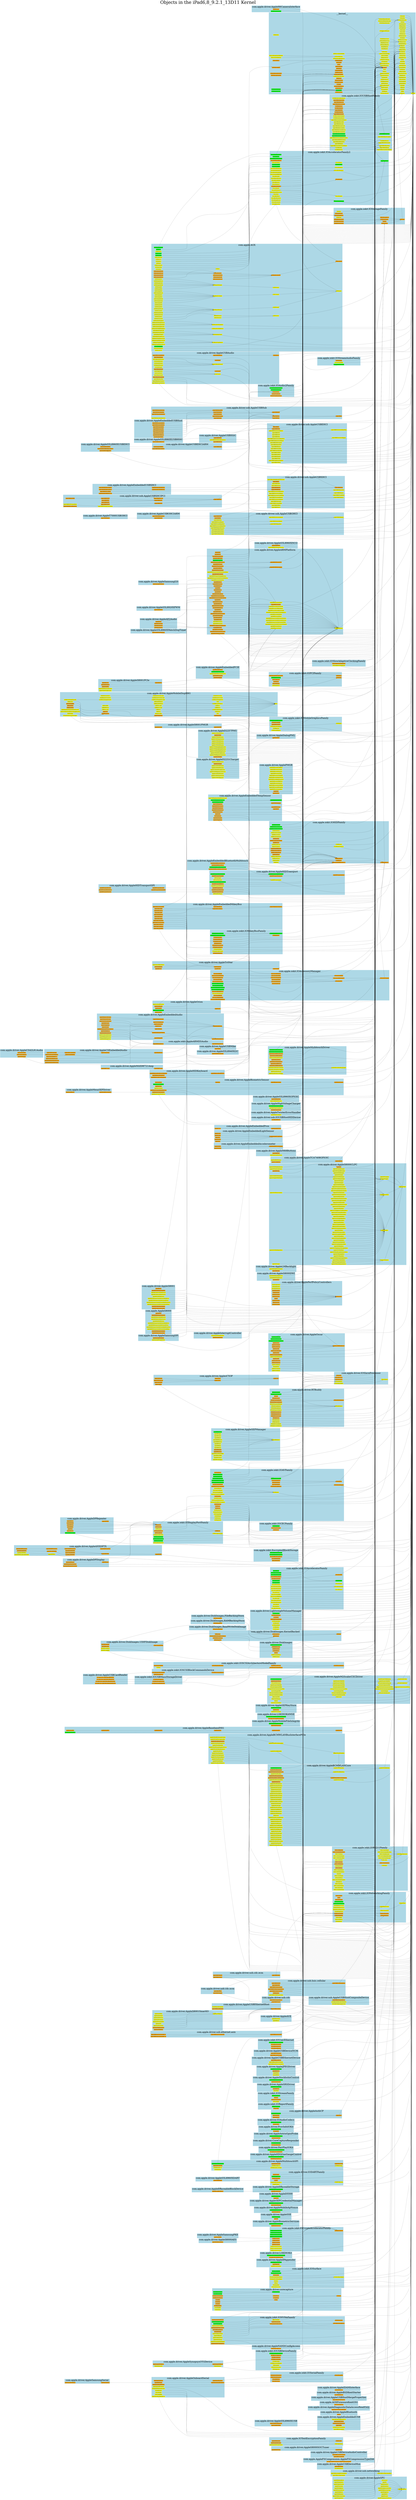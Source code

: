 digraph {fontsize=120;labelloc=t;label="Objects in the iPad6,8_9.2.1_13D11 Kernel";
 rankdir=LR; pagedir=BL; clusterrank=local; subgraph cluster_0 {
  fontsize=60; label="com.apple.driver.AppleH6CameraInterface"; rankdir=LR;
  style=filled;
  color=lightblue;
  n_987;
  n_988;
 }
 subgraph cluster_1 {
  fontsize=60; label="com.apple.driver.AppleOscar"; rankdir=LR;
  style=filled;
  color=lightblue;
  n_1059;
  n_1060;
  n_1061;
  n_1062;
  n_1063;
  n_1064;
  n_1065;
  n_1066;
  n_1067;
  n_1068;
  n_1069;
  n_1070;
  n_1071;
  n_1072;
  n_1073;
  n_1074;
  n_1075;
  n_1076;
  n_1077;
 }
 subgraph cluster_2 {
  fontsize=60; label="com.apple.driver.AppleUSBAudio"; rankdir=LR;
  style=filled;
  color=lightblue;
  n_855;
  n_856;
  n_857;
  n_858;
  n_859;
  n_860;
  n_861;
  n_862;
  n_863;
  n_864;
  n_865;
  n_866;
  n_867;
  n_868;
  n_869;
  n_870;
  n_871;
  n_872;
  n_873;
  n_874;
  n_875;
 }
 subgraph cluster_3 {
  fontsize=60; label="com.apple.driver.AppleIDAMInterface"; rankdir=LR;
  style=filled;
  color=lightblue;
  n_1504;
 }
 subgraph cluster_4 {
  fontsize=60; label="com.apple.driver.AppleDPRepeater"; rankdir=LR;
  style=filled;
  color=lightblue;
  n_1496;
  n_1497;
  n_1498;
  n_1499;
  n_1500;
  n_1501;
  n_1502;
  n_1503;
 }
 subgraph cluster_5 {
  fontsize=60; label="com.apple.driver.AppleEmbeddedUSBXHCI"; rankdir=LR;
  style=filled;
  color=lightblue;
  n_1270;
  n_1271;
  n_1272;
  n_1273;
  n_1274;
  n_1275;
 }
 subgraph cluster_6 {
  fontsize=60; label="com.apple.driver.AppleOrion"; rankdir=LR;
  style=filled;
  color=lightblue;
  n_782;
  n_783;
  n_784;
  n_785;
  n_786;
  n_787;
 }
 subgraph cluster_7 {
  fontsize=60; label="com.apple.driver.AppleBSDKextStarter"; rankdir=LR;
  style=filled;
  color=lightblue;
  n_1289;
 }
 subgraph cluster_8 {
  fontsize=60; label="com.apple.iokit.IOAcceleratorFamily"; rankdir=LR;
  style=filled;
  color=lightblue;
  n_1458;
  n_1459;
  n_1460;
  n_1461;
  n_1462;
  n_1463;
  n_1464;
  n_1465;
  n_1466;
  n_1467;
  n_1468;
  n_1469;
  n_1470;
  n_1471;
  n_1472;
  n_1473;
  n_1474;
  n_1475;
  n_1476;
  n_1477;
  n_1478;
  n_1479;
  n_1480;
  n_1481;
  n_1482;
 }
 subgraph cluster_9 {
  fontsize=60; label="com.apple.driver.AppleS5L8960XDART"; rankdir=LR;
  style=filled;
  color=lightblue;
  n_452;
 }
 subgraph cluster_10 {
  fontsize=60; label="com.apple.driver.LightweightVolumeManager"; rankdir=LR;
  style=filled;
  color=lightblue;
  n_671;
  n_672;
  n_673;
  n_674;
  n_675;
  n_676;
  n_677;
  n_678;
  n_679;
 }
 subgraph cluster_11 {
  fontsize=60; label="com.apple.driver.AppleM2ScalerCSCDriver"; rankdir=LR;
  style=filled;
  color=lightblue;
  n_718;
  n_719;
  n_720;
  n_721;
  n_722;
  n_723;
  n_724;
  n_725;
  n_726;
  n_727;
  n_728;
  n_729;
  n_730;
  n_731;
  n_732;
  n_733;
  n_734;
  n_735;
  n_736;
  n_737;
  n_738;
  n_739;
  n_740;
  n_741;
  n_742;
  n_743;
  n_744;
  n_745;
  n_746;
  n_747;
  n_748;
  n_749;
  n_750;
 }
 subgraph cluster_12 {
  fontsize=60; label="com.apple.driver.AppleCS42L81Audio"; rankdir=LR;
  style=filled;
  color=lightblue;
  n_345;
  n_346;
  n_347;
 }
 subgraph cluster_13 {
  fontsize=60; label="com.apple.driver.AppleSEPKeyStore"; rankdir=LR;
  style=filled;
  color=lightblue;
  n_1056;
  n_1057;
  n_1058;
 }
 subgraph cluster_14 {
  fontsize=60; label="com.apple.driver.DiskImages.FileBackingStore"; rankdir=LR;
  style=filled;
  color=lightblue;
  n_1078;
 }
 subgraph cluster_15 {
  fontsize=60; label="com.apple.driver.AppleS5L8960XNCO"; rankdir=LR;
  style=filled;
  color=lightblue;
  n_1081;
  n_1082;
 }
 subgraph cluster_16 {
  fontsize=60; label="com.apple.driver.LSKDIOKitMSE"; rankdir=LR;
  style=filled;
  color=lightblue;
  n_762;
  n_763;
 }
 subgraph cluster_17 {
  fontsize=60; label="com.apple.driver.AppleUSBHostMergeProperties"; rankdir=LR;
  style=filled;
  color=lightblue;
  n_241;
 }
 subgraph cluster_18 {
  fontsize=60; label="com.apple.driver.AppleMobileFileIntegrity"; rankdir=LR;
  style=filled;
  color=lightblue;
  n_103;
  n_104;
 }
 subgraph cluster_19 {
  fontsize=60; label="com.apple.iokit.IOUSBMassStorageDriver"; rankdir=LR;
  style=filled;
  color=lightblue;
  n_892;
  n_893;
  n_894;
 }
 subgraph cluster_20 {
  fontsize=60; label="com.apple.driver.AppleBasebandN61"; rankdir=LR;
  style=filled;
  color=lightblue;
  n_1282;
  n_1283;
  n_1284;
  n_1285;
  n_1286;
  n_1287;
  n_1288;
 }
 subgraph cluster_21 {
  fontsize=60; label="com.apple.iokit.IOStreamAudioFamily"; rankdir=LR;
  style=filled;
  color=lightblue;
  n_304;
  n_305;
  n_306;
 }
 subgraph cluster_22 {
  fontsize=60; label="com.apple.iokit.IOUSBHostFamily"; rankdir=LR;
  style=filled;
  color=lightblue;
  n_506;
  n_507;
  n_508;
  n_509;
  n_510;
  n_511;
  n_512;
  n_513;
  n_514;
  n_515;
  n_516;
  n_517;
  n_518;
  n_519;
  n_520;
  n_521;
  n_522;
  n_523;
  n_524;
  n_525;
  n_526;
  n_527;
  n_528;
  n_529;
  n_530;
  n_531;
  n_532;
  n_533;
  n_534;
  n_535;
  n_536;
  n_537;
  n_538;
  n_539;
 }
 subgraph cluster_23 {
  fontsize=60; label="com.apple.driver.RTBuddy"; rankdir=LR;
  style=filled;
  color=lightblue;
  n_921;
  n_922;
  n_923;
  n_924;
  n_925;
  n_926;
  n_927;
  n_928;
  n_929;
  n_930;
  n_931;
  n_932;
  n_933;
  n_934;
  n_935;
  n_936;
  n_937;
  n_938;
  n_939;
  n_940;
 }
 subgraph cluster_24 {
  fontsize=60; label="com.apple.iokit.IOHIDFamily"; rankdir=LR;
  style=filled;
  color=lightblue;
  n_105;
  n_106;
  n_107;
  n_108;
  n_109;
  n_110;
  n_111;
  n_112;
  n_113;
  n_114;
  n_115;
  n_116;
  n_117;
  n_118;
  n_119;
  n_120;
  n_121;
  n_122;
  n_123;
  n_124;
  n_125;
  n_126;
  n_127;
  n_128;
  n_129;
  n_130;
 }
 subgraph cluster_25 {
  fontsize=60; label="com.apple.driver.AppleNANDConfigAccess"; rankdir=LR;
  style=filled;
  color=lightblue;
  n_1346;
 }
 subgraph cluster_26 {
  fontsize=60; label="com.apple.AGX"; rankdir=LR;
  style=filled;
  color=lightblue;
  n_1121;
  n_1122;
  n_1123;
  n_1124;
  n_1125;
  n_1126;
  n_1127;
  n_1128;
  n_1129;
  n_1130;
  n_1131;
  n_1132;
  n_1133;
  n_1134;
  n_1135;
  n_1136;
  n_1137;
  n_1138;
  n_1139;
  n_1140;
  n_1141;
  n_1142;
  n_1143;
  n_1144;
  n_1145;
  n_1146;
  n_1147;
  n_1148;
  n_1149;
  n_1150;
  n_1151;
  n_1152;
  n_1153;
  n_1154;
  n_1155;
  n_1156;
  n_1157;
  n_1158;
  n_1159;
  n_1160;
  n_1161;
  n_1162;
  n_1163;
  n_1164;
  n_1165;
  n_1166;
  n_1167;
  n_1168;
  n_1169;
  n_1170;
  n_1171;
  n_1172;
  n_1173;
  n_1174;
  n_1175;
  n_1176;
  n_1177;
  n_1178;
  n_1179;
  n_1180;
  n_1181;
  n_1182;
  n_1183;
  n_1184;
  n_1185;
  n_1186;
  n_1187;
  n_1188;
  n_1189;
  n_1190;
  n_1191;
  n_1192;
  n_1193;
  n_1194;
 }
 subgraph cluster_27 {
  fontsize=60; label="com.apple.driver.usb.cdc.ecm"; rankdir=LR;
  style=filled;
  color=lightblue;
  n_1290;
  n_1291;
  n_1292;
 }
 subgraph cluster_28 {
  fontsize=60; label="com.apple.driver.AppleBCMWLANCore"; rankdir=LR;
  style=filled;
  color=lightblue;
  n_1225;
  n_1226;
  n_1227;
  n_1228;
  n_1229;
  n_1230;
  n_1231;
  n_1232;
  n_1233;
  n_1234;
  n_1235;
  n_1236;
  n_1237;
  n_1238;
  n_1239;
  n_1240;
  n_1241;
  n_1242;
  n_1243;
  n_1244;
  n_1245;
  n_1246;
  n_1247;
  n_1248;
  n_1249;
  n_1250;
  n_1251;
  n_1252;
  n_1253;
  n_1254;
  n_1255;
  n_1256;
  n_1257;
  n_1258;
  n_1259;
  n_1260;
  n_1261;
  n_1262;
  n_1263;
  n_1264;
  n_1265;
  n_1266;
  n_1267;
  n_1268;
  n_1269;
 }
 subgraph cluster_29 {
  fontsize=60; label="com.apple.driver.AppleS8001SmartIO"; rankdir=LR;
  style=filled;
  color=lightblue;
  n_1486;
  n_1487;
  n_1488;
  n_1489;
  n_1490;
  n_1491;
  n_1492;
  n_1493;
  n_1494;
  n_1495;
 }
 subgraph cluster_30 {
  fontsize=60; label="com.apple.iokit.IONetworkingFamily"; rankdir=LR;
  style=filled;
  color=lightblue;
  n_348;
  n_349;
  n_350;
  n_351;
  n_352;
  n_353;
  n_354;
  n_355;
  n_356;
  n_357;
  n_358;
  n_359;
  n_360;
  n_361;
  n_362;
  n_363;
  n_364;
  n_365;
  n_366;
 }
 subgraph cluster_31 {
  fontsize=60; label="com.apple.driver.AppleEmbeddedPCIE"; rankdir=LR;
  style=filled;
  color=lightblue;
  n_387;
  n_388;
  n_389;
  n_390;
  n_391;
 }
 subgraph cluster_32 {
  fontsize=60; label="com.apple.driver.AppleOnboardSerial"; rankdir=LR;
  style=filled;
  color=lightblue;
  n_256;
  n_257;
  n_258;
  n_259;
  n_260;
  n_261;
  n_262;
  n_263;
  n_264;
  n_265;
  n_266;
 }
 subgraph cluster_33 {
  fontsize=60; label="com.apple.driver.AppleBiometricSensor"; rankdir=LR;
  style=filled;
  color=lightblue;
  n_421;
  n_422;
  n_423;
  n_424;
  n_425;
  n_426;
  n_427;
  n_428;
  n_429;
  n_430;
 }
 subgraph cluster_34 {
  fontsize=60; label="com.apple.driver.AppleT7000USBOHCI"; rankdir=LR;
  style=filled;
  color=lightblue;
  n_848;
 }
 subgraph cluster_35 {
  fontsize=60; label="com.apple.driver.AppleJPEGDriver"; rankdir=LR;
  style=filled;
  color=lightblue;
  n_480;
  n_481;
  n_482;
  n_483;
 }
 subgraph cluster_36 {
  fontsize=60; label="com.apple.driver.usb.cdc"; rankdir=LR;
  style=filled;
  color=lightblue;
  n_751;
  n_752;
 }
 subgraph cluster_37 {
  fontsize=60; label="com.apple.driver.AppleStockholmControl"; rankdir=LR;
  style=filled;
  color=lightblue;
  n_1278;
  n_1279;
 }
 subgraph cluster_38 {
  fontsize=60; label="com.apple.driver.AppleMobileDispH8G"; rankdir=LR;
  style=filled;
  color=lightblue;
  n_1400;
  n_1401;
  n_1402;
  n_1403;
  n_1404;
  n_1405;
  n_1406;
  n_1407;
  n_1408;
  n_1409;
  n_1410;
  n_1411;
  n_1412;
  n_1413;
  n_1414;
  n_1415;
  n_1416;
  n_1417;
  n_1418;
  n_1419;
  n_1420;
  n_1421;
  n_1422;
  n_1423;
  n_1424;
  n_1425;
  n_1426;
  n_1427;
  n_1428;
  n_1429;
  n_1430;
  n_1431;
  n_1432;
  n_1433;
  n_1434;
  n_1435;
  n_1436;
  n_1437;
  n_1438;
  n_1439;
 }
 subgraph cluster_39 {
  fontsize=60; label="com.apple.driver.AppleS5L8960XUSBHSIC"; rankdir=LR;
  style=filled;
  color=lightblue;
  n_1394;
 }
 subgraph cluster_40 {
  fontsize=60; label="com.apple.driver.DiskImages"; rankdir=LR;
  style=filled;
  color=lightblue;
  n_465;
  n_466;
  n_467;
  n_468;
  n_469;
  n_470;
  n_471;
 }
 subgraph cluster_41 {
  fontsize=60; label="com.apple.driver.AppleSynopsysOTGDevice"; rankdir=LR;
  style=filled;
  color=lightblue;
  n_917;
  n_918;
  n_919;
  n_920;
 }
 subgraph cluster_42 {
  fontsize=60; label="com.apple.driver.AppleSRSDriver"; rankdir=LR;
  style=filled;
  color=lightblue;
  n_1365;
  n_1366;
  n_1367;
 }
 subgraph cluster_43 {
  fontsize=60; label="__kernel__"; rankdir=LR;
  style=filled;
  color=lightblue;
  n_1;
  n_2;
  n_3;
  n_4;
  n_5;
  n_6;
  n_7;
  n_8;
  n_9;
  n_10;
  n_11;
  n_12;
  n_13;
  n_14;
  n_15;
  n_16;
  n_17;
  n_18;
  n_19;
  n_20;
  n_21;
  n_22;
  n_23;
  n_24;
  n_25;
  n_26;
  n_27;
  n_28;
  n_29;
  n_30;
  n_31;
  n_32;
  n_33;
  n_34;
  n_35;
  n_36;
  n_37;
  n_38;
  n_39;
  n_40;
  n_41;
  n_42;
  n_43;
  n_44;
  n_45;
  n_46;
  n_47;
  n_48;
  n_49;
  n_50;
  n_51;
  n_52;
  n_53;
  n_54;
  n_55;
  n_56;
  n_57;
  n_58;
  n_59;
  n_60;
  n_61;
  n_62;
  n_63;
  n_64;
  n_65;
  n_66;
  n_67;
  n_68;
  n_69;
  n_70;
  n_71;
  n_72;
  n_73;
  n_74;
  n_75;
  n_76;
  n_77;
  n_78;
  n_79;
  n_80;
  n_81;
  n_82;
  n_83;
  n_84;
  n_85;
  n_86;
  n_87;
  n_88;
  n_89;
  n_90;
  n_91;
  n_92;
  n_93;
  n_94;
  n_95;
  n_96;
  n_97;
  n_98;
  n_99;
  n_100;
  n_101;
  n_102;
 }
 subgraph cluster_44 {
  fontsize=60; label="com.apple.driver.ApplePMGR"; rankdir=LR;
  style=filled;
  color=lightblue;
  n_484;
  n_485;
  n_486;
  n_487;
  n_488;
  n_489;
  n_490;
  n_491;
  n_492;
  n_493;
  n_494;
  n_495;
  n_496;
  n_497;
 }
 subgraph cluster_45 {
  fontsize=60; label="com.apple.driver.AppleEmbeddedUSBHost"; rankdir=LR;
  style=filled;
  color=lightblue;
  n_838;
  n_839;
  n_840;
  n_841;
  n_842;
  n_843;
  n_844;
  n_845;
 }
 subgraph cluster_46 {
  fontsize=60; label="com.apple.iokit.IOStreamFamily"; rankdir=LR;
  style=filled;
  color=lightblue;
  n_1083;
  n_1084;
  n_1085;
  n_1086;
 }
 subgraph cluster_47 {
  fontsize=60; label="com.apple.iokit.IOAcceleratorFamily2"; rankdir=LR;
  style=filled;
  color=lightblue;
  n_1087;
  n_1088;
  n_1089;
  n_1090;
  n_1091;
  n_1092;
  n_1093;
  n_1094;
  n_1095;
  n_1096;
  n_1097;
  n_1098;
  n_1099;
  n_1100;
  n_1101;
  n_1102;
  n_1103;
  n_1104;
  n_1105;
  n_1106;
  n_1107;
  n_1108;
  n_1109;
  n_1110;
  n_1111;
  n_1112;
  n_1113;
  n_1114;
  n_1115;
  n_1116;
  n_1117;
  n_1118;
  n_1119;
  n_1120;
 }
 subgraph cluster_48 {
  fontsize=60; label="com.apple.driver.AppleS8001PCIe"; rankdir=LR;
  style=filled;
  color=lightblue;
  n_500;
  n_501;
  n_502;
  n_503;
  n_504;
  n_505;
 }
 subgraph cluster_49 {
  fontsize=60; label="com.apple.driver.AppleEmbeddedBluetoothMultitouch"; rankdir=LR;
  style=filled;
  color=lightblue;
  n_223;
  n_224;
  n_225;
  n_226;
 }
 subgraph cluster_50 {
  fontsize=60; label="com.apple.driver.usb.IOUSBHostHIDDevice"; rankdir=LR;
  style=filled;
  color=lightblue;
  n_901;
 }
 subgraph cluster_51 {
  fontsize=60; label="com.apple.driver.AppleEmbeddedProx"; rankdir=LR;
  style=filled;
  color=lightblue;
  n_1079;
  n_1080;
 }
 subgraph cluster_52 {
  fontsize=60; label="com.apple.driver.AppleD2257PMU"; rankdir=LR;
  style=filled;
  color=lightblue;
  n_1515;
  n_1516;
  n_1517;
  n_1518;
  n_1519;
  n_1520;
  n_1521;
  n_1522;
  n_1523;
  n_1524;
  n_1525;
  n_1526;
  n_1527;
 }
 subgraph cluster_53 {
  fontsize=60; label="com.apple.iokit.IOReportFamily"; rankdir=LR;
  style=filled;
  color=lightblue;
  n_133;
  n_134;
 }
 subgraph cluster_54 {
  fontsize=60; label="com.apple.driver.usb.hsic.cellular"; rankdir=LR;
  style=filled;
  color=lightblue;
  n_710;
  n_711;
  n_712;
  n_713;
  n_714;
  n_715;
  n_716;
  n_717;
 }
 subgraph cluster_55 {
  fontsize=60; label="com.apple.driver.AppleAuthCP"; rankdir=LR;
  style=filled;
  color=lightblue;
  n_1320;
  n_1321;
  n_1322;
  n_1323;
 }
 subgraph cluster_56 {
  fontsize=60; label="com.apple.driver.usb.AppleUSBEHCI"; rankdir=LR;
  style=filled;
  color=lightblue;
  n_686;
  n_687;
  n_688;
  n_689;
  n_690;
  n_691;
  n_692;
  n_693;
  n_694;
  n_695;
  n_696;
  n_697;
  n_698;
  n_699;
  n_700;
  n_701;
  n_702;
  n_703;
  n_704;
  n_705;
  n_706;
 }
 subgraph cluster_57 {
  fontsize=60; label="com.apple.driver.AppleUSBMike"; rankdir=LR;
  style=filled;
  color=lightblue;
  n_991;
 }
 subgraph cluster_58 {
  fontsize=60; label="com.apple.iokit.IOMikeyBusFamily"; rankdir=LR;
  style=filled;
  color=lightblue;
  n_291;
  n_292;
  n_293;
  n_294;
  n_295;
  n_296;
  n_297;
  n_298;
  n_299;
  n_300;
  n_301;
  n_302;
  n_303;
 }
 subgraph cluster_59 {
  fontsize=60; label="com.apple.iokit.IOMobileGraphicsFamily"; rankdir=LR;
  style=filled;
  color=lightblue;
  n_973;
  n_974;
  n_975;
  n_976;
  n_977;
  n_978;
  n_979;
 }
 subgraph cluster_60 {
  fontsize=60; label="com.apple.driver.AppleInterruptController"; rankdir=LR;
  style=filled;
  color=lightblue;
  n_1318;
  n_1319;
 }
 subgraph cluster_61 {
  fontsize=60; label="com.apple.driver.usb.AppleUSBXHCIPCI"; rankdir=LR;
  style=filled;
  color=lightblue;
  n_560;
  n_561;
  n_562;
  n_563;
  n_564;
  n_565;
  n_566;
  n_567;
  n_568;
  n_569;
  n_570;
  n_571;
 }
 subgraph cluster_62 {
  fontsize=60; label="com.apple.driver.AppleEmbeddedTempSensor"; rankdir=LR;
  style=filled;
  color=lightblue;
  n_766;
  n_767;
  n_768;
  n_769;
  n_770;
  n_771;
  n_772;
  n_773;
  n_774;
  n_775;
  n_776;
  n_777;
  n_778;
  n_779;
  n_780;
  n_781;
 }
 subgraph cluster_63 {
  fontsize=60; label="com.apple.driver.AppleTCA7408GPIOIC"; rankdir=LR;
  style=filled;
  color=lightblue;
  n_1512;
  n_1513;
  n_1514;
 }
 subgraph cluster_64 {
  fontsize=60; label="com.apple.driver.IOAudioCodecs"; rankdir=LR;
  style=filled;
  color=lightblue;
  n_1370;
  n_1371;
 }
 subgraph cluster_65 {
  fontsize=60; label="com.apple.driver.AppleANXDPTX"; rankdir=LR;
  style=filled;
  color=lightblue;
  n_1294;
  n_1295;
  n_1296;
  n_1297;
  n_1298;
  n_1299;
  n_1300;
  n_1301;
  n_1302;
  n_1303;
  n_1304;
  n_1305;
  n_1306;
  n_1307;
 }
 subgraph cluster_66 {
  fontsize=60; label="com.apple.driver.AppleEmbeddedMikeyBus"; rankdir=LR;
  style=filled;
  color=lightblue;
  n_578;
  n_579;
  n_580;
  n_581;
  n_582;
  n_583;
  n_584;
  n_585;
  n_586;
  n_587;
  n_588;
  n_589;
  n_590;
  n_591;
  n_592;
 }
 subgraph cluster_67 {
  fontsize=60; label="com.apple.iokit.IO80211Family"; rankdir=LR;
  style=filled;
  color=lightblue;
  n_1195;
  n_1196;
  n_1197;
  n_1198;
  n_1199;
  n_1200;
  n_1201;
  n_1202;
  n_1203;
  n_1204;
  n_1205;
  n_1206;
  n_1207;
  n_1208;
  n_1209;
  n_1210;
  n_1211;
  n_1212;
  n_1213;
  n_1214;
  n_1215;
  n_1216;
  n_1217;
  n_1218;
  n_1219;
  n_1220;
  n_1221;
  n_1222;
  n_1223;
  n_1224;
 }
 subgraph cluster_68 {
  fontsize=60; label="com.apple.driver.AppleSPU"; rankdir=LR;
  style=filled;
  color=lightblue;
  n_941;
  n_942;
  n_943;
  n_944;
  n_945;
  n_946;
  n_947;
  n_948;
  n_949;
  n_950;
  n_951;
  n_952;
  n_953;
  n_954;
  n_955;
  n_956;
  n_957;
  n_958;
  n_959;
  n_960;
  n_961;
 }
 subgraph cluster_69 {
  fontsize=60; label="com.apple.driver.AppleSamsungPKE"; rankdir=LR;
  style=filled;
  color=lightblue;
  n_1317;
 }
 subgraph cluster_70 {
  fontsize=60; label="com.apple.driver.AppleARMPlatform"; rankdir=LR;
  style=filled;
  color=lightblue;
  n_135;
  n_136;
  n_137;
  n_138;
  n_139;
  n_140;
  n_141;
  n_142;
  n_143;
  n_144;
  n_145;
  n_146;
  n_147;
  n_148;
  n_149;
  n_150;
  n_151;
  n_152;
  n_153;
  n_154;
  n_155;
  n_156;
  n_157;
  n_158;
  n_159;
  n_160;
  n_161;
  n_162;
  n_163;
  n_164;
  n_165;
  n_166;
  n_167;
  n_168;
  n_169;
  n_170;
  n_171;
  n_172;
  n_173;
  n_174;
  n_175;
  n_176;
  n_177;
  n_178;
  n_179;
  n_180;
  n_181;
  n_182;
  n_183;
  n_184;
  n_185;
  n_186;
  n_187;
  n_188;
  n_189;
  n_190;
  n_191;
  n_192;
  n_193;
 }
 subgraph cluster_71 {
  fontsize=60; label="com.apple.driver.ProvInfoIOKit"; rankdir=LR;
  style=filled;
  color=lightblue;
  n_431;
  n_432;
 }
 subgraph cluster_72 {
  fontsize=60; label="com.apple.driver.AppleUSBHSIC"; rankdir=LR;
  style=filled;
  color=lightblue;
  n_707;
  n_708;
  n_709;
 }
 subgraph cluster_73 {
  fontsize=60; label="com.apple.driver.AppleAstrisGpioProbe"; rankdir=LR;
  style=filled;
  color=lightblue;
  n_985;
  n_986;
 }
 subgraph cluster_74 {
  fontsize=60; label="com.apple.AGXFirmwareKextG5G"; rankdir=LR;
  style=filled;
  color=lightblue;
  n_1293;
 }
 subgraph cluster_75 {
  fontsize=60; label="com.apple.driver.AppleUSBEthernetHost"; rankdir=LR;
  style=filled;
  color=lightblue;
  n_1483;
  n_1484;
  n_1485;
 }
 subgraph cluster_76 {
  fontsize=60; label="com.apple.driver.AppleDPDisplay"; rankdir=LR;
  style=filled;
  color=lightblue;
  n_641;
  n_642;
  n_643;
  n_644;
 }
 subgraph cluster_77 {
  fontsize=60; label="com.apple.driver.AppleA7IOP"; rankdir=LR;
  style=filled;
  color=lightblue;
  n_398;
  n_399;
  n_400;
  n_401;
  n_402;
  n_403;
  n_404;
 }
 subgraph cluster_78 {
  fontsize=60; label="com.apple.driver.AppleHighVoltageCharger"; rankdir=LR;
  style=filled;
  color=lightblue;
  n_788;
  n_789;
  n_790;
 }
 subgraph cluster_79 {
  fontsize=60; label="com.apple.iokit.IOAVFamily"; rankdir=LR;
  style=filled;
  color=lightblue;
  n_596;
  n_597;
  n_598;
  n_599;
  n_600;
  n_601;
  n_602;
  n_603;
  n_604;
  n_605;
  n_606;
  n_607;
  n_608;
  n_609;
  n_610;
  n_611;
  n_612;
  n_613;
  n_614;
  n_615;
  n_616;
  n_617;
  n_618;
  n_619;
  n_620;
  n_621;
  n_622;
  n_623;
  n_624;
  n_625;
  n_626;
  n_627;
  n_628;
 }
 subgraph cluster_80 {
  fontsize=60; label="com.apple.driver.AppleS5L8960XGPIOIC"; rankdir=LR;
  style=filled;
  color=lightblue;
  n_1334;
  n_1335;
 }
 subgraph cluster_81 {
  fontsize=60; label="com.apple.driver.AppleEmbeddedUSB"; rankdir=LR;
  style=filled;
  color=lightblue;
  n_646;
  n_647;
  n_648;
  n_649;
  n_650;
  n_651;
 }
 subgraph cluster_82 {
  fontsize=60; label="com.apple.driver.CoreCaptureResponder"; rankdir=LR;
  style=filled;
  color=lightblue;
  n_806;
  n_807;
 }
 subgraph cluster_83 {
  fontsize=60; label="com.apple.driver.AppleUSBCardReader"; rankdir=LR;
  style=filled;
  color=lightblue;
  n_895;
  n_896;
  n_897;
  n_898;
 }
 subgraph cluster_84 {
  fontsize=60; label="com.apple.driver.AppleS8000CLPC"; rankdir=LR;
  style=filled;
  color=lightblue;
  n_992;
  n_993;
  n_994;
  n_995;
  n_996;
  n_997;
  n_998;
  n_999;
  n_1000;
  n_1001;
  n_1002;
  n_1003;
  n_1004;
  n_1005;
  n_1006;
  n_1007;
  n_1008;
  n_1009;
  n_1010;
  n_1011;
  n_1012;
  n_1013;
  n_1014;
  n_1015;
  n_1016;
  n_1017;
  n_1018;
  n_1019;
  n_1020;
  n_1021;
  n_1022;
  n_1023;
  n_1024;
  n_1025;
  n_1026;
  n_1027;
  n_1028;
  n_1029;
  n_1030;
  n_1031;
  n_1032;
  n_1033;
  n_1034;
  n_1035;
  n_1036;
  n_1037;
  n_1038;
  n_1039;
  n_1040;
  n_1041;
  n_1042;
  n_1043;
  n_1044;
  n_1045;
  n_1046;
  n_1047;
  n_1048;
  n_1049;
  n_1050;
  n_1051;
  n_1052;
  n_1053;
  n_1054;
  n_1055;
 }
 subgraph cluster_85 {
  fontsize=60; label="com.apple.driver.AppleLMBacklight"; rankdir=LR;
  style=filled;
  color=lightblue;
  n_881;
  n_882;
 }
 subgraph cluster_86 {
  fontsize=60; label="com.apple.driver.AppleTriStar"; rankdir=LR;
  style=filled;
  color=lightblue;
  n_572;
  n_573;
  n_574;
  n_575;
  n_576;
  n_577;
 }
 subgraph cluster_87 {
  fontsize=60; label="com.apple.driver.AppleEmbeddedLightSensor"; rankdir=LR;
  style=filled;
  color=lightblue;
  n_229;
  n_230;
  n_231;
  n_232;
  n_233;
  n_234;
 }
 subgraph cluster_88 {
  fontsize=60; label="com.apple.driver.usb.ethernet.asix"; rankdir=LR;
  style=filled;
  color=lightblue;
  n_1311;
  n_1312;
  n_1313;
  n_1314;
 }
 subgraph cluster_89 {
  fontsize=60; label="com.apple.iokit.IOStorageFamily"; rankdir=LR;
  style=filled;
  color=lightblue;
  n_453;
  n_454;
  n_455;
  n_456;
  n_457;
  n_458;
  n_459;
  n_460;
  n_461;
  n_462;
  n_463;
  n_464;
 }
 subgraph cluster_90 {
  fontsize=60; label="com.apple.driver.AppleS5L8960XUSB"; rankdir=LR;
  style=filled;
  color=lightblue;
  n_1510;
  n_1511;
 }
 subgraph cluster_91 {
  fontsize=60; label="com.apple.driver.AppleAVE"; rankdir=LR;
  style=filled;
  color=lightblue;
  n_443;
  n_444;
 }
 subgraph cluster_92 {
  fontsize=60; label="com.apple.driver.AppleHIDTransportSPI"; rankdir=LR;
  style=filled;
  color=lightblue;
  n_236;
  n_237;
  n_238;
  n_239;
  n_240;
 }
 subgraph cluster_93 {
  fontsize=60; label="com.apple.driver.FairPlayIOKit"; rankdir=LR;
  style=filled;
  color=lightblue;
  n_760;
  n_761;
 }
 subgraph cluster_94 {
  fontsize=60; label="com.apple.iokit.EncryptedBlockStorage"; rankdir=LR;
  style=filled;
  color=lightblue;
  n_664;
  n_665;
  n_666;
  n_667;
  n_668;
 }
 subgraph cluster_95 {
  fontsize=60; label="com.apple.driver.AppleHDQGasGaugeControl"; rankdir=LR;
  style=filled;
  color=lightblue;
  n_1340;
  n_1341;
 }
 subgraph cluster_96 {
  fontsize=60; label="com.apple.driver.usb.AppleUSBXHCI"; rankdir=LR;
  style=filled;
  color=lightblue;
  n_540;
  n_541;
  n_542;
  n_543;
  n_544;
  n_545;
  n_546;
  n_547;
  n_548;
  n_549;
  n_550;
  n_551;
  n_552;
  n_553;
  n_554;
  n_555;
  n_556;
  n_557;
  n_558;
  n_559;
 }
 subgraph cluster_97 {
  fontsize=60; label="com.apple.driver.AppleDialogPMU"; rankdir=LR;
  style=filled;
  color=lightblue;
  n_1324;
 }
 subgraph cluster_98 {
  fontsize=60; label="com.apple.driver.AppleS8000DWI"; rankdir=LR;
  style=filled;
  color=lightblue;
  n_808;
  n_809;
  n_810;
 }
 subgraph cluster_99 {
  fontsize=60; label="com.apple.driver.AppleEmbeddedAudio"; rankdir=LR;
  style=filled;
  color=lightblue;
  n_314;
  n_315;
  n_316;
  n_317;
  n_318;
  n_319;
  n_320;
  n_321;
  n_322;
  n_323;
  n_324;
  n_325;
  n_326;
  n_327;
  n_328;
  n_329;
  n_330;
  n_331;
  n_332;
  n_333;
  n_334;
 }
 subgraph cluster_100 {
  fontsize=60; label="com.apple.driver.usb.AppleUSBOHCI"; rankdir=LR;
  style=filled;
  color=lightblue;
  n_811;
  n_812;
  n_813;
  n_814;
  n_815;
  n_816;
  n_817;
  n_818;
  n_819;
  n_820;
  n_821;
  n_822;
  n_823;
  n_824;
 }
 subgraph cluster_101 {
  fontsize=60; label="com.apple.driver.AppleHIDKeyboard"; rankdir=LR;
  style=filled;
  color=lightblue;
  n_1336;
  n_1337;
  n_1338;
  n_1339;
 }
 subgraph cluster_102 {
  fontsize=60; label="com.apple.iokit.IOSCSIArchitectureModelFamily"; rankdir=LR;
  style=filled;
  color=lightblue;
  n_883;
  n_884;
  n_885;
  n_886;
  n_887;
  n_888;
 }
 subgraph cluster_103 {
  fontsize=60; label="com.apple.iokit.IOSerialFamily"; rankdir=LR;
  style=filled;
  color=lightblue;
  n_251;
  n_252;
  n_253;
  n_254;
  n_255;
 }
 subgraph cluster_104 {
  fontsize=60; label="com.apple.driver.AppleDiagnosticDataAccessReadOnly"; rankdir=LR;
  style=filled;
  color=lightblue;
  n_1507;
 }
 subgraph cluster_105 {
  fontsize=60; label="com.apple.driver.AppleMultitouchSPI"; rankdir=LR;
  style=filled;
  color=lightblue;
  n_370;
  n_371;
  n_372;
  n_373;
  n_374;
  n_375;
  n_376;
  n_377;
  n_378;
 }
 subgraph cluster_106 {
  fontsize=60; label="com.apple.driver.IODARTFamily"; rankdir=LR;
  style=filled;
  color=lightblue;
  n_445;
  n_446;
  n_447;
  n_448;
  n_449;
  n_450;
  n_451;
 }
 subgraph cluster_107 {
  fontsize=60; label="com.apple.driver.AppleEffaceableStorage"; rankdir=LR;
  style=filled;
  color=lightblue;
  n_669;
  n_670;
 }
 subgraph cluster_108 {
  fontsize=60; label="com.apple.driver.AppleEmbeddedAccelerometer"; rankdir=LR;
  style=filled;
  color=lightblue;
  n_914;
  n_915;
  n_916;
 }
 subgraph cluster_109 {
  fontsize=60; label="com.apple.driver.AppleD5500"; rankdir=LR;
  style=filled;
  color=lightblue;
  n_764;
  n_765;
 }
 subgraph cluster_110 {
  fontsize=60; label="com.apple.driver.usb.AppleUSBHostCompositeDevice"; rankdir=LR;
  style=filled;
  color=lightblue;
  n_683;
  n_684;
  n_685;
 }
 subgraph cluster_111 {
  fontsize=60; label="com.apple.driver.AppleS5L8940XI2C"; rankdir=LR;
  style=filled;
  color=lightblue;
  n_645;
 }
 subgraph cluster_112 {
  fontsize=60; label="com.apple.driver.AppleTwisterErrorHandler"; rankdir=LR;
  style=filled;
  color=lightblue;
  n_902;
 }
 subgraph cluster_113 {
  fontsize=60; label="com.apple.driver.AppleUSBDeviceNCM"; rankdir=LR;
  style=filled;
  color=lightblue;
  n_1398;
  n_1399;
 }
 subgraph cluster_114 {
  fontsize=60; label="com.apple.driver.AppleBluetooth"; rankdir=LR;
  style=filled;
  color=lightblue;
  n_1310;
 }
 subgraph cluster_115 {
  fontsize=60; label="com.apple.driver.AppleUSBDeviceMux"; rankdir=LR;
  style=filled;
  color=lightblue;
  n_1443;
  n_1444;
 }
 subgraph cluster_116 {
  fontsize=60; label="com.apple.driver.AppleMultitouchDriver"; rankdir=LR;
  style=filled;
  color=lightblue;
  n_209;
  n_210;
  n_211;
  n_212;
  n_213;
  n_214;
  n_215;
  n_216;
  n_217;
  n_218;
  n_219;
  n_220;
  n_221;
  n_222;
 }
 subgraph cluster_117 {
  fontsize=60; label="com.apple.driver.AppleSEPCredentialManager"; rankdir=LR;
  style=filled;
  color=lightblue;
  n_1315;
  n_1316;
 }
 subgraph cluster_118 {
  fontsize=60; label="com.apple.driver.AppleSamsungSerial"; rankdir=LR;
  style=filled;
  color=lightblue;
  n_1280;
  n_1281;
 }
 subgraph cluster_119 {
  fontsize=60; label="com.apple.driver.usb.cdc.ncm"; rankdir=LR;
  style=filled;
  color=lightblue;
  n_753;
  n_754;
 }
 subgraph cluster_120 {
  fontsize=60; label="com.apple.driver.AppleS8000AES"; rankdir=LR;
  style=filled;
  color=lightblue;
  n_1309;
 }
 subgraph cluster_121 {
  fontsize=60; label="com.apple.iokit.IODisplayPortFamily"; rankdir=LR;
  style=filled;
  color=lightblue;
  n_629;
  n_630;
  n_631;
  n_632;
  n_633;
  n_634;
  n_635;
  n_636;
  n_637;
  n_638;
  n_639;
  n_640;
 }
 subgraph cluster_122 {
  fontsize=60; label="com.apple.driver.AppleMobileApNonce"; rankdir=LR;
  style=filled;
  color=lightblue;
  n_989;
  n_990;
 }
 subgraph cluster_123 {
  fontsize=60; label="com.apple.driver.AppleSamsungI2S"; rankdir=LR;
  style=filled;
  color=lightblue;
  n_1440;
 }
 subgraph cluster_124 {
  fontsize=60; label="com.apple.driver.AppleSSE"; rankdir=LR;
  style=filled;
  color=lightblue;
  n_1505;
  n_1506;
 }
 subgraph cluster_125 {
  fontsize=60; label="com.apple.driver.AppleS8000SOCTuner"; rankdir=LR;
  style=filled;
  color=lightblue;
  n_899;
  n_900;
 }
 subgraph cluster_126 {
  fontsize=60; label="com.apple.driver.AppleBiometricServices"; rankdir=LR;
  style=filled;
  color=lightblue;
  n_1508;
  n_1509;
 }
 subgraph cluster_127 {
  fontsize=60; label="com.apple.iokit.IOCryptoAcceleratorFamily"; rankdir=LR;
  style=filled;
  color=lightblue;
  n_652;
  n_653;
  n_654;
  n_655;
  n_656;
  n_657;
  n_658;
  n_659;
  n_660;
  n_661;
  n_662;
  n_663;
 }
 subgraph cluster_128 {
  fontsize=60; label="com.apple.driver.AppleHIDTransport"; rankdir=LR;
  style=filled;
  color=lightblue;
  n_194;
  n_195;
  n_196;
  n_197;
  n_198;
  n_199;
  n_200;
  n_201;
  n_202;
  n_203;
  n_204;
  n_205;
  n_206;
  n_207;
  n_208;
 }
 subgraph cluster_129 {
  fontsize=60; label="com.apple.driver.AppleBCMWLANBusInterfacePCIe"; rankdir=LR;
  style=filled;
  color=lightblue;
  n_1374;
  n_1375;
  n_1376;
  n_1377;
  n_1378;
  n_1379;
  n_1380;
  n_1381;
  n_1382;
  n_1383;
  n_1384;
  n_1385;
  n_1386;
  n_1387;
  n_1388;
  n_1389;
  n_1390;
 }
 subgraph cluster_130 {
  fontsize=60; label="com.apple.driver.AppleSEPManager"; rankdir=LR;
  style=filled;
  color=lightblue;
  n_405;
  n_406;
  n_407;
  n_408;
  n_409;
  n_410;
  n_411;
  n_412;
  n_413;
  n_414;
  n_415;
  n_416;
  n_417;
  n_418;
  n_419;
  n_420;
 }
 subgraph cluster_131 {
  fontsize=60; label="com.apple.driver.usb.networking"; rankdir=LR;
  style=filled;
  color=lightblue;
  n_680;
  n_681;
  n_682;
 }
 subgraph cluster_132 {
  fontsize=60; label="com.apple.iokit.IOAudio2Family"; rankdir=LR;
  style=filled;
  color=lightblue;
  n_307;
  n_308;
  n_309;
  n_310;
  n_311;
 }
 subgraph cluster_133 {
  fontsize=60; label="com.apple.driver.LSKDIOKit"; rankdir=LR;
  style=filled;
  color=lightblue;
  n_758;
  n_759;
 }
 subgraph cluster_134 {
  fontsize=60; label="com.apple.driver.AppleM68Buttons"; rankdir=LR;
  style=filled;
  color=lightblue;
  n_1441;
  n_1442;
 }
 subgraph cluster_135 {
  fontsize=60; label="com.apple.driver.AppleS8001PMGR"; rankdir=LR;
  style=filled;
  color=lightblue;
  n_498;
  n_499;
 }
 subgraph cluster_136 {
  fontsize=60; label="com.apple.driver.AppleS5L8920XPWM"; rankdir=LR;
  style=filled;
  color=lightblue;
  n_235;
 }
 subgraph cluster_137 {
  fontsize=60; label="com.apple.driver.AppleAE2Audio"; rankdir=LR;
  style=filled;
  color=lightblue;
  n_1342;
  n_1343;
  n_1344;
  n_1345;
 }
 subgraph cluster_138 {
  fontsize=60; label="com.apple.iokit.IOUserEthernet"; rankdir=LR;
  style=filled;
  color=lightblue;
  n_849;
  n_850;
  n_851;
  n_852;
 }
 subgraph cluster_139 {
  fontsize=60; label="com.apple.driver.ApplePerfPolicyControllers"; rankdir=LR;
  style=filled;
  color=lightblue;
  n_1445;
  n_1446;
  n_1447;
  n_1448;
  n_1449;
  n_1450;
  n_1451;
  n_1452;
  n_1453;
  n_1454;
  n_1455;
  n_1456;
 }
 subgraph cluster_140 {
  fontsize=60; label="com.apple.driver.DiskImages.RAMBackingStore"; rankdir=LR;
  style=filled;
  color=lightblue;
  n_479;
 }
 subgraph cluster_141 {
  fontsize=60; label="com.apple.iokit.AppleARMIISAudio"; rankdir=LR;
  style=filled;
  color=lightblue;
  n_312;
  n_313;
 }
 subgraph cluster_142 {
  fontsize=60; label="com.apple.driver.AppleS5L8960XWatchDogTimer"; rankdir=LR;
  style=filled;
  color=lightblue;
  n_1457;
 }
 subgraph cluster_143 {
  fontsize=60; label="com.apple.driver.AppleUSBDeviceAudioController"; rankdir=LR;
  style=filled;
  color=lightblue;
  n_853;
  n_854;
 }
 subgraph cluster_144 {
  fontsize=60; label="com.apple.iokit.IOSlowAdaptiveClockingFamily"; rankdir=LR;
  style=filled;
  color=lightblue;
  n_131;
  n_132;
 }
 subgraph cluster_145 {
  fontsize=60; label="com.apple.iokit.IOSCSIBlockCommandsDevice"; rankdir=LR;
  style=filled;
  color=lightblue;
  n_889;
  n_890;
  n_891;
 }
 subgraph cluster_146 {
  fontsize=60; label="com.apple.iokit.IOPCIFamily"; rankdir=LR;
  style=filled;
  color=lightblue;
  n_379;
  n_380;
  n_381;
  n_382;
  n_383;
  n_384;
  n_385;
  n_386;
 }
 subgraph cluster_147 {
  fontsize=60; label="com.apple.driver.AppleD2231Charger"; rankdir=LR;
  style=filled;
  color=lightblue;
  n_1325;
  n_1326;
  n_1327;
  n_1328;
  n_1329;
  n_1330;
  n_1331;
  n_1332;
  n_1333;
 }
 subgraph cluster_148 {
  fontsize=60; label="com.apple.AppleFSCompression.AppleFSCompressionTypeZlib"; rankdir=LR;
  style=filled;
  color=lightblue;
  n_1373;
 }
 subgraph cluster_149 {
  fontsize=60; label="com.apple.driver.AppleEffaceableBlockDevice"; rankdir=LR;
  style=filled;
  color=lightblue;
  n_1308;
 }
 subgraph cluster_150 {
  fontsize=60; label="com.apple.driver.AppleIPAppender"; rankdir=LR;
  style=filled;
  color=lightblue;
  n_367;
  n_368;
  n_369;
 }
 subgraph cluster_151 {
  fontsize=60; label="com.apple.driver.IOSlaveProcessor"; rankdir=LR;
  style=filled;
  color=lightblue;
  n_392;
  n_393;
  n_394;
  n_395;
  n_396;
  n_397;
 }
 subgraph cluster_152 {
  fontsize=60; label="com.apple.driver.AppleCSEmbeddedAudio"; rankdir=LR;
  style=filled;
  color=lightblue;
  n_335;
  n_336;
  n_337;
  n_338;
  n_339;
  n_340;
  n_341;
  n_342;
  n_343;
  n_344;
 }
 subgraph cluster_153 {
  fontsize=60; label="com.apple.driver.AppleSamsungSPI"; rankdir=LR;
  style=filled;
  color=lightblue;
  n_227;
  n_228;
 }
 subgraph cluster_154 {
  fontsize=60; label="com.apple.iokit.IOAccessoryManager"; rankdir=LR;
  style=filled;
  color=lightblue;
  n_267;
  n_268;
  n_269;
  n_270;
  n_271;
  n_272;
  n_273;
  n_274;
  n_275;
  n_276;
  n_277;
  n_278;
  n_279;
  n_280;
  n_281;
  n_282;
  n_283;
  n_284;
  n_285;
  n_286;
  n_287;
  n_288;
  n_289;
  n_290;
 }
 subgraph cluster_155 {
  fontsize=60; label="com.apple.driver.DiskImages.UDIFDiskImage"; rankdir=LR;
  style=filled;
  color=lightblue;
  n_876;
  n_877;
  n_878;
  n_879;
  n_880;
 }
 subgraph cluster_156 {
  fontsize=60; label="com.apple.driver.AppleMAX98721Amp"; rankdir=LR;
  style=filled;
  color=lightblue;
  n_1368;
  n_1369;
 }
 subgraph cluster_157 {
  fontsize=60; label="com.apple.driver.AppleS8001"; rankdir=LR;
  style=filled;
  color=lightblue;
  n_903;
  n_904;
  n_905;
  n_906;
  n_907;
  n_908;
  n_909;
  n_910;
  n_911;
  n_912;
  n_913;
 }
 subgraph cluster_158 {
  fontsize=60; label="com.apple.driver.usb.AppleUSBHub"; rankdir=LR;
  style=filled;
  color=lightblue;
  n_825;
  n_826;
  n_827;
  n_828;
  n_829;
  n_830;
  n_831;
  n_832;
  n_833;
  n_834;
  n_835;
  n_836;
  n_837;
 }
 subgraph cluster_159 {
  fontsize=60; label="com.apple.driver.AppleS5L8960XUSBEHCI"; rankdir=LR;
  style=filled;
  color=lightblue;
  n_1395;
  n_1396;
  n_1397;
 }
 subgraph cluster_160 {
  fontsize=60; label="com.apple.iokit.IOSurface"; rankdir=LR;
  style=filled;
  color=lightblue;
  n_433;
  n_434;
  n_435;
  n_436;
  n_437;
  n_438;
  n_439;
  n_440;
  n_441;
  n_442;
 }
 subgraph cluster_161 {
  fontsize=60; label="com.apple.driver.corecapture"; rankdir=LR;
  style=filled;
  color=lightblue;
  n_791;
  n_792;
  n_793;
  n_794;
  n_795;
  n_796;
  n_797;
  n_798;
  n_799;
  n_800;
  n_801;
  n_802;
  n_803;
  n_804;
  n_805;
 }
 subgraph cluster_162 {
  fontsize=60; label="com.apple.driver.DiskImages.ReadWriteDiskImage"; rankdir=LR;
  style=filled;
  color=lightblue;
  n_1372;
 }
 subgraph cluster_163 {
  fontsize=60; label="com.apple.iokit.IONVMeFamily"; rankdir=LR;
  style=filled;
  color=lightblue;
  n_1347;
  n_1348;
  n_1349;
  n_1350;
  n_1351;
  n_1352;
  n_1353;
  n_1354;
  n_1355;
  n_1356;
  n_1357;
  n_1358;
  n_1359;
  n_1360;
  n_1361;
  n_1362;
  n_1363;
  n_1364;
 }
 subgraph cluster_164 {
  fontsize=60; label="com.apple.iokit.IOCECFamily"; rankdir=LR;
  style=filled;
  color=lightblue;
  n_593;
  n_594;
  n_595;
 }
 subgraph cluster_165 {
  fontsize=60; label="com.apple.driver.AppleUSBEthernetDevice"; rankdir=LR;
  style=filled;
  color=lightblue;
  n_755;
  n_756;
  n_757;
 }
 subgraph cluster_166 {
  fontsize=60; label="com.apple.IOTextEncryptionFamily"; rankdir=LR;
  style=filled;
  color=lightblue;
  n_980;
  n_981;
  n_982;
  n_983;
  n_984;
 }
 subgraph cluster_167 {
  fontsize=60; label="com.apple.driver.AppleUSBOHCIARM"; rankdir=LR;
  style=filled;
  color=lightblue;
  n_846;
  n_847;
 }
 subgraph cluster_168 {
  fontsize=60; label="com.apple.driver.AppleMesaSEPDriver"; rankdir=LR;
  style=filled;
  color=lightblue;
  n_1276;
  n_1277;
 }
 subgraph cluster_169 {
  fontsize=60; label="com.apple.driver.AppleUSBEHCIARM"; rankdir=LR;
  style=filled;
  color=lightblue;
  n_1391;
  n_1392;
  n_1393;
 }
 subgraph cluster_170 {
  fontsize=60; label="com.apple.iokit.IOUSBDeviceFamily"; rankdir=LR;
  style=filled;
  color=lightblue;
  n_242;
  n_243;
  n_244;
  n_245;
  n_246;
  n_247;
  n_248;
  n_249;
  n_250;
 }
 subgraph cluster_171 {
  fontsize=60; label="com.apple.AppleS8000"; rankdir=LR;
  style=filled;
  color=lightblue;
  n_962;
  n_963;
  n_964;
  n_965;
  n_966;
  n_967;
  n_968;
  n_969;
  n_970;
  n_971;
  n_972;
 }
 subgraph cluster_172 {
  fontsize=60; label="com.apple.driver.DiskImages.KernelBacked"; rankdir=LR;
  style=filled;
  color=lightblue;
  n_472;
  n_473;
  n_474;
  n_475;
  n_476;
  n_477;
  n_478;
 }
 n_1 [fontsize=20; label="OSMetaClass"; style=filled;color=yellow;shape="box"];
 n_2 [fontsize=20; label="OSObject"; style=filled;color=yellow;shape="box"];
 n_3 [fontsize=20; label="OSArray"; style=filled;color=yellow;shape="box"];
 n_3 -> n_5;
 n_4 [fontsize=20; label="OSBoolean"; style=filled;color=yellow;shape="box"];
 n_4 -> n_2;
 n_5 [fontsize=20; label="OSCollection"; style=filled;color=yellow;shape="box"];
 n_5 -> n_2;
 n_6 [fontsize=20; label="OSCollectionIterator"; style=filled;color=yellow;shape="box"];
 n_6 -> n_9;
 n_7 [fontsize=20; label="OSData"; style=filled;color=yellow;shape="box"];
 n_7 -> n_2;
 n_8 [fontsize=20; label="OSDictionary"; style=filled;color=yellow;shape="box"];
 n_8 -> n_5;
 n_9 [fontsize=20; label="OSIterator"; style=filled;color=yellow;shape="box"];
 n_9 -> n_2;
 n_10 [fontsize=20; label="OSKext"; style=filled;color=yellow;shape="box"];
 n_10 -> n_2;
 n_11 [fontsize=20; label="OSNumber"; style=filled;color=yellow;shape="box"];
 n_11 -> n_2;
 n_12 [fontsize=20; label="OSOrderedSet"; style=filled;color=yellow;shape="box"];
 n_12 -> n_5;
 n_13 [fontsize=20; label="OSSerialize"; style=filled;color=yellow;shape="box"];
 n_13 -> n_2;
 n_14 [fontsize=20; label="OSSerializer"; style=filled;color=yellow;shape="box"];
 n_14 -> n_2;
 n_15 [fontsize=20; label="OSSet"; style=filled;color=yellow;shape="box"];
 n_15 -> n_5;
 n_16 [fontsize=20; label="OSString"; style=filled;color=yellow;shape="box"];
 n_16 -> n_2;
 n_17 [fontsize=20; label="IOConditionLock"; style=filled;color=yellow;shape="box"];
 n_17 -> n_2;
 n_18 [fontsize=20; label="IORegistryEntry"; style=filled;color=yellow;shape="box"];
 n_18 -> n_2;
 n_19 [fontsize=20; label="IORegistryPlane"; style=filled;color=yellow;shape="box"];
 n_19 -> n_2;
 n_20 [fontsize=20; label="IORegistryIterator"; style=filled;color=yellow;shape="box"];
 n_20 -> n_9;
 n_21 [fontsize=20; label="IOService"; style=filled;color=orange;shape="box"];
 n_21 -> n_18;
 n_22 [fontsize=20; label="_IOServiceNotifier"; style=filled;color=yellow;shape="box"];
 n_22 -> n_28;
 n_23 [fontsize=20; label="_IOServiceInterestNotifier"; style=filled;color=yellow;shape="box"];
 n_23 -> n_28;
 n_24 [fontsize=20; label="_IOConfigThread"; style=filled;color=yellow;shape="box"];
 n_24 -> n_2;
 n_25 [fontsize=20; label="_IOServiceJob"; style=filled;color=yellow;shape="box"];
 n_25 -> n_2;
 n_26 [fontsize=20; label="IOResources"; style=filled;color=orange;shape="box"];
 n_26 -> n_21;
 n_27 [fontsize=20; label="_IOOpenServiceIterator"; style=filled;color=yellow;shape="box"];
 n_27 -> n_9;
 n_28 [fontsize=20; label="IONotifier"; style=filled;color=yellow;shape="box"];
 n_28 -> n_2;
 n_29 [fontsize=20; label="IOPMRequest"; style=filled;color=yellow;shape="box"];
 n_29 -> n_46;
 n_30 [fontsize=20; label="IOPMRequestQueue"; style=filled;color=yellow;shape="box"];
 n_30 -> n_43;
 n_31 [fontsize=20; label="IOPMWorkQueue"; style=filled;color=yellow;shape="box"];
 n_31 -> n_43;
 n_32 [fontsize=20; label="IOPMCompletionQueue"; style=filled;color=yellow;shape="box"];
 n_32 -> n_43;
 n_33 [fontsize=20; label="IOServicePM"; style=filled;color=yellow;shape="box"];
 n_33 -> n_2;
 n_34 [fontsize=20; label="IOPMinformee"; style=filled;color=yellow;shape="box"];
 n_34 -> n_2;
 n_35 [fontsize=20; label="IOPMinformeeList"; style=filled;color=yellow;shape="box"];
 n_35 -> n_2;
 n_36 [fontsize=20; label="IOPMPowerStateQueue"; style=filled;color=yellow;shape="box"];
 n_36 -> n_43;
 n_37 [fontsize=20; label="IOCatalogue"; style=filled;color=yellow;shape="box"];
 n_37 -> n_2;
 n_38 [fontsize=20; label="IOPMPowerSource"; style=filled;color=orange;shape="box"];
 n_38 -> n_21;
 n_39 [fontsize=20; label="IOPMPowerSourceList"; style=filled;color=yellow;shape="box"];
 n_39 -> n_2;
 n_40 [fontsize=20; label="IOPolledInterface"; style=filled;color=yellow;shape="box"];
 n_40 -> n_2;
 n_41 [fontsize=20; label="IOPolledFilePollers"; style=filled;color=yellow;shape="box"];
 n_41 -> n_2;
 n_42 [fontsize=20; label="IOWorkLoop"; style=filled;color=yellow;shape="box"];
 n_42 -> n_2;
 n_43 [fontsize=20; label="IOEventSource"; style=filled;color=yellow;shape="box"];
 n_43 -> n_2;
 n_44 [fontsize=20; label="IOInterruptEventSource"; style=filled;color=yellow;shape="box"];
 n_44 -> n_43;
 n_45 [fontsize=20; label="IOCommandGate"; style=filled;color=yellow;shape="box"];
 n_45 -> n_43;
 n_46 [fontsize=20; label="IOCommand"; style=filled;color=yellow;shape="box"];
 n_46 -> n_2;
 n_47 [fontsize=20; label="IOCommandPool"; style=filled;color=yellow;shape="box"];
 n_47 -> n_2;
 n_48 [fontsize=20; label="IODMAEventSource"; style=filled;color=yellow;shape="box"];
 n_48 -> n_43;
 n_49 [fontsize=20; label="IOFilterInterruptEventSource"; style=filled;color=yellow;shape="box"];
 n_49 -> n_44;
 n_50 [fontsize=20; label="IOTimerEventSource"; style=filled;color=yellow;shape="box"];
 n_50 -> n_43;
 n_51 [fontsize=20; label="IOBufferMemoryDescriptor"; style=filled;color=yellow;shape="box"];
 n_51 -> n_60;
 n_52 [fontsize=20; label="IODMACommand"; style=filled;color=yellow;shape="box"];
 n_52 -> n_46;
 n_53 [fontsize=20; label="IOInterleavedMemoryDescriptor"; style=filled;color=yellow;shape="box"];
 n_53 -> n_59;
 n_54 [fontsize=20; label="IOMapper"; style=filled;color=orange;shape="box"];
 n_54 -> n_21;
 n_55 [fontsize=20; label="IOMemoryCursor"; style=filled;color=yellow;shape="box"];
 n_55 -> n_2;
 n_56 [fontsize=20; label="IONaturalMemoryCursor"; style=filled;color=yellow;shape="box"];
 n_56 -> n_55;
 n_57 [fontsize=20; label="IOBigMemoryCursor"; style=filled;color=yellow;shape="box"];
 n_57 -> n_55;
 n_58 [fontsize=20; label="IOLittleMemoryCursor"; style=filled;color=yellow;shape="box"];
 n_58 -> n_55;
 n_59 [fontsize=20; label="IOMemoryDescriptor"; style=filled;color=yellow;shape="box"];
 n_59 -> n_2;
 n_60 [fontsize=20; label="IOGeneralMemoryDescriptor"; style=filled;color=yellow;shape="box"];
 n_60 -> n_59;
 n_61 [fontsize=20; label="IOMemoryMap"; style=filled;color=yellow;shape="box"];
 n_61 -> n_2;
 n_62 [fontsize=20; label="IOMultiMemoryDescriptor"; style=filled;color=yellow;shape="box"];
 n_62 -> n_59;
 n_63 [fontsize=20; label="IORangeAllocator"; style=filled;color=yellow;shape="box"];
 n_63 -> n_2;
 n_64 [fontsize=20; label="IOSubMemoryDescriptor"; style=filled;color=yellow;shape="box"];
 n_64 -> n_59;
 n_65 [fontsize=20; label="IOPlatformExpert"; style=filled;color=orange;shape="box"];
 n_65 -> n_21;
 n_66 [fontsize=20; label="IODTPlatformExpert"; style=filled;color=orange;shape="box"];
 n_66 -> n_65;
 n_67 [fontsize=20; label="IOPlatformExpertDevice"; style=filled;color=orange;shape="box"];
 n_67 -> n_21;
 n_68 [fontsize=20; label="IOPlatformDevice"; style=filled;color=orange;shape="box"];
 n_68 -> n_21;
 n_69 [fontsize=20; label="IOPanicPlatform"; style=filled;color=orange;shape="box"];
 n_69 -> n_65;
 n_70 [fontsize=20; label="IOCPU"; style=filled;color=orange;shape="box"];
 n_70 -> n_21;
 n_71 [fontsize=20; label="IOCPUInterruptController"; style=filled;color=orange;shape="box"];
 n_71 -> n_74;
 n_72 [fontsize=20; label="IODTNVRAM"; style=filled;color=orange;shape="box"];
 n_72 -> n_21;
 n_73 [fontsize=20; label="IODMAController"; style=filled;color=orange;shape="box"];
 n_73 -> n_21;
 n_74 [fontsize=20; label="IOInterruptController"; style=filled;color=orange;shape="box"];
 n_74 -> n_21;
 n_75 [fontsize=20; label="IOSharedInterruptController"; style=filled;color=orange;shape="box"];
 n_75 -> n_74;
 n_76 [fontsize=20; label="IOMachPort"; style=filled;color=yellow;shape="box"];
 n_76 -> n_2;
 n_77 [fontsize=20; label="IOUserIterator"; style=filled;color=yellow;shape="box"];
 n_77 -> n_9;
 n_78 [fontsize=20; label="IOUserNotification"; style=filled;color=yellow;shape="box"];
 n_78 -> n_77;
 n_79 [fontsize=20; label="IOServiceUserNotification"; style=filled;color=yellow;shape="box"];
 n_79 -> n_78;
 n_80 [fontsize=20; label="IOServiceMessageUserNotification"; style=filled;color=yellow;shape="box"];
 n_80 -> n_78;
 n_81 [fontsize=20; label="IOUserClient"; style=filled;color=green;shape="box"];
 n_81 -> n_21;
 n_82 [fontsize=20; label="IOKitDiagnostics"; style=filled;color=yellow;shape="box"];
 n_82 -> n_2;
 n_83 [fontsize=20; label="IOKitDiagnosticsClient"; style=filled;color=green;shape="box"];
 n_83 -> n_81;
 n_84 [fontsize=20; label="IODataQueue"; style=filled;color=yellow;shape="box"];
 n_84 -> n_2;
 n_85 [fontsize=20; label="IOSharedDataQueue"; style=filled;color=yellow;shape="box"];
 n_85 -> n_84;
 n_86 [fontsize=20; label="IOReporter"; style=filled;color=yellow;shape="box"];
 n_86 -> n_2;
 n_87 [fontsize=20; label="IOSimpleReporter"; style=filled;color=yellow;shape="box"];
 n_87 -> n_86;
 n_88 [fontsize=20; label="IOStateReporter"; style=filled;color=yellow;shape="box"];
 n_88 -> n_86;
 n_89 [fontsize=20; label="IOHistogramReporter"; style=filled;color=yellow;shape="box"];
 n_89 -> n_86;
 n_90 [fontsize=20; label="IOReportLegend"; style=filled;color=yellow;shape="box"];
 n_90 -> n_2;
 n_91 [fontsize=20; label="RootDomainUserClient"; style=filled;color=green;shape="box"];
 n_91 -> n_81;
 n_92 [fontsize=20; label="IOPowerConnection"; style=filled;color=orange;shape="box"];
 n_92 -> n_21;
 n_93 [fontsize=20; label="IOWatchDogTimer"; style=filled;color=orange;shape="box"];
 n_93 -> n_21;
 n_94 [fontsize=20; label="IONVRAMController"; style=filled;color=orange;shape="box"];
 n_94 -> n_21;
 n_95 [fontsize=20; label="PMAssertionsTracker"; style=filled;color=yellow;shape="box"];
 n_95 -> n_2;
 n_96 [fontsize=20; label="PMHaltWorker"; style=filled;color=yellow;shape="box"];
 n_96 -> n_2;
 n_97 [fontsize=20; label="IOPMrootDomain"; style=filled;color=orange;shape="box"];
 n_97 -> n_21;
 n_98 [fontsize=20; label="IOPMServiceInterestNotifier"; style=filled;color=yellow;shape="box"];
 n_98 -> n_23;
 n_99 [fontsize=20; label="PMTraceWorker"; style=filled;color=yellow;shape="box"];
 n_99 -> n_2;
 n_100 [fontsize=20; label="PMSettingHandle"; style=filled;color=yellow;shape="box"];
 n_100 -> n_2;
 n_101 [fontsize=20; label="PMSettingObject"; style=filled;color=yellow;shape="box"];
 n_101 -> n_2;
 n_102 [fontsize=20; label="IORootParent"; style=filled;color=orange;shape="box"];
 n_102 -> n_21;
 n_103 [fontsize=20; label="AppleMobileFileIntegrityUserClient"; style=filled;color=green;shape="box"];
 n_103 -> n_81;
 n_104 [fontsize=20; label="AppleMobileFileIntegrity"; style=filled;color=orange;shape="box"];
 n_104 -> n_21;
 n_105 [fontsize=20; label="IOHIDLibUserClient"; style=filled;color=green;shape="box"];
 n_105 -> n_81;
 n_106 [fontsize=20; label="IOHIDAsyncReportQueue"; style=filled;color=yellow;shape="box"];
 n_106 -> n_43;
 n_107 [fontsize=20; label="IOHIDDevice"; style=filled;color=orange;shape="box"];
 n_107 -> n_21;
 n_108 [fontsize=20; label="IOHIDEventQueue"; style=filled;color=yellow;shape="box"];
 n_108 -> n_85;
 n_109 [fontsize=20; label="IOHIDEventOverrideDriver"; style=filled;color=orange;shape="box"];
 n_109 -> n_117;
 n_110 [fontsize=20; label="IOHIDElement"; style=filled;color=yellow;shape="box"];
 n_110 -> n_5;
 n_111 [fontsize=20; label="IOHIDElementPrivate"; style=filled;color=yellow;shape="box"];
 n_111 -> n_110;
 n_112 [fontsize=20; label="IOHIDInterface"; style=filled;color=orange;shape="box"];
 n_112 -> n_21;
 n_113 [fontsize=20; label="IOHIDEventService"; style=filled;color=orange;shape="box"];
 n_113 -> n_21;
 n_114 [fontsize=20; label="IOHIDClientData"; style=filled;color=yellow;shape="box"];
 n_114 -> n_2;
 n_115 [fontsize=20; label="EventElementCollection"; style=filled;color=yellow;shape="box"];
 n_115 -> n_2;
 n_116 [fontsize=20; label="DigitizerTransducer"; style=filled;color=yellow;shape="box"];
 n_116 -> n_115;
 n_117 [fontsize=20; label="IOHIDEventDriver"; style=filled;color=orange;shape="box"];
 n_117 -> n_113;
 n_118 [fontsize=20; label="IOHIDEventRepairDriver"; style=filled;color=orange;shape="box"];
 n_118 -> n_117;
 n_119 [fontsize=20; label="IOHIDEvent"; style=filled;color=yellow;shape="box"];
 n_119 -> n_2;
 n_120 [fontsize=20; label="IOHIDEventServiceQueue"; style=filled;color=yellow;shape="box"];
 n_120 -> n_85;
 n_121 [fontsize=20; label="IOHIDProviderPropertyMerger"; style=filled;color=orange;shape="box"];
 n_121 -> n_21;
 n_122 [fontsize=20; label="AppleEmbeddedHIDEventService"; style=filled;color=orange;shape="box"];
 n_122 -> n_113;
 n_123 [fontsize=20; label="IOHIDEventServiceUserClient"; style=filled;color=green;shape="box"];
 n_123 -> n_81;
 n_124 [fontsize=20; label="IOHIDResource"; style=filled;color=orange;shape="box"];
 n_124 -> n_21;
 n_125 [fontsize=20; label="IOHIDEventSource"; style=filled;color=yellow;shape="box"];
 n_125 -> n_43;
 n_126 [fontsize=20; label="IOHIDUserDevice"; style=filled;color=orange;shape="box"];
 n_126 -> n_107;
 n_127 [fontsize=20; label="IOHIDResourceDeviceUserClient"; style=filled;color=green;shape="box"];
 n_127 -> n_81;
 n_128 [fontsize=20; label="IOHIDResourceQueue"; style=filled;color=yellow;shape="box"];
 n_128 -> n_85;
 n_129 [fontsize=20; label="AppleEmbeddedKeyboard"; style=filled;color=orange;shape="box"];
 n_129 -> n_117;
 n_130 [fontsize=20; label="IOHIDEventSystemQueue"; style=filled;color=yellow;shape="box"];
 n_130 -> n_85;
 n_131 [fontsize=20; label="IOSlowAdaptiveClockingDomain"; style=filled;color=yellow;shape="box"];
 n_131 -> n_2;
 n_132 [fontsize=20; label="IOSlowAdaptiveClockingManager"; style=filled;color=orange;shape="box"];
 n_132 -> n_21;
 n_133 [fontsize=20; label="IOReportHub"; style=filled;color=orange;shape="box"];
 n_133 -> n_21;
 n_134 [fontsize=20; label="IOReportUserClient"; style=filled;color=green;shape="box"];
 n_134 -> n_81;
 n_135 [fontsize=20; label="AppleARMCFIFlashController"; style=filled;color=orange;shape="box"];
 n_135 -> n_151;
 n_136 [fontsize=20; label="AppleARMCHRPNVRAM"; style=filled;color=orange;shape="box"];
 n_136 -> n_94;
 n_137 [fontsize=20; label="AppleARMCPU"; style=filled;color=orange;shape="box"];
 n_137 -> n_70;
 n_138 [fontsize=20; label="AppleARMFunction"; style=filled;color=yellow;shape="box"];
 n_138 -> n_2;
 n_139 [fontsize=20; label="AppleARMFunctionAssertReset"; style=filled;color=yellow;shape="box"];
 n_139 -> n_138;
 n_140 [fontsize=20; label="AppleARMFunctionPerfAdvise"; style=filled;color=yellow;shape="box"];
 n_140 -> n_138;
 n_141 [fontsize=20; label="AppleARMFunctionEventTimestamp"; style=filled;color=yellow;shape="box"];
 n_141 -> n_138;
 n_142 [fontsize=20; label="AppleARMIICController"; style=filled;color=orange;shape="box"];
 n_142 -> n_21;
 n_143 [fontsize=20; label="AppleARMIICDevice"; style=filled;color=orange;shape="box"];
 n_143 -> n_21;
 n_144 [fontsize=20; label="AppleARMIICUserClient"; style=filled;color=green;shape="box"];
 n_144 -> n_81;
 n_145 [fontsize=20; label="AppleARMIISController"; style=filled;color=orange;shape="box"];
 n_145 -> n_21;
 n_146 [fontsize=20; label="AppleARMIISDevice"; style=filled;color=orange;shape="box"];
 n_146 -> n_21;
 n_147 [fontsize=20; label="AppleARMIISCommand"; style=filled;color=yellow;shape="box"];
 n_147 -> n_52;
 n_148 [fontsize=20; label="AppleARMIO"; style=filled;color=orange;shape="box"];
 n_148 -> n_21;
 n_149 [fontsize=20; label="AppleARMIODevice"; style=filled;color=orange;shape="box"];
 n_149 -> n_21;
 n_150 [fontsize=20; label="AppleARMNMI"; style=filled;color=orange;shape="box"];
 n_150 -> n_21;
 n_151 [fontsize=20; label="AppleARMNORFlashController"; style=filled;color=orange;shape="box"];
 n_151 -> n_21;
 n_152 [fontsize=20; label="AppleARMNORFlashDevice"; style=filled;color=orange;shape="box"];
 n_152 -> n_21;
 n_153 [fontsize=20; label="AppleARMPE"; style=filled;color=orange;shape="box"];
 n_153 -> n_66;
 n_154 [fontsize=20; label="AppleARMPerformanceController"; style=filled;color=orange;shape="box"];
 n_154 -> n_21;
 n_155 [fontsize=20; label="AppleARMPerformanceControllerFunctionClockGate"; style=filled;color=yellow;shape="box"];
 n_155 -> n_138;
 n_156 [fontsize=20; label="AppleARMPerformanceControllerFunctionPowerGate"; style=filled;color=yellow;shape="box"];
 n_156 -> n_138;
 n_157 [fontsize=20; label="AppleARMPerformanceControllerFunctionCPUIdle"; style=filled;color=yellow;shape="box"];
 n_157 -> n_138;
 n_158 [fontsize=20; label="AppleARMPerformanceControllerFunctionCLPCEnabled"; style=filled;color=yellow;shape="box"];
 n_158 -> n_138;
 n_159 [fontsize=20; label="AppleARMPerformanceControllerFunctionAssertReset"; style=filled;color=yellow;shape="box"];
 n_159 -> n_139;
 n_160 [fontsize=20; label="AppleARMPerformanceControllerFunctionPerfAdvise"; style=filled;color=yellow;shape="box"];
 n_160 -> n_140;
 n_161 [fontsize=20; label="AppleARMPerformanceControllerCLPCNub"; style=filled;color=orange;shape="box"];
 n_161 -> n_21;
 n_162 [fontsize=20; label="AppleARMRTC"; style=filled;color=orange;shape="box"];
 n_162 -> n_21;
 n_163 [fontsize=20; label="AppleARMSoftIICController"; style=filled;color=orange;shape="box"];
 n_163 -> n_142;
 n_164 [fontsize=20; label="AppleARMSPIController"; style=filled;color=orange;shape="box"];
 n_164 -> n_21;
 n_165 [fontsize=20; label="AppleARMSPIDevice"; style=filled;color=orange;shape="box"];
 n_165 -> n_21;
 n_166 [fontsize=20; label="AppleARMSPICommand"; style=filled;color=yellow;shape="box"];
 n_166 -> n_46;
 n_167 [fontsize=20; label="AppleARMSPIFlashController"; style=filled;color=orange;shape="box"];
 n_167 -> n_151;
 n_168 [fontsize=20; label="AppleARMMIPIDSIController"; style=filled;color=orange;shape="box"];
 n_168 -> n_21;
 n_169 [fontsize=20; label="AppleARMMIPIDSIDevice"; style=filled;color=orange;shape="box"];
 n_169 -> n_21;
 n_170 [fontsize=20; label="AppleARMWatchDogTimer"; style=filled;color=orange;shape="box"];
 n_170 -> n_93;
 n_171 [fontsize=20; label="AppleARMPWM"; style=filled;color=orange;shape="box"];
 n_171 -> n_21;
 n_172 [fontsize=20; label="AppleARMPWMDevice"; style=filled;color=orange;shape="box"];
 n_172 -> n_21;
 n_173 [fontsize=20; label="AppleARMPWMInOutPulseController"; style=filled;color=orange;shape="box"];
 n_173 -> n_21;
 n_174 [fontsize=20; label="AppleARMPWMCaptureTimestampFunction"; style=filled;color=yellow;shape="box"];
 n_174 -> n_141;
 n_175 [fontsize=20; label="AppleARMI2CEEPROM"; style=filled;color=orange;shape="box"];
 n_175 -> n_151;
 n_176 [fontsize=20; label="AppleARMPWMBacklight"; style=filled;color=orange;shape="box"];
 n_176 -> n_21;
 n_177 [fontsize=20; label="AppleARMLightEmUp"; style=filled;color=orange;shape="box"];
 n_177 -> n_21;
 n_178 [fontsize=20; label="AppleARMFunctionUSBDataMonitor"; style=filled;color=yellow;shape="box"];
 n_178 -> n_138;
 n_179 [fontsize=20; label="AppleARMBacklight"; style=filled;color=orange;shape="box"];
 n_179 -> n_21;
 n_180 [fontsize=20; label="AppleARMSlowAdaptiveClockingManager"; style=filled;color=orange;shape="box"];
 n_180 -> n_132;
 n_181 [fontsize=20; label="AppleARMFunctionSlowAdaptiveClocking"; style=filled;color=yellow;shape="box"];
 n_181 -> n_138;
 n_182 [fontsize=20; label="AppleARMFunctionSlowAdaptiveClockingAggressor"; style=filled;color=yellow;shape="box"];
 n_182 -> n_138;
 n_183 [fontsize=20; label="AppleARMFunctionIISRoute"; style=filled;color=yellow;shape="box"];
 n_183 -> n_138;
 n_184 [fontsize=20; label="AppleARMFunctionIISActive"; style=filled;color=yellow;shape="box"];
 n_184 -> n_138;
 n_185 [fontsize=20; label="AppleARMIISSwitch"; style=filled;color=orange;shape="box"];
 n_185 -> n_21;
 n_186 [fontsize=20; label="AppleARMPMUCharger"; style=filled;color=orange;shape="box"];
 n_186 -> n_190;
 n_187 [fontsize=20; label="AppleARMFunctionCharger"; style=filled;color=yellow;shape="box"];
 n_187 -> n_138;
 n_188 [fontsize=20; label="AppleARMFunctionChargerMux"; style=filled;color=yellow;shape="box"];
 n_188 -> n_187;
 n_189 [fontsize=20; label="AppleARMTraceController"; style=filled;color=orange;shape="box"];
 n_189 -> n_21;
 n_190 [fontsize=20; label="AppleARMPMUPowerSource"; style=filled;color=orange;shape="box"];
 n_190 -> n_38;
 n_191 [fontsize=20; label="AppleARMPassthroughPowerSource"; style=filled;color=orange;shape="box"];
 n_191 -> n_190;
 n_192 [fontsize=20; label="AppleARMCPUPerformanceServiceNub"; style=filled;color=orange;shape="box"];
 n_192 -> n_21;
 n_193 [fontsize=20; label="AppleARMCPUPerformanceArbiter"; style=filled;color=orange;shape="box"];
 n_193 -> n_21;
 n_194 [fontsize=20; label="AppleHIDTransportDevice"; style=filled;color=orange;shape="box"];
 n_194 -> n_21;
 n_195 [fontsize=20; label="AppleHIDTransportBootloader"; style=filled;color=orange;shape="box"];
 n_195 -> n_21;
 n_196 [fontsize=20; label="AppleHIDTransportInterface"; style=filled;color=orange;shape="box"];
 n_196 -> n_21;
 n_197 [fontsize=20; label="AHTQueueEventSource"; style=filled;color=yellow;shape="box"];
 n_197 -> n_43;
 n_198 [fontsize=20; label="AppleHIDTransportDeviceUserClient"; style=filled;color=green;shape="box"];
 n_198 -> n_201;
 n_199 [fontsize=20; label="AppleHIDTransportHIDDevice"; style=filled;color=orange;shape="box"];
 n_199 -> n_107;
 n_200 [fontsize=20; label="AppleHIDTransportBootloaderUserClient"; style=filled;color=green;shape="box"];
 n_200 -> n_81;
 n_201 [fontsize=20; label="AppleHIDTransportLoggerUserClient"; style=filled;color=green;shape="box"];
 n_201 -> n_81;
 n_202 [fontsize=20; label="AppleHIDTransportIODataQueue"; style=filled;color=yellow;shape="box"];
 n_202 -> n_85;
 n_203 [fontsize=20; label="AppleHIDTransportLogger"; style=filled;color=yellow;shape="box"];
 n_203 -> n_2;
 n_204 [fontsize=20; label="AHTUserClientLogger"; style=filled;color=yellow;shape="box"];
 n_204 -> n_203;
 n_205 [fontsize=20; label="AHTSerialLogger"; style=filled;color=yellow;shape="box"];
 n_205 -> n_203;
 n_206 [fontsize=20; label="AppleHIDTransportProtocol"; style=filled;color=orange;shape="box"];
 n_206 -> n_21;
 n_207 [fontsize=20; label="AppleHIDTransportMgmtARM"; style=filled;color=orange;shape="box"];
 n_207 -> n_208;
 n_208 [fontsize=20; label="AppleHIDTransportManagement"; style=filled;color=orange;shape="box"];
 n_208 -> n_196;
 n_209 [fontsize=20; label="AppleMultitouchDevice"; style=filled;color=orange;shape="box"];
 n_209 -> n_21;
 n_210 [fontsize=20; label="AppleMultitouchTimestampSyncUC"; style=filled;color=green;shape="box"];
 n_210 -> n_81;
 n_211 [fontsize=20; label="AppleMultitouchTimestampSync"; style=filled;color=orange;shape="box"];
 n_211 -> n_21;
 n_212 [fontsize=20; label="AppleMultitouchDeviceUserClient"; style=filled;color=green;shape="box"];
 n_212 -> n_81;
 n_213 [fontsize=20; label="AppleMultitouchHIDEventDriver"; style=filled;color=orange;shape="box"];
 n_213 -> n_117;
 n_214 [fontsize=20; label="AppleMultitouchEventDriverWrapper"; style=filled;color=yellow;shape="box"];
 n_214 -> n_2;
 n_215 [fontsize=20; label="AppleMultitouchEventDriverV2Wrapper"; style=filled;color=yellow;shape="box"];
 n_215 -> n_214;
 n_216 [fontsize=20; label="AppleMultitouchEventServiceWrapper"; style=filled;color=yellow;shape="box"];
 n_216 -> n_214;
 n_217 [fontsize=20; label="AppleMultitouchHIDEventService"; style=filled;color=orange;shape="box"];
 n_217 -> n_113;
 n_218 [fontsize=20; label="AppleMultitouchHIDService"; style=filled;color=orange;shape="box"];
 n_218 -> n_21;
 n_219 [fontsize=20; label="AppleMultitouchHIDEventDriverV2"; style=filled;color=orange;shape="box"];
 n_219 -> n_117;
 n_220 [fontsize=20; label="HIDAlwaysNotifyingIODataQueue"; style=filled;color=yellow;shape="box"];
 n_220 -> n_85;
 n_221 [fontsize=20; label="HIDMTQueueEventSource"; style=filled;color=yellow;shape="box"];
 n_221 -> n_43;
 n_222 [fontsize=20; label="HIDMTQueueEventSourceWorkItem"; style=filled;color=yellow;shape="box"];
 n_222 -> n_2;
 n_223 [fontsize=20; label="AppleEmbeddedBluetoothForce"; style=filled;color=orange;shape="box"];
 n_223 -> n_113;
 n_224 [fontsize=20; label="AppleEmbeddedBluetoothForceUserClient"; style=filled;color=green;shape="box"];
 n_224 -> n_201;
 n_225 [fontsize=20; label="AppleEmbeddedBluetoothMultitouchPrototype"; style=filled;color=orange;shape="box"];
 n_225 -> n_21;
 n_226 [fontsize=20; label="AppleEmbeddedBluetoothMultitouch"; style=filled;color=orange;shape="box"];
 n_226 -> n_117;
 n_227 [fontsize=20; label="AppleSamsungSPIController"; style=filled;color=orange;shape="box"];
 n_227 -> n_164;
 n_228 [fontsize=20; label="AppleSamsungSPIControllerStats"; style=filled;color=yellow;shape="box"];
 n_228 -> n_2;
 n_229 [fontsize=20; label="AppleEmbeddedI2CLightSensor"; style=filled;color=orange;shape="box"];
 n_229 -> n_122;
 n_230 [fontsize=20; label="AppleTSL2561"; style=filled;color=orange;shape="box"];
 n_230 -> n_229;
 n_231 [fontsize=20; label="AppleTSL2581"; style=filled;color=orange;shape="box"];
 n_231 -> n_229;
 n_232 [fontsize=20; label="AppleCT821"; style=filled;color=orange;shape="box"];
 n_232 -> n_229;
 n_233 [fontsize=20; label="AppleISL29023"; style=filled;color=orange;shape="box"];
 n_233 -> n_229;
 n_234 [fontsize=20; label="AppleCT819"; style=filled;color=orange;shape="box"];
 n_234 -> n_229;
 n_235 [fontsize=20; label="AppleS5L8920XPWM"; style=filled;color=orange;shape="box"];
 n_235 -> n_171;
 n_236 [fontsize=20; label="AppleHIDTransportBootloaderHBPP"; style=filled;color=orange;shape="box"];
 n_236 -> n_195;
 n_237 [fontsize=20; label="AppleHIDTransportBootloaderK1"; style=filled;color=orange;shape="box"];
 n_237 -> n_236;
 n_238 [fontsize=20; label="AppleHIDTransportDeviceK1"; style=filled;color=orange;shape="box"];
 n_238 -> n_239;
 n_239 [fontsize=20; label="AppleHIDTransportDeviceSPI"; style=filled;color=orange;shape="box"];
 n_239 -> n_194;
 n_240 [fontsize=20; label="AppleHIDTransportProtocolZ2"; style=filled;color=orange;shape="box"];
 n_240 -> n_206;
 n_241 [fontsize=20; label="AppleUSBHostMergeProperties"; style=filled;color=orange;shape="box"];
 n_241 -> n_21;
 n_242 [fontsize=20; label="IOUSBDeviceInterface"; style=filled;color=orange;shape="box"];
 n_242 -> n_21;
 n_243 [fontsize=20; label="IOUSBDevicePipe"; style=filled;color=yellow;shape="box"];
 n_243 -> n_2;
 n_244 [fontsize=20; label="IOUSBDeviceControlRequest"; style=filled;color=yellow;shape="box"];
 n_244 -> n_2;
 n_245 [fontsize=20; label="IOUSBDeviceInterfaceUserClient"; style=filled;color=green;shape="box"];
 n_245 -> n_81;
 n_246 [fontsize=20; label="IOUSBDeviceController"; style=filled;color=orange;shape="box"];
 n_246 -> n_21;
 n_247 [fontsize=20; label="USBStringIndex"; style=filled;color=yellow;shape="box"];
 n_247 -> n_2;
 n_248 [fontsize=20; label="USBInterfaceAssociation"; style=filled;color=yellow;shape="box"];
 n_248 -> n_2;
 n_249 [fontsize=20; label="USBConfiguration"; style=filled;color=yellow;shape="box"];
 n_249 -> n_2;
 n_250 [fontsize=20; label="IOUSBDeviceConfigurator"; style=filled;color=orange;shape="box"];
 n_250 -> n_21;
 n_251 [fontsize=20; label="IOSerialBSDClient"; style=filled;color=orange;shape="box"];
 n_251 -> n_21;
 n_252 [fontsize=20; label="IOSerialDriverSync"; style=filled;color=orange;shape="box"];
 n_252 -> n_21;
 n_253 [fontsize=20; label="IOSerialStreamSync"; style=filled;color=orange;shape="box"];
 n_253 -> n_21;
 n_254 [fontsize=20; label="IORS232SerialStreamSync"; style=filled;color=orange;shape="box"];
 n_254 -> n_253;
 n_255 [fontsize=20; label="IOModemSerialStreamSync"; style=filled;color=orange;shape="box"];
 n_255 -> n_253;
 n_256 [fontsize=20; label="AppleOnboardSerialBusInterface"; style=filled;color=orange;shape="box"];
 n_256 -> n_21;
 n_257 [fontsize=20; label="AppleARMIOSerial"; style=filled;color=orange;shape="box"];
 n_257 -> n_256;
 n_258 [fontsize=20; label="AppleOnboardSerialBSDClient"; style=filled;color=orange;shape="box"];
 n_258 -> n_21;
 n_259 [fontsize=20; label="AppleOnboardSerialSync"; style=filled;color=orange;shape="box"];
 n_259 -> n_254;
 n_260 [fontsize=20; label="AppleSimpleUARTSync"; style=filled;color=orange;shape="box"];
 n_260 -> n_259;
 n_261 [fontsize=20; label="AppleSimpleUARTCommand"; style=filled;color=yellow;shape="box"];
 n_261 -> n_52;
 n_262 [fontsize=20; label="IOConditionGate"; style=filled;color=yellow;shape="box"];
 n_262 -> n_43;
 n_263 [fontsize=20; label="OSLiveNumber"; style=filled;color=yellow;shape="box"];
 n_263 -> n_11;
 n_264 [fontsize=20; label="IOSimpleMbufMemoryDescriptor"; style=filled;color=yellow;shape="box"];
 n_264 -> n_59;
 n_265 [fontsize=20; label="_HACK_RingBuffer"; style=filled;color=yellow;shape="box"];
 n_265 -> n_2;
 n_266 [fontsize=20; label="AppleOnboardSerialDebugDevice"; style=filled;color=yellow;shape="box"];
 n_266 -> n_2;
 n_267 [fontsize=20; label="IOAccessoryIDBusPD"; style=filled;color=orange;shape="box"];
 n_267 -> n_21;
 n_268 [fontsize=20; label="IOAccessoryManager"; style=filled;color=orange;shape="box"];
 n_268 -> n_21;
 n_269 [fontsize=20; label="IOAccessoryPortSerial"; style=filled;color=orange;shape="box"];
 n_269 -> n_270;
 n_270 [fontsize=20; label="IOAccessoryPort"; style=filled;color=orange;shape="box"];
 n_270 -> n_282;
 n_271 [fontsize=20; label="IOAccessoryPortDataQueue"; style=filled;color=yellow;shape="box"];
 n_271 -> n_85;
 n_272 [fontsize=20; label="IOAccessoryIDBusHIDDevice"; style=filled;color=orange;shape="box"];
 n_272 -> n_107;
 n_273 [fontsize=20; label="IOAccessoryIDBusBulkData"; style=filled;color=orange;shape="box"];
 n_273 -> n_21;
 n_274 [fontsize=20; label="IOAccessoryPortUserClient"; style=filled;color=green;shape="box"];
 n_274 -> n_81;
 n_275 [fontsize=20; label="IOAccessoryManagerUserClient"; style=filled;color=green;shape="box"];
 n_275 -> n_81;
 n_276 [fontsize=20; label="IOAccessoryPortUSB"; style=filled;color=orange;shape="box"];
 n_276 -> n_270;
 n_277 [fontsize=20; label="IOAccessoryDock30PinBuiltIn"; style=filled;color=orange;shape="box"];
 n_277 -> n_285;
 n_278 [fontsize=20; label="IOAccessoryPortSerialSync"; style=filled;color=orange;shape="box"];
 n_278 -> n_269;
 n_279 [fontsize=20; label="IOAccessoryEAInterface"; style=filled;color=orange;shape="box"];
 n_279 -> n_21;
 n_280 [fontsize=20; label="IOAccessoryIDBusBulkDataEndpoint"; style=filled;color=orange;shape="box"];
 n_280 -> n_21;
 n_281 [fontsize=20; label="IOAccessoryManagerAID"; style=filled;color=orange;shape="box"];
 n_281 -> n_268;
 n_282 [fontsize=20; label="IOAccessoryTransport"; style=filled;color=orange;shape="box"];
 n_282 -> n_21;
 n_283 [fontsize=20; label="IOAccessoryIDBusTransport"; style=filled;color=orange;shape="box"];
 n_283 -> n_282;
 n_284 [fontsize=20; label="IOAccessoryIDBusUserClient"; style=filled;color=green;shape="box"];
 n_284 -> n_81;
 n_285 [fontsize=20; label="IOAccessoryDock30Pin"; style=filled;color=orange;shape="box"];
 n_285 -> n_268;
 n_286 [fontsize=20; label="IOAccessoryEAInterfaceUserClient"; style=filled;color=green;shape="box"];
 n_286 -> n_81;
 n_287 [fontsize=20; label="IOAccessoryManagerOrion"; style=filled;color=orange;shape="box"];
 n_287 -> n_281;
 n_288 [fontsize=20; label="IOAccessoryDock9Pin"; style=filled;color=orange;shape="box"];
 n_288 -> n_281;
 n_289 [fontsize=20; label="IOAccessoryPortIDBus"; style=filled;color=orange;shape="box"];
 n_289 -> n_270;
 n_290 [fontsize=20; label="IOAccessoryIDBusEA"; style=filled;color=orange;shape="box"];
 n_290 -> n_279;
 n_291 [fontsize=20; label="IOMikeyBusController"; style=filled;color=orange;shape="box"];
 n_291 -> n_21;
 n_292 [fontsize=20; label="IOMikeyBusTrafficChannel"; style=filled;color=yellow;shape="box"];
 n_292 -> n_2;
 n_293 [fontsize=20; label="IOMikeyBusHIDDevice"; style=filled;color=orange;shape="box"];
 n_293 -> n_107;
 n_294 [fontsize=20; label="IOMikeyBusDevice"; style=filled;color=orange;shape="box"];
 n_294 -> n_21;
 n_295 [fontsize=20; label="IOMikeyBusFunctionGroup"; style=filled;color=orange;shape="box"];
 n_295 -> n_21;
 n_296 [fontsize=20; label="IOMikeyBusPort"; style=filled;color=orange;shape="box"];
 n_296 -> n_21;
 n_297 [fontsize=20; label="IOMikeyBusDockPort"; style=filled;color=orange;shape="box"];
 n_297 -> n_296;
 n_298 [fontsize=20; label="IOMikeyBusBulkPipe"; style=filled;color=yellow;shape="box"];
 n_298 -> n_43;
 n_299 [fontsize=20; label="IOMikeyBusAudioDevice"; style=filled;color=orange;shape="box"];
 n_299 -> n_21;
 n_300 [fontsize=20; label="IOMikeyBusDeviceUserClient"; style=filled;color=green;shape="box"];
 n_300 -> n_302;
 n_301 [fontsize=20; label="IOMikeyBusFunctionGroupUserClient"; style=filled;color=green;shape="box"];
 n_301 -> n_302;
 n_302 [fontsize=20; label="IOMikeyBusBulkPipeUserClient"; style=filled;color=green;shape="box"];
 n_302 -> n_81;
 n_303 [fontsize=20; label="IOMikeyBusEAInterface"; style=filled;color=orange;shape="box"];
 n_303 -> n_279;
 n_304 [fontsize=20; label="IOStreamAudio"; style=filled;color=orange;shape="box"];
 n_304 -> n_21;
 n_305 [fontsize=20; label="IOStreamAudioBuffer"; style=filled;color=yellow;shape="box"];
 n_305 -> n_2;
 n_306 [fontsize=20; label="IOStreamAudioUserClient"; style=filled;color=green;shape="box"];
 n_306 -> n_81;
 n_307 [fontsize=20; label="IOAudio2Device"; style=filled;color=orange;shape="box"];
 n_307 -> n_21;
 n_308 [fontsize=20; label="IOAudio2DeviceUserClient"; style=filled;color=green;shape="box"];
 n_308 -> n_81;
 n_309 [fontsize=20; label="IOAudio2Transformer"; style=filled;color=orange;shape="box"];
 n_309 -> n_21;
 n_310 [fontsize=20; label="IOAudio2TransformerStream"; style=filled;color=orange;shape="box"];
 n_310 -> n_304;
 n_311 [fontsize=20; label="IOAudio2TransformerUserClient"; style=filled;color=green;shape="box"];
 n_311 -> n_81;
 n_312 [fontsize=20; label="AppleARMIISAudioDevice"; style=filled;color=orange;shape="box"];
 n_312 -> n_313;
 n_313 [fontsize=20; label="AppleARMDMAAudioDevice"; style=filled;color=orange;shape="box"];
 n_313 -> n_307;
 n_314 [fontsize=20; label="AppleEmbeddedAudio"; style=filled;color=orange;shape="box"];
 n_314 -> n_21;
 n_315 [fontsize=20; label="AppleI2CAudio"; style=filled;color=orange;shape="box"];
 n_315 -> n_314;
 n_316 [fontsize=20; label="AppleI2CPagedAudio"; style=filled;color=orange;shape="box"];
 n_316 -> n_315;
 n_317 [fontsize=20; label="ApplePCA9539ADevice"; style=filled;color=orange;shape="box"];
 n_317 -> n_329;
 n_318 [fontsize=20; label="AppleCSI2CAudio"; style=filled;color=orange;shape="box"];
 n_318 -> n_315;
 n_319 [fontsize=20; label="AppleCSI2CMultipleAudio"; style=filled;color=orange;shape="box"];
 n_319 -> n_314;
 n_320 [fontsize=20; label="AppleCSSPIAudio"; style=filled;color=orange;shape="box"];
 n_320 -> n_314;
 n_321 [fontsize=20; label="AppleEmbeddedAudioButtons"; style=filled;color=orange;shape="box"];
 n_321 -> n_113;
 n_322 [fontsize=20; label="AppleEmbeddedAudioPTTButton"; style=filled;color=orange;shape="box"];
 n_322 -> n_321;
 n_323 [fontsize=20; label="AppleEmbeddedAudioPTTFunctionButton"; style=filled;color=orange;shape="box"];
 n_323 -> n_322;
 n_324 [fontsize=20; label="AppleEmbeddedAudioDevice"; style=filled;color=orange;shape="box"];
 n_324 -> n_312;
 n_325 [fontsize=20; label="AppleSecondaryAudio"; style=filled;color=orange;shape="box"];
 n_325 -> n_312;
 n_326 [fontsize=20; label="AppleSecondaryAudioFunction"; style=filled;color=yellow;shape="box"];
 n_326 -> n_138;
 n_327 [fontsize=20; label="AppleEmbeddedAudioGroup"; style=filled;color=yellow;shape="box"];
 n_327 -> n_3;
 n_328 [fontsize=20; label="AppleActuatorSecondaryAudio"; style=filled;color=orange;shape="box"];
 n_328 -> n_325;
 n_329 [fontsize=20; label="AppleGPIOExpander"; style=filled;color=orange;shape="box"];
 n_329 -> n_21;
 n_330 [fontsize=20; label="AppleGPIOExpanderFunction"; style=filled;color=yellow;shape="box"];
 n_330 -> n_138;
 n_331 [fontsize=20; label="AppleWMShadowI2CAudio"; style=filled;color=orange;shape="box"];
 n_331 -> n_314;
 n_332 [fontsize=20; label="AppleWMShadow9I2CAudio"; style=filled;color=orange;shape="box"];
 n_332 -> n_331;
 n_333 [fontsize=20; label="AppleWMShadow16I2CAudio"; style=filled;color=orange;shape="box"];
 n_333 -> n_331;
 n_334 [fontsize=20; label="AppleMAXI2CAudio"; style=filled;color=orange;shape="box"];
 n_334 -> n_315;
 n_335 [fontsize=20; label="AppleEmbeddedAudioHeadsetSwitch"; style=filled;color=orange;shape="box"];
 n_335 -> n_21;
 n_336 [fontsize=20; label="AppleEmbeddedAudioExternalAmp"; style=filled;color=orange;shape="box"];
 n_336 -> n_21;
 n_337 [fontsize=20; label="AppleMikeyReceiver"; style=filled;color=orange;shape="box"];
 n_337 -> n_321;
 n_338 [fontsize=20; label="AppleCSCodecMikey"; style=filled;color=orange;shape="box"];
 n_338 -> n_337;
 n_339 [fontsize=20; label="AppleCSDS911CodecMikey"; style=filled;color=orange;shape="box"];
 n_339 -> n_338;
 n_340 [fontsize=20; label="AppleCSHTDCodecMikey"; style=filled;color=orange;shape="box"];
 n_340 -> n_339;
 n_341 [fontsize=20; label="AppleCSCodecMikeyBus"; style=filled;color=orange;shape="box"];
 n_341 -> n_291;
 n_342 [fontsize=20; label="AppleCSCodecMikeyBusV11"; style=filled;color=orange;shape="box"];
 n_342 -> n_341;
 n_343 [fontsize=20; label="AppleCSCodecLineOutMikeyBus"; style=filled;color=orange;shape="box"];
 n_343 -> n_341;
 n_344 [fontsize=20; label="AppleCSCodecMikeyBusAudio"; style=filled;color=orange;shape="box"];
 n_344 -> n_312;
 n_345 [fontsize=20; label="AppleCS42L81Audio"; style=filled;color=orange;shape="box"];
 n_345 -> n_320;
 n_346 [fontsize=20; label="AppleCS42L81Mikey"; style=filled;color=orange;shape="box"];
 n_346 -> n_340;
 n_347 [fontsize=20; label="AppleCS42L81MikeyBus"; style=filled;color=orange;shape="box"];
 n_347 -> n_343;
 n_348 [fontsize=20; label="IOEthernetController"; style=filled;color=orange;shape="box"];
 n_348 -> n_356;
 n_349 [fontsize=20; label="IOEthernetInterface"; style=filled;color=orange;shape="box"];
 n_349 -> n_358;
 n_350 [fontsize=20; label="IOKDP"; style=filled;color=orange;shape="box"];
 n_350 -> n_21;
 n_351 [fontsize=20; label="IOKernelDebugger"; style=filled;color=orange;shape="box"];
 n_351 -> n_21;
 n_352 [fontsize=20; label="IOMbufMemoryCursor"; style=filled;color=yellow;shape="box"];
 n_352 -> n_55;
 n_353 [fontsize=20; label="IOMbufNaturalMemoryCursor"; style=filled;color=yellow;shape="box"];
 n_353 -> n_352;
 n_354 [fontsize=20; label="IOMbufBigMemoryCursor"; style=filled;color=yellow;shape="box"];
 n_354 -> n_352;
 n_355 [fontsize=20; label="IOMbufLittleMemoryCursor"; style=filled;color=yellow;shape="box"];
 n_355 -> n_352;
 n_356 [fontsize=20; label="IONetworkController"; style=filled;color=orange;shape="box"];
 n_356 -> n_21;
 n_357 [fontsize=20; label="IONetworkData"; style=filled;color=yellow;shape="box"];
 n_357 -> n_2;
 n_358 [fontsize=20; label="IONetworkInterface"; style=filled;color=orange;shape="box"];
 n_358 -> n_21;
 n_359 [fontsize=20; label="IONetworkMedium"; style=filled;color=yellow;shape="box"];
 n_359 -> n_2;
 n_360 [fontsize=20; label="IONetworkStack"; style=filled;color=orange;shape="box"];
 n_360 -> n_21;
 n_361 [fontsize=20; label="IONetworkStackUserClient"; style=filled;color=green;shape="box"];
 n_361 -> n_81;
 n_362 [fontsize=20; label="IONetworkUserClient"; style=filled;color=green;shape="box"];
 n_362 -> n_81;
 n_363 [fontsize=20; label="IOOutputQueue"; style=filled;color=yellow;shape="box"];
 n_363 -> n_2;
 n_364 [fontsize=20; label="IOBasicOutputQueue"; style=filled;color=yellow;shape="box"];
 n_364 -> n_363;
 n_365 [fontsize=20; label="IOGatedOutputQueue"; style=filled;color=yellow;shape="box"];
 n_365 -> n_364;
 n_366 [fontsize=20; label="IOPacketQueue"; style=filled;color=yellow;shape="box"];
 n_366 -> n_2;
 n_367 [fontsize=20; label="AppleIPDormancyHandler"; style=filled;color=yellow;shape="box"];
 n_367 -> n_2;
 n_368 [fontsize=20; label="AppleIPAppenderUserClient"; style=filled;color=green;shape="box"];
 n_368 -> n_81;
 n_369 [fontsize=20; label="AppleIPAppender"; style=filled;color=orange;shape="box"];
 n_369 -> n_21;
 n_370 [fontsize=20; label="AppleMultitouchSPI"; style=filled;color=orange;shape="box"];
 n_370 -> n_21;
 n_371 [fontsize=20; label="AppleMultitouchSPIUserClient"; style=filled;color=green;shape="box"];
 n_371 -> n_81;
 n_372 [fontsize=20; label="MTIODataQueue"; style=filled;color=yellow;shape="box"];
 n_372 -> n_85;
 n_373 [fontsize=20; label="MTSPIBootloader"; style=filled;color=yellow;shape="box"];
 n_373 -> n_2;
 n_374 [fontsize=20; label="MTSPIBootloader_TwoStage"; style=filled;color=yellow;shape="box"];
 n_374 -> n_373;
 n_375 [fontsize=20; label="AppleMultitouchZ2SPI"; style=filled;color=orange;shape="box"];
 n_375 -> n_370;
 n_376 [fontsize=20; label="MTSPIBootloader_Z2"; style=filled;color=yellow;shape="box"];
 n_376 -> n_373;
 n_377 [fontsize=20; label="AppleMultitouchN1SPI"; style=filled;color=orange;shape="box"];
 n_377 -> n_375;
 n_378 [fontsize=20; label="MTSPIBootloader_N1"; style=filled;color=yellow;shape="box"];
 n_378 -> n_376;
 n_379 [fontsize=20; label="IOPCIBridge"; style=filled;color=orange;shape="box"];
 n_379 -> n_21;
 n_380 [fontsize=20; label="IOPCI2PCIBridge"; style=filled;color=orange;shape="box"];
 n_380 -> n_379;
 n_381 [fontsize=20; label="IOPCIEventSource"; style=filled;color=yellow;shape="box"];
 n_381 -> n_43;
 n_382 [fontsize=20; label="IOPCIDiagnosticsClient"; style=filled;color=green;shape="box"];
 n_382 -> n_81;
 n_383 [fontsize=20; label="IOPCIDevice"; style=filled;color=orange;shape="box"];
 n_383 -> n_21;
 n_384 [fontsize=20; label="IOAGPDevice"; style=filled;color=orange;shape="box"];
 n_384 -> n_383;
 n_385 [fontsize=20; label="IOPCIConfigurator"; style=filled;color=orange;shape="box"];
 n_385 -> n_21;
 n_386 [fontsize=20; label="IOPCIMessagedInterruptController"; style=filled;color=orange;shape="box"];
 n_386 -> n_74;
 n_387 [fontsize=20; label="ApplePCIEMSIController"; style=filled;color=orange;shape="box"];
 n_387 -> n_386;
 n_388 [fontsize=20; label="AppleEmbeddedPCIEUserClient"; style=filled;color=green;shape="box"];
 n_388 -> n_81;
 n_389 [fontsize=20; label="AppleEmbeddedPCIE"; style=filled;color=orange;shape="box"];
 n_389 -> n_379;
 n_390 [fontsize=20; label="AppleEmbeddedPCIEPort"; style=filled;color=orange;shape="box"];
 n_390 -> n_74;
 n_391 [fontsize=20; label="AppleEmbeddedPCIEPortControlFunction"; style=filled;color=yellow;shape="box"];
 n_391 -> n_138;
 n_392 [fontsize=20; label="IOSlaveProcessor"; style=filled;color=orange;shape="box"];
 n_392 -> n_21;
 n_393 [fontsize=20; label="IOSlaveEndpoint"; style=filled;color=yellow;shape="box"];
 n_393 -> n_43;
 n_394 [fontsize=20; label="IOSlaveMemory"; style=filled;color=yellow;shape="box"];
 n_394 -> n_2;
 n_395 [fontsize=20; label="IOSlaveFirmware"; style=filled;color=orange;shape="box"];
 n_395 -> n_21;
 n_396 [fontsize=20; label="IOSlaveCPU"; style=filled;color=orange;shape="box"];
 n_396 -> n_21;
 n_397 [fontsize=20; label="IOSlaveMemoryBuffer"; style=filled;color=yellow;shape="box"];
 n_397 -> n_394;
 n_398 [fontsize=20; label="AppleA7IOP"; style=filled;color=orange;shape="box"];
 n_398 -> n_396;
 n_399 [fontsize=20; label="AppleA7IOPV1"; style=filled;color=orange;shape="box"];
 n_399 -> n_398;
 n_400 [fontsize=20; label="AppleA7IOPV2"; style=filled;color=orange;shape="box"];
 n_400 -> n_398;
 n_401 [fontsize=20; label="AppleA7IOPV2GFX"; style=filled;color=orange;shape="box"];
 n_401 -> n_400;
 n_402 [fontsize=20; label="AppleA7IOPV2Marconi"; style=filled;color=orange;shape="box"];
 n_402 -> n_400;
 n_403 [fontsize=20; label="AppleA7IOPV2PMP"; style=filled;color=orange;shape="box"];
 n_403 -> n_400;
 n_404 [fontsize=20; label="AppleA7IOPNub"; style=filled;color=orange;shape="box"];
 n_404 -> n_21;
 n_405 [fontsize=20; label="AppleSEPDebug"; style=filled;color=yellow;shape="box"];
 n_405 -> n_407;
 n_406 [fontsize=20; label="AppleSEPManager"; style=filled;color=orange;shape="box"];
 n_406 -> n_392;
 n_407 [fontsize=20; label="AppleSEPEndpoint"; style=filled;color=yellow;shape="box"];
 n_407 -> n_393;
 n_408 [fontsize=20; label="AppleSEPFirmware"; style=filled;color=orange;shape="box"];
 n_408 -> n_395;
 n_409 [fontsize=20; label="AppleSEPUserClient"; style=filled;color=green;shape="box"];
 n_409 -> n_81;
 n_410 [fontsize=20; label="AppleSEPPairing"; style=filled;color=yellow;shape="box"];
 n_410 -> n_407;
 n_411 [fontsize=20; label="AppleSEPLogger"; style=filled;color=yellow;shape="box"];
 n_411 -> n_407;
 n_412 [fontsize=20; label="AppleSEPControl"; style=filled;color=yellow;shape="box"];
 n_412 -> n_407;
 n_413 [fontsize=20; label="AppleSEPBooter"; style=filled;color=yellow;shape="box"];
 n_413 -> n_407;
 n_414 [fontsize=20; label="AppleSEPCommand"; style=filled;color=yellow;shape="box"];
 n_414 -> n_46;
 n_415 [fontsize=20; label="AppleSEPCommandPool"; style=filled;color=yellow;shape="box"];
 n_415 -> n_47;
 n_416 [fontsize=20; label="AppleSEPARTRequests"; style=filled;color=yellow;shape="box"];
 n_416 -> n_407;
 n_417 [fontsize=20; label="AppleSEPARTStorage"; style=filled;color=yellow;shape="box"];
 n_417 -> n_407;
 n_418 [fontsize=20; label="AppleSEPTracer"; style=filled;color=yellow;shape="box"];
 n_418 -> n_407;
 n_419 [fontsize=20; label="AppleSEPSharedMemoryBuffer"; style=filled;color=yellow;shape="box"];
 n_419 -> n_397;
 n_420 [fontsize=20; label="AppleSEPPanicBuffer"; style=filled;color=yellow;shape="box"];
 n_420 -> n_397;
 n_421 [fontsize=20; label="AppleSPIBiometricSensor"; style=filled;color=orange;shape="box"];
 n_421 -> n_429;
 n_422 [fontsize=20; label="AppleMesaShim"; style=filled;color=orange;shape="box"];
 n_422 -> n_122;
 n_423 [fontsize=20; label="AppleMesa"; style=filled;color=orange;shape="box"];
 n_423 -> n_421;
 n_424 [fontsize=20; label="AppleMesaCommand"; style=filled;color=yellow;shape="box"];
 n_424 -> n_46;
 n_425 [fontsize=20; label="AppleMesaUserClientBase"; style=filled;color=green;shape="box"];
 n_425 -> n_81;
 n_426 [fontsize=20; label="AppleBiometricSensorEventSource"; style=filled;color=yellow;shape="box"];
 n_426 -> n_43;
 n_427 [fontsize=20; label="AppleBiometricSensorEmulatorBaseClass"; style=filled;color=orange;shape="box"];
 n_427 -> n_21;
 n_428 [fontsize=20; label="AppleSandDollar"; style=filled;color=orange;shape="box"];
 n_428 -> n_423;
 n_429 [fontsize=20; label="AppleBiometricSensor"; style=filled;color=orange;shape="box"];
 n_429 -> n_21;
 n_430 [fontsize=20; label="AppleBiometricSensorInterface"; style=filled;color=orange;shape="box"];
 n_430 -> n_21;
 n_431 [fontsize=20; label="ProvInfoIOKit"; style=filled;color=orange;shape="box"];
 n_431 -> n_21;
 n_432 [fontsize=20; label="ProvInfoIOKitUserClient"; style=filled;color=green;shape="box"];
 n_432 -> n_81;
 n_433 [fontsize=20; label="IOSurface"; style=filled;color=yellow;shape="box"];
 n_433 -> n_2;
 n_434 [fontsize=20; label="IOFence"; style=filled;color=yellow;shape="box"];
 n_434 -> n_2;
 n_435 [fontsize=20; label="IOSurfaceClient"; style=filled;color=yellow;shape="box"];
 n_435 -> n_2;
 n_436 [fontsize=20; label="IOSurfaceDeviceCache"; style=filled;color=yellow;shape="box"];
 n_436 -> n_2;
 n_437 [fontsize=20; label="IOSurfaceDeviceMemoryRegion"; style=filled;color=yellow;shape="box"];
 n_437 -> n_438;
 n_438 [fontsize=20; label="IOSurfaceMemoryRegion"; style=filled;color=yellow;shape="box"];
 n_438 -> n_2;
 n_439 [fontsize=20; label="IOSurfaceRoot"; style=filled;color=orange;shape="box"];
 n_439 -> n_21;
 n_440 [fontsize=20; label="IOSurfaceRootUserClient"; style=filled;color=green;shape="box"];
 n_440 -> n_81;
 n_441 [fontsize=20; label="IOSurfaceSystemMemoryRegion"; style=filled;color=yellow;shape="box"];
 n_441 -> n_438;
 n_442 [fontsize=20; label="IOSurfaceSendRight"; style=filled;color=green;shape="box"];
 n_442 -> n_81;
 n_443 [fontsize=20; label="AppleAVEDriver"; style=filled;color=yellow;shape="box"];
 n_443 -> n_81;
 n_444 [fontsize=20; label="AppleAVEUserClient"; style=filled;color=yellow;shape="box"];
 n_444 -> n_81;
 n_445 [fontsize=20; label="IODART"; style=filled;color=orange;shape="box"];
 n_445 -> n_21;
 n_446 [fontsize=20; label="IODARTMapperNub"; style=filled;color=orange;shape="box"];
 n_446 -> n_21;
 n_447 [fontsize=20; label="IODARTMapper"; style=filled;color=orange;shape="box"];
 n_447 -> n_54;
 n_448 [fontsize=20; label="IODARTVMSpace"; style=filled;color=yellow;shape="box"];
 n_448 -> n_2;
 n_449 [fontsize=20; label="IODARTVMAllocatorGeneric"; style=filled;color=yellow;shape="box"];
 n_449 -> n_451;
 n_450 [fontsize=20; label="IODARTMapperClient"; style=filled;color=green;shape="box"];
 n_450 -> n_81;
 n_451 [fontsize=20; label="IODARTVMAllocator"; style=filled;color=yellow;shape="box"];
 n_451 -> n_2;
 n_452 [fontsize=20; label="AppleS5L8960XDART"; style=filled;color=orange;shape="box"];
 n_452 -> n_445;
 n_453 [fontsize=20; label="IOApplePartitionScheme"; style=filled;color=orange;shape="box"];
 n_453 -> n_463;
 n_454 [fontsize=20; label="IOBlockStorageDevice"; style=filled;color=orange;shape="box"];
 n_454 -> n_21;
 n_455 [fontsize=20; label="IOBlockStorageDriver"; style=filled;color=orange;shape="box"];
 n_455 -> n_464;
 n_456 [fontsize=20; label="IODeblocker"; style=filled;color=yellow;shape="box"];
 n_456 -> n_59;
 n_457 [fontsize=20; label="IOBreaker"; style=filled;color=yellow;shape="box"];
 n_457 -> n_64;
 n_458 [fontsize=20; label="IOFDiskPartitionScheme"; style=filled;color=orange;shape="box"];
 n_458 -> n_463;
 n_459 [fontsize=20; label="IOFilterScheme"; style=filled;color=orange;shape="box"];
 n_459 -> n_464;
 n_460 [fontsize=20; label="IOGUIDPartitionScheme"; style=filled;color=orange;shape="box"];
 n_460 -> n_463;
 n_461 [fontsize=20; label="IOMedia"; style=filled;color=orange;shape="box"];
 n_461 -> n_464;
 n_462 [fontsize=20; label="IOMediaBSDClient"; style=filled;color=orange;shape="box"];
 n_462 -> n_21;
 n_463 [fontsize=20; label="IOPartitionScheme"; style=filled;color=orange;shape="box"];
 n_463 -> n_464;
 n_464 [fontsize=20; label="IOStorage"; style=filled;color=orange;shape="box"];
 n_464 -> n_21;
 n_465 [fontsize=20; label="IOHDIXCommandQueue"; style=filled;color=yellow;shape="box"];
 n_465 -> n_2;
 n_466 [fontsize=20; label="IOHDIXCommand"; style=filled;color=yellow;shape="box"];
 n_466 -> n_2;
 n_467 [fontsize=20; label="IOHDIXController"; style=filled;color=orange;shape="box"];
 n_467 -> n_21;
 n_468 [fontsize=20; label="IOHDIXControllerUserClient"; style=filled;color=green;shape="box"];
 n_468 -> n_81;
 n_469 [fontsize=20; label="IOHDIXHDDrive"; style=filled;color=orange;shape="box"];
 n_469 -> n_21;
 n_470 [fontsize=20; label="IOHDIXHDDriveNub"; style=filled;color=orange;shape="box"];
 n_470 -> n_454;
 n_471 [fontsize=20; label="KDIURL"; style=filled;color=orange;shape="box"];
 n_471 -> n_21;
 n_472 [fontsize=20; label="IODiskImageBlockStorageDeviceInKernel"; style=filled;color=orange;shape="box"];
 n_472 -> n_470;
 n_473 [fontsize=20; label="IOHDIXHDDriveInKernel"; style=filled;color=orange;shape="box"];
 n_473 -> n_469;
 n_474 [fontsize=20; label="KDIObject"; style=filled;color=orange;shape="box"];
 n_474 -> n_21;
 n_475 [fontsize=20; label="KDIBackingStore"; style=filled;color=orange;shape="box"];
 n_475 -> n_474;
 n_476 [fontsize=20; label="KDIEncoding"; style=filled;color=orange;shape="box"];
 n_476 -> n_475;
 n_477 [fontsize=20; label="KDIDiskImageNub"; style=filled;color=orange;shape="box"];
 n_477 -> n_21;
 n_478 [fontsize=20; label="KDIDiskImage"; style=filled;color=orange;shape="box"];
 n_478 -> n_474;
 n_479 [fontsize=20; label="KDIRAMBackingStore"; style=filled;color=orange;shape="box"];
 n_479 -> n_475;
 n_480 [fontsize=20; label="AppleJPEGHal"; style=filled;color=yellow;shape="box"];
 n_480 -> n_2;
 n_481 [fontsize=20; label="AppleJPEGDriver"; style=filled;color=orange;shape="box"];
 n_481 -> n_21;
 n_482 [fontsize=20; label="AppleJPEGDriverUserClient"; style=filled;color=green;shape="box"];
 n_482 -> n_81;
 n_483 [fontsize=20; label="AppleAJPEGHal"; style=filled;color=yellow;shape="box"];
 n_483 -> n_2;
 n_484 [fontsize=20; label="ApplePMGR"; style=filled;color=orange;shape="box"];
 n_484 -> n_21;
 n_485 [fontsize=20; label="ApplePMGRFunctionClockGate"; style=filled;color=yellow;shape="box"];
 n_485 -> n_138;
 n_486 [fontsize=20; label="ApplePMGRFunctionPowerGate"; style=filled;color=yellow;shape="box"];
 n_486 -> n_138;
 n_487 [fontsize=20; label="ApplePMGRFunctionAssertReset"; style=filled;color=yellow;shape="box"];
 n_487 -> n_139;
 n_488 [fontsize=20; label="ApplePMGRFunctionCPUIdle"; style=filled;color=yellow;shape="box"];
 n_488 -> n_138;
 n_489 [fontsize=20; label="ApplePMGRFunctionCLPCEnabled"; style=filled;color=yellow;shape="box"];
 n_489 -> n_138;
 n_490 [fontsize=20; label="ApplePMGRFunctionEnableCPUCore"; style=filled;color=yellow;shape="box"];
 n_490 -> n_138;
 n_491 [fontsize=20; label="ApplePMGRFunctionEnableTouchClock"; style=filled;color=yellow;shape="box"];
 n_491 -> n_138;
 n_492 [fontsize=20; label="ApplePMGRFunctionISPRefClock"; style=filled;color=yellow;shape="box"];
 n_492 -> n_138;
 n_493 [fontsize=20; label="ApplePMGRFunctionVideoClock"; style=filled;color=yellow;shape="box"];
 n_493 -> n_138;
 n_494 [fontsize=20; label="ApplePMGRFunctionStartS2RTimer"; style=filled;color=yellow;shape="box"];
 n_494 -> n_138;
 n_495 [fontsize=20; label="ApplePMGRFunctionSEPSleepPrep"; style=filled;color=yellow;shape="box"];
 n_495 -> n_138;
 n_496 [fontsize=20; label="ApplePMGRFunctionPLLOffMode"; style=filled;color=yellow;shape="box"];
 n_496 -> n_138;
 n_497 [fontsize=20; label="ApplePMGRNub"; style=filled;color=orange;shape="box"];
 n_497 -> n_21;
 n_498 [fontsize=20; label="AppleS8000PMGR"; style=filled;color=orange;shape="box"];
 n_498 -> n_484;
 n_499 [fontsize=20; label="AppleS8001PMGR"; style=filled;color=orange;shape="box"];
 n_499 -> n_498;
 n_500 [fontsize=20; label="AppleS800xPCIe"; style=filled;color=orange;shape="box"];
 n_500 -> n_389;
 n_501 [fontsize=20; label="AppleS800xPCIePort"; style=filled;color=orange;shape="box"];
 n_501 -> n_390;
 n_502 [fontsize=20; label="AppleS8001PCIe"; style=filled;color=orange;shape="box"];
 n_502 -> n_500;
 n_503 [fontsize=20; label="AppleNVMeMMU"; style=filled;color=orange;shape="box"];
 n_503 -> n_54;
 n_504 [fontsize=20; label="AppleNVMeMMUActivateFunction"; style=filled;color=yellow;shape="box"];
 n_504 -> n_138;
 n_505 [fontsize=20; label="AppleNVMeMMUTagDescriptor"; style=filled;color=yellow;shape="box"];
 n_505 -> n_46;
 n_506 [fontsize=20; label="AppleUSBHostLegacyClient"; style=filled;color=orange;shape="box"];
 n_506 -> n_21;
 n_507 [fontsize=20; label="AppleUSBHostResources"; style=filled;color=orange;shape="box"];
 n_507 -> n_21;
 n_508 [fontsize=20; label="AppleUSBHostResourcesClient"; style=filled;color=orange;shape="box"];
 n_508 -> n_21;
 n_509 [fontsize=20; label="AppleUSBHostController"; style=filled;color=orange;shape="box"];
 n_509 -> n_21;
 n_510 [fontsize=20; label="IOUSBPortInterruptEventSource"; style=filled;color=yellow;shape="box"];
 n_510 -> n_44;
 n_511 [fontsize=20; label="AppleUSBHostPort"; style=filled;color=orange;shape="box"];
 n_511 -> n_21;
 n_512 [fontsize=20; label="IOUSBHostInterface"; style=filled;color=orange;shape="box"];
 n_512 -> n_21;
 n_513 [fontsize=20; label="IOUSBHostDevice"; style=filled;color=orange;shape="box"];
 n_513 -> n_21;
 n_514 [fontsize=20; label="IOUSBHostIOSource"; style=filled;color=yellow;shape="box"];
 n_514 -> n_2;
 n_515 [fontsize=20; label="IOUSBHostPipe"; style=filled;color=yellow;shape="box"];
 n_515 -> n_514;
 n_516 [fontsize=20; label="IOUSBHostStream"; style=filled;color=yellow;shape="box"];
 n_516 -> n_514;
 n_517 [fontsize=20; label="AppleUSBHostDMACommand"; style=filled;color=yellow;shape="box"];
 n_517 -> n_52;
 n_518 [fontsize=20; label="AppleUSBHostDARTDMACommand"; style=filled;color=yellow;shape="box"];
 n_518 -> n_517;
 n_519 [fontsize=20; label="IOUSBHostFamilyLog"; style=filled;color=orange;shape="box"];
 n_519 -> n_21;
 n_520 [fontsize=20; label="AppleUSBHostControllerListElement"; style=filled;color=yellow;shape="box"];
 n_520 -> n_2;
 n_521 [fontsize=20; label="AppleUSBHostControllerIsochListElement"; style=filled;color=yellow;shape="box"];
 n_521 -> n_520;
 n_522 [fontsize=20; label="AppleUSBHostControllerIsochEndpoint"; style=filled;color=yellow;shape="box"];
 n_522 -> n_2;
 n_523 [fontsize=20; label="AppleUSBHostRequestPool"; style=filled;color=yellow;shape="box"];
 n_523 -> n_47;
 n_524 [fontsize=20; label="AppleUSBHostIORequestPool"; style=filled;color=yellow;shape="box"];
 n_524 -> n_523;
 n_525 [fontsize=20; label="AppleUSBHostRequest"; style=filled;color=yellow;shape="box"];
 n_525 -> n_46;
 n_526 [fontsize=20; label="AppleUSBIORequest"; style=filled;color=yellow;shape="box"];
 n_526 -> n_525;
 n_527 [fontsize=20; label="AppleUSBHostDeviceIdler"; style=filled;color=yellow;shape="box"];
 n_527 -> n_2;
 n_528 [fontsize=20; label="AppleUSBHostDescriptor"; style=filled;color=yellow;shape="box"];
 n_528 -> n_2;
 n_529 [fontsize=20; label="AppleUSBHostDescriptorCache"; style=filled;color=yellow;shape="box"];
 n_529 -> n_2;
 n_530 [fontsize=20; label="AppleUSBHostBusCurrentPool"; style=filled;color=yellow;shape="box"];
 n_530 -> n_2;
 n_531 [fontsize=20; label="AppleUSBHostBusCurrentAllocator"; style=filled;color=yellow;shape="box"];
 n_531 -> n_2;
 n_532 [fontsize=20; label="AppleUSBHostBusCurrentClient"; style=filled;color=yellow;shape="box"];
 n_532 -> n_2;
 n_533 [fontsize=20; label="AppleUSBHostRequestCompleter"; style=filled;color=yellow;shape="box"];
 n_533 -> n_43;
 n_534 [fontsize=20; label="AppleUSBHostSynchronousRequestCompleter"; style=filled;color=yellow;shape="box"];
 n_534 -> n_533;
 n_535 [fontsize=20; label="AppleUSBHostUserClient"; style=filled;color=green;shape="box"];
 n_535 -> n_81;
 n_536 [fontsize=20; label="IOUSBHostInterfaceIterator"; style=filled;color=yellow;shape="box"];
 n_536 -> n_9;
 n_537 [fontsize=20; label="AppleUSBHostDeviceUserClient"; style=filled;color=green;shape="box"];
 n_537 -> n_535;
 n_538 [fontsize=20; label="AppleUSBHostInterfaceUserClient"; style=filled;color=green;shape="box"];
 n_538 -> n_535;
 n_539 [fontsize=20; label="IOUSBLowLatencyCommand"; style=filled;color=yellow;shape="box"];
 n_539 -> n_46;
 n_540 [fontsize=20; label="AppleUSBHostDMABufferMemoryDescriptor"; style=filled;color=yellow;shape="box"];
 n_540 -> n_51;
 n_541 [fontsize=20; label="AppleUSBXHCIRequestPool"; style=filled;color=yellow;shape="box"];
 n_541 -> n_523;
 n_542 [fontsize=20; label="AppleUSBXHCIRequest"; style=filled;color=yellow;shape="box"];
 n_542 -> n_525;
 n_543 [fontsize=20; label="AppleUSBXHCI"; style=filled;color=orange;shape="box"];
 n_543 -> n_509;
 n_544 [fontsize=20; label="AppleUSBXHCIInterrupter"; style=filled;color=yellow;shape="box"];
 n_544 -> n_2;
 n_545 [fontsize=20; label="AppleUSBXHCITransferRing"; style=filled;color=yellow;shape="box"];
 n_545 -> n_2;
 n_546 [fontsize=20; label="AppleUSBXHCIIsochronousTransferRing"; style=filled;color=yellow;shape="box"];
 n_546 -> n_545;
 n_547 [fontsize=20; label="AppleUSBXHCIIsochronousRequestPool"; style=filled;color=yellow;shape="box"];
 n_547 -> n_541;
 n_548 [fontsize=20; label="AppleUSBXHCIIsochronousRequest"; style=filled;color=yellow;shape="box"];
 n_548 -> n_542;
 n_549 [fontsize=20; label="AppleUSBXHCICommandRing"; style=filled;color=yellow;shape="box"];
 n_549 -> n_2;
 n_550 [fontsize=20; label="AppleUSBXHCIPort"; style=filled;color=orange;shape="box"];
 n_550 -> n_511;
 n_551 [fontsize=20; label="AppleUSB20XHCIPort"; style=filled;color=orange;shape="box"];
 n_551 -> n_550;
 n_552 [fontsize=20; label="AppleUSBXHCITDPool"; style=filled;color=yellow;shape="box"];
 n_552 -> n_2;
 n_553 [fontsize=20; label="AppleUSBXHCIStream"; style=filled;color=yellow;shape="box"];
 n_553 -> n_516;
 n_554 [fontsize=20; label="AppleUSBXHCIEndpoint"; style=filled;color=yellow;shape="box"];
 n_554 -> n_2;
 n_555 [fontsize=20; label="AppleUSBXHCIIsochronousEndpoint"; style=filled;color=yellow;shape="box"];
 n_555 -> n_554;
 n_556 [fontsize=20; label="AppleUSBXHCIStreamingEndpoint"; style=filled;color=yellow;shape="box"];
 n_556 -> n_554;
 n_557 [fontsize=20; label="AppleUSB30XHCIPort"; style=filled;color=orange;shape="box"];
 n_557 -> n_550;
 n_558 [fontsize=20; label="AppleUSBXHCIDevice"; style=filled;color=yellow;shape="box"];
 n_558 -> n_2;
 n_559 [fontsize=20; label="AppleUSBXHCIPipe"; style=filled;color=yellow;shape="box"];
 n_559 -> n_515;
 n_560 [fontsize=20; label="AppleUSBXHCIWPT"; style=filled;color=orange;shape="box"];
 n_560 -> n_568;
 n_561 [fontsize=20; label="AppleUSBXHCILPTHB"; style=filled;color=orange;shape="box"];
 n_561 -> n_569;
 n_562 [fontsize=20; label="AppleUSBXHCISPTLP"; style=filled;color=orange;shape="box"];
 n_562 -> n_563;
 n_563 [fontsize=20; label="AppleUSBXHCISPT"; style=filled;color=orange;shape="box"];
 n_563 -> n_564;
 n_564 [fontsize=20; label="AppleUSBXHCIPCI"; style=filled;color=orange;shape="box"];
 n_564 -> n_543;
 n_565 [fontsize=20; label="AppleUSBXHCIPPT"; style=filled;color=orange;shape="box"];
 n_565 -> n_568;
 n_566 [fontsize=20; label="AppleUSBXHCILPTCommandRing"; style=filled;color=yellow;shape="box"];
 n_566 -> n_570;
 n_567 [fontsize=20; label="AppleUSB30XHCICardReaderPort"; style=filled;color=orange;shape="box"];
 n_567 -> n_557;
 n_568 [fontsize=20; label="AppleUSBXHCILPT"; style=filled;color=orange;shape="box"];
 n_568 -> n_564;
 n_569 [fontsize=20; label="AppleUSBXHCILPTH"; style=filled;color=orange;shape="box"];
 n_569 -> n_568;
 n_570 [fontsize=20; label="AppleUSBXHCIParkingCommandRing"; style=filled;color=yellow;shape="box"];
 n_570 -> n_549;
 n_571 [fontsize=20; label="AppleUSBXHCIFL1100"; style=filled;color=orange;shape="box"];
 n_571 -> n_564;
 n_572 [fontsize=20; label="AppleTriStarDock"; style=filled;color=orange;shape="box"];
 n_572 -> n_288;
 n_573 [fontsize=20; label="AppleTriStarIC"; style=filled;color=orange;shape="box"];
 n_573 -> n_283;
 n_574 [fontsize=20; label="AppleTriStarBuiltIn"; style=filled;color=orange;shape="box"];
 n_574 -> n_572;
 n_575 [fontsize=20; label="AppleTriStarUSBDataMonitor"; style=filled;color=yellow;shape="box"];
 n_575 -> n_178;
 n_576 [fontsize=20; label="AppleCBTL1610"; style=filled;color=orange;shape="box"];
 n_576 -> n_577;
 n_577 [fontsize=20; label="AppleTHS7383"; style=filled;color=orange;shape="box"];
 n_577 -> n_573;
 n_578 [fontsize=20; label="AppleCS46L04Buttons"; style=filled;color=orange;shape="box"];
 n_578 -> n_113;
 n_579 [fontsize=20; label="AppleCS46L21Dock30Pin"; style=filled;color=orange;shape="box"];
 n_579 -> n_285;
 n_580 [fontsize=20; label="AppleCS46L04Audio"; style=filled;color=orange;shape="box"];
 n_580 -> n_299;
 n_581 [fontsize=20; label="AppleCS46L21IDBD"; style=filled;color=orange;shape="box"];
 n_581 -> n_583;
 n_582 [fontsize=20; label="AppleCS46L04Device"; style=filled;color=orange;shape="box"];
 n_582 -> n_586;
 n_583 [fontsize=20; label="AppleCS46L21Interface"; style=filled;color=orange;shape="box"];
 n_583 -> n_586;
 n_584 [fontsize=20; label="AppleCS46L21Device"; style=filled;color=orange;shape="box"];
 n_584 -> n_583;
 n_585 [fontsize=20; label="AppleCS46L21AccessoryPort"; style=filled;color=orange;shape="box"];
 n_585 -> n_269;
 n_586 [fontsize=20; label="AppleCSMikeyBusI2CInterface"; style=filled;color=orange;shape="box"];
 n_586 -> n_21;
 n_587 [fontsize=20; label="AppleCS46L21I2CController"; style=filled;color=orange;shape="box"];
 n_587 -> n_142;
 n_588 [fontsize=20; label="AppleCS46L21I2CDevice"; style=filled;color=orange;shape="box"];
 n_588 -> n_21;
 n_589 [fontsize=20; label="AppleCS46L21Audio"; style=filled;color=orange;shape="box"];
 n_589 -> n_299;
 n_590 [fontsize=20; label="AppleCS46L21AudioJack"; style=filled;color=orange;shape="box"];
 n_590 -> n_21;
 n_591 [fontsize=20; label="AppleCS46L21Dock9Pin"; style=filled;color=orange;shape="box"];
 n_591 -> n_572;
 n_592 [fontsize=20; label="AppleCS46L21IDPT"; style=filled;color=orange;shape="box"];
 n_592 -> n_583;
 n_593 [fontsize=20; label="IOCECUserClient"; style=filled;color=green;shape="box"];
 n_593 -> n_81;
 n_594 [fontsize=20; label="IOCECMergeProperties"; style=filled;color=orange;shape="box"];
 n_594 -> n_21;
 n_595 [fontsize=20; label="IOCECService"; style=filled;color=orange;shape="box"];
 n_595 -> n_21;
 n_596 [fontsize=20; label="IOAVAudioLinkDelegate"; style=filled;color=orange;shape="box"];
 n_596 -> n_21;
 n_597 [fontsize=20; label="IOAVIISAudioDMAEventSource"; style=filled;color=yellow;shape="box"];
 n_597 -> n_43;
 n_598 [fontsize=20; label="IOAVControllerAddDeviceCompletion"; style=filled;color=yellow;shape="box"];
 n_598 -> n_2;
 n_599 [fontsize=20; label="IOAVController"; style=filled;color=orange;shape="box"];
 n_599 -> n_21;
 n_600 [fontsize=20; label="IOAVAudioInterface"; style=filled;color=orange;shape="box"];
 n_600 -> n_602;
 n_601 [fontsize=20; label="IOAVVideoInterface"; style=filled;color=orange;shape="box"];
 n_601 -> n_602;
 n_602 [fontsize=20; label="IOAVInterface"; style=filled;color=orange;shape="box"];
 n_602 -> n_21;
 n_603 [fontsize=20; label="IOAVElement"; style=filled;color=yellow;shape="box"];
 n_603 -> n_2;
 n_604 [fontsize=20; label="IOAVAudioElement"; style=filled;color=yellow;shape="box"];
 n_604 -> n_603;
 n_605 [fontsize=20; label="IOAVAudioDriver"; style=filled;color=orange;shape="box"];
 n_605 -> n_307;
 n_606 [fontsize=20; label="IOAVCECControlInterface"; style=filled;color=orange;shape="box"];
 n_606 -> n_607;
 n_607 [fontsize=20; label="IOAVControlInterface"; style=filled;color=orange;shape="box"];
 n_607 -> n_602;
 n_608 [fontsize=20; label="IOAVDMACommand"; style=filled;color=yellow;shape="box"];
 n_608 -> n_52;
 n_609 [fontsize=20; label="AppleARMIISAudioLinkDelegate"; style=filled;color=orange;shape="box"];
 n_609 -> n_627;
 n_610 [fontsize=20; label="IOAVVideoColorElement"; style=filled;color=yellow;shape="box"];
 n_610 -> n_603;
 n_611 [fontsize=20; label="IOAVVideoTimingElement"; style=filled;color=yellow;shape="box"];
 n_611 -> n_603;
 n_612 [fontsize=20; label="IOAVCECService"; style=filled;color=orange;shape="box"];
 n_612 -> n_595;
 n_613 [fontsize=20; label="IOAVDevice"; style=filled;color=orange;shape="box"];
 n_613 -> n_21;
 n_614 [fontsize=20; label="IOAVDeviceUserClient"; style=filled;color=green;shape="box"];
 n_614 -> n_81;
 n_615 [fontsize=20; label="IOAVAUPPacket"; style=filled;color=yellow;shape="box"];
 n_615 -> n_2;
 n_616 [fontsize=20; label="IOAVElementArray"; style=filled;color=yellow;shape="box"];
 n_616 -> n_3;
 n_617 [fontsize=20; label="IOAVService"; style=filled;color=orange;shape="box"];
 n_617 -> n_21;
 n_618 [fontsize=20; label="IOAVCommandGate"; style=filled;color=yellow;shape="box"];
 n_618 -> n_45;
 n_619 [fontsize=20; label="IOAVAsyncEventSource"; style=filled;color=yellow;shape="box"];
 n_619 -> n_50;
 n_620 [fontsize=20; label="IOAVInterfaceUserClient"; style=filled;color=green;shape="box"];
 n_620 -> n_81;
 n_621 [fontsize=20; label="IOAVServiceUserClient"; style=filled;color=green;shape="box"];
 n_621 -> n_81;
 n_622 [fontsize=20; label="IOAVVideoInterfaceUserClient"; style=filled;color=green;shape="box"];
 n_622 -> n_620;
 n_623 [fontsize=20; label="IOAVAudioInterfaceUserClient"; style=filled;color=green;shape="box"];
 n_623 -> n_620;
 n_624 [fontsize=20; label="IOAVControllerUserClient"; style=filled;color=green;shape="box"];
 n_624 -> n_81;
 n_625 [fontsize=20; label="IOAVAudioChannelLayoutElement"; style=filled;color=yellow;shape="box"];
 n_625 -> n_603;
 n_626 [fontsize=20; label="IOAVEventLog"; style=filled;color=yellow;shape="box"];
 n_626 -> n_2;
 n_627 [fontsize=20; label="IOAVIISAudioLinkDelegate"; style=filled;color=orange;shape="box"];
 n_627 -> n_596;
 n_628 [fontsize=20; label="IOAVRegisterSet"; style=filled;color=yellow;shape="box"];
 n_628 -> n_2;
 n_629 [fontsize=20; label="IODPController"; style=filled;color=orange;shape="box"];
 n_629 -> n_599;
 n_630 [fontsize=20; label="IODPDevice"; style=filled;color=orange;shape="box"];
 n_630 -> n_613;
 n_631 [fontsize=20; label="IODPDeviceUserClient"; style=filled;color=green;shape="box"];
 n_631 -> n_81;
 n_632 [fontsize=20; label="IODPService"; style=filled;color=orange;shape="box"];
 n_632 -> n_617;
 n_633 [fontsize=20; label="IODPServiceUserClient"; style=filled;color=green;shape="box"];
 n_633 -> n_81;
 n_634 [fontsize=20; label="IODPSACAggressorTable"; style=filled;color=yellow;shape="box"];
 n_634 -> n_2;
 n_635 [fontsize=20; label="IODPControllerUserClient"; style=filled;color=green;shape="box"];
 n_635 -> n_81;
 n_636 [fontsize=20; label="IODPEmbeddedDevice"; style=filled;color=orange;shape="box"];
 n_636 -> n_630;
 n_637 [fontsize=20; label="IODPVirtualDevice"; style=filled;color=orange;shape="box"];
 n_637 -> n_630;
 n_638 [fontsize=20; label="IODPAgileLinkRateTable"; style=filled;color=yellow;shape="box"];
 n_638 -> n_634;
 n_639 [fontsize=20; label="IODPLinkRateRangeTable"; style=filled;color=yellow;shape="box"];
 n_639 -> n_2;
 n_640 [fontsize=20; label="IODPEventLog"; style=filled;color=yellow;shape="box"];
 n_640 -> n_626;
 n_641 [fontsize=20; label="AppleDPDisplayPowerController"; style=filled;color=orange;shape="box"];
 n_641 -> n_21;
 n_642 [fontsize=20; label="AppleDPDisplay"; style=filled;color=orange;shape="box"];
 n_642 -> n_632;
 n_643 [fontsize=20; label="AppleAgileDPDisplaySACController"; style=filled;color=orange;shape="box"];
 n_643 -> n_21;
 n_644 [fontsize=20; label="AppleAgileDPDisplay"; style=filled;color=orange;shape="box"];
 n_644 -> n_642;
 n_645 [fontsize=20; label="AppleS5L8940XI2CController"; style=filled;color=orange;shape="box"];
 n_645 -> n_142;
 n_646 [fontsize=20; label="AppleUSBPhy"; style=filled;color=orange;shape="box"];
 n_646 -> n_21;
 n_647 [fontsize=20; label="AppleUSBPhyServiceClient"; style=filled;color=yellow;shape="box"];
 n_647 -> n_2;
 n_648 [fontsize=20; label="AppleEmbeddedUSBNub"; style=filled;color=orange;shape="box"];
 n_648 -> n_21;
 n_649 [fontsize=20; label="IOUSBArbitratorCommandGate"; style=filled;color=yellow;shape="box"];
 n_649 -> n_45;
 n_650 [fontsize=20; label="AppleEmbeddedUSBArbitrator"; style=filled;color=orange;shape="box"];
 n_650 -> n_21;
 n_651 [fontsize=20; label="AppleUSBCableChangeEventSource"; style=filled;color=yellow;shape="box"];
 n_651 -> n_44;
 n_652 [fontsize=20; label="IOAESAccelerator"; style=filled;color=orange;shape="box"];
 n_652 -> n_655;
 n_653 [fontsize=20; label="IOAESAcceleratorCommand"; style=filled;color=yellow;shape="box"];
 n_653 -> n_46;
 n_654 [fontsize=20; label="IOAESAcceleratorUserClient"; style=filled;color=green;shape="box"];
 n_654 -> n_81;
 n_655 [fontsize=20; label="IOCryptoAccelerator"; style=filled;color=orange;shape="box"];
 n_655 -> n_21;
 n_656 [fontsize=20; label="IOSHA1Accelerator"; style=filled;color=orange;shape="box"];
 n_656 -> n_655;
 n_657 [fontsize=20; label="IOSHA1AcceleratorCommand"; style=filled;color=yellow;shape="box"];
 n_657 -> n_46;
 n_658 [fontsize=20; label="IOSHA1AcceleratorUserClient"; style=filled;color=green;shape="box"];
 n_658 -> n_81;
 n_659 [fontsize=20; label="IOPRNGAccelerator"; style=filled;color=orange;shape="box"];
 n_659 -> n_655;
 n_660 [fontsize=20; label="IOPRNGAcceleratorUserClient"; style=filled;color=green;shape="box"];
 n_660 -> n_81;
 n_661 [fontsize=20; label="IOPKEAccelerator"; style=filled;color=orange;shape="box"];
 n_661 -> n_655;
 n_662 [fontsize=20; label="IOPKEAcceleratorCommand"; style=filled;color=yellow;shape="box"];
 n_662 -> n_46;
 n_663 [fontsize=20; label="IOPKEAcceleratorUserClient"; style=filled;color=green;shape="box"];
 n_663 -> n_81;
 n_664 [fontsize=20; label="EncryptedMediaFilter"; style=filled;color=orange;shape="box"];
 n_664 -> n_459;
 n_665 [fontsize=20; label="EncryptedMediaFilterUserClient"; style=filled;color=green;shape="box"];
 n_665 -> n_81;
 n_666 [fontsize=20; label="EncryptingBlockStorageDevice"; style=filled;color=orange;shape="box"];
 n_666 -> n_454;
 n_667 [fontsize=20; label="EffacingMediaFilter"; style=filled;color=orange;shape="box"];
 n_667 -> n_459;
 n_668 [fontsize=20; label="EffacingMediaFilterUserClient"; style=filled;color=green;shape="box"];
 n_668 -> n_81;
 n_669 [fontsize=20; label="AppleEffaceableStorage"; style=filled;color=orange;shape="box"];
 n_669 -> n_21;
 n_670 [fontsize=20; label="AppleEffaceableStorageUserClient"; style=filled;color=green;shape="box"];
 n_670 -> n_81;
 n_671 [fontsize=20; label="LwVMTranscryption"; style=filled;color=yellow;shape="box"];
 n_671 -> n_2;
 n_672 [fontsize=20; label="LwVMMedia"; style=filled;color=orange;shape="box"];
 n_672 -> n_461;
 n_673 [fontsize=20; label="LwVMUserClient"; style=filled;color=green;shape="box"];
 n_673 -> n_81;
 n_674 [fontsize=20; label="LwVMMediaBSDClient"; style=filled;color=orange;shape="box"];
 n_674 -> n_462;
 n_675 [fontsize=20; label="LightweightVolumeManager"; style=filled;color=orange;shape="box"];
 n_675 -> n_459;
 n_676 [fontsize=20; label="LwVMPartialIO"; style=filled;color=yellow;shape="box"];
 n_676 -> n_2;
 n_677 [fontsize=20; label="LwVMPartialIOPool"; style=filled;color=yellow;shape="box"];
 n_677 -> n_2;
 n_678 [fontsize=20; label="LwVMPartition"; style=filled;color=yellow;shape="box"];
 n_678 -> n_2;
 n_679 [fontsize=20; label="lwvmDictionary"; style=filled;color=yellow;shape="box"];
 n_679 -> n_2;
 n_680 [fontsize=20; label="AppleUSBNetworkingCommandPool"; style=filled;color=yellow;shape="box"];
 n_680 -> n_47;
 n_681 [fontsize=20; label="AppleUSBNetworkingHostCommandPool"; style=filled;color=yellow;shape="box"];
 n_681 -> n_680;
 n_682 [fontsize=20; label="AppleUSBNetworkingCommand"; style=filled;color=yellow;shape="box"];
 n_682 -> n_46;
 n_683 [fontsize=20; label="AppleUSBHostCompositeDevice"; style=filled;color=orange;shape="box"];
 n_683 -> n_21;
 n_684 [fontsize=20; label="IOSortableConfigurationDescriptor"; style=filled;color=yellow;shape="box"];
 n_684 -> n_2;
 n_685 [fontsize=20; label="IOConfigurationDescriptorOrderedSet"; style=filled;color=yellow;shape="box"];
 n_685 -> n_12;
 n_686 [fontsize=20; label="AppleUSBEHCISplitIsochronousRequestPool"; style=filled;color=yellow;shape="box"];
 n_686 -> n_691;
 n_687 [fontsize=20; label="AppleUSBEHCISplitIsochronousRequest"; style=filled;color=yellow;shape="box"];
 n_687 -> n_692;
 n_688 [fontsize=20; label="AppleUSBEHCIQueueHeadPool"; style=filled;color=yellow;shape="box"];
 n_688 -> n_2;
 n_689 [fontsize=20; label="AppleUSBEHCIQueueHead"; style=filled;color=yellow;shape="box"];
 n_689 -> n_520;
 n_690 [fontsize=20; label="AppleUSBEHCIIsochronousEndpoint"; style=filled;color=yellow;shape="box"];
 n_690 -> n_522;
 n_691 [fontsize=20; label="AppleUSBEHCIIsochronousRequestPool"; style=filled;color=yellow;shape="box"];
 n_691 -> n_523;
 n_692 [fontsize=20; label="AppleUSBEHCIIsochronousRequest"; style=filled;color=yellow;shape="box"];
 n_692 -> n_525;
 n_693 [fontsize=20; label="AppleUSBEHCIsiTDPool"; style=filled;color=yellow;shape="box"];
 n_693 -> n_2;
 n_694 [fontsize=20; label="AppleUSBEHCIsiTD"; style=filled;color=yellow;shape="box"];
 n_694 -> n_521;
 n_695 [fontsize=20; label="AppleUSBEHCIPipe"; style=filled;color=yellow;shape="box"];
 n_695 -> n_515;
 n_696 [fontsize=20; label="AppleUSBEHCIqTDPool"; style=filled;color=yellow;shape="box"];
 n_696 -> n_2;
 n_697 [fontsize=20; label="AppleUSBEHCI"; style=filled;color=orange;shape="box"];
 n_697 -> n_509;
 n_698 [fontsize=20; label="AppleUSBEHCIDMACommand"; style=filled;color=yellow;shape="box"];
 n_698 -> n_517;
 n_699 [fontsize=20; label="AppleUSBEHCIHubInfo"; style=filled;color=yellow;shape="box"];
 n_699 -> n_2;
 n_700 [fontsize=20; label="AppleUSBEHCITTInfo"; style=filled;color=yellow;shape="box"];
 n_700 -> n_2;
 n_701 [fontsize=20; label="AppleUSBEHCISplitPeriodicEndpoint"; style=filled;color=yellow;shape="box"];
 n_701 -> n_2;
 n_702 [fontsize=20; label="AppleUSBEHCIiTDPool"; style=filled;color=yellow;shape="box"];
 n_702 -> n_2;
 n_703 [fontsize=20; label="AppleUSBEHCIiTD"; style=filled;color=yellow;shape="box"];
 n_703 -> n_521;
 n_704 [fontsize=20; label="AppleUSBEHCIPort"; style=filled;color=orange;shape="box"];
 n_704 -> n_511;
 n_705 [fontsize=20; label="AppleUSBEHCIRequestPool"; style=filled;color=yellow;shape="box"];
 n_705 -> n_523;
 n_706 [fontsize=20; label="AppleUSBEHCIRequest"; style=filled;color=yellow;shape="box"];
 n_706 -> n_525;
 n_707 [fontsize=20; label="AppleUSBHSICDevice"; style=filled;color=orange;shape="box"];
 n_707 -> n_21;
 n_708 [fontsize=20; label="AppleUSBHSICPortInterruptEventSource"; style=filled;color=yellow;shape="box"];
 n_708 -> n_44;
 n_709 [fontsize=20; label="AppleUSBHSICPort"; style=filled;color=orange;shape="box"];
 n_709 -> n_704;
 n_710 [fontsize=20; label="AppleUSBHSICCellularCompositeDriver"; style=filled;color=orange;shape="box"];
 n_710 -> n_683;
 n_711 [fontsize=20; label="AppleUSBHSICCellularController"; style=filled;color=orange;shape="box"];
 n_711 -> n_356;
 n_712 [fontsize=20; label="AppleUSBHSICCellularInterface"; style=filled;color=orange;shape="box"];
 n_712 -> n_21;
 n_713 [fontsize=20; label="AppleUSBHSICCellularManager"; style=filled;color=orange;shape="box"];
 n_713 -> n_21;
 n_714 [fontsize=20; label="AppleUSBHSICPDP"; style=filled;color=orange;shape="box"];
 n_714 -> n_712;
 n_715 [fontsize=20; label="AppleUSBHSICQMAPOutputContext"; style=filled;color=yellow;shape="box"];
 n_715 -> n_2;
 n_716 [fontsize=20; label="AppleUSBHSICQMAP"; style=filled;color=orange;shape="box"];
 n_716 -> n_712;
 n_717 [fontsize=20; label="IOPDPInterface"; style=filled;color=orange;shape="box"];
 n_717 -> n_358;
 n_718 [fontsize=20; label="IosaColorManager"; style=filled;color=yellow;shape="box"];
 n_718 -> n_2;
 n_719 [fontsize=20; label="IosaColorManagerMSR4"; style=filled;color=yellow;shape="box"];
 n_719 -> n_718;
 n_720 [fontsize=20; label="AppleM2ScalerCSCHalMSR2"; style=filled;color=yellow;shape="box"];
 n_720 -> n_726;
 n_721 [fontsize=20; label="IOSurfaceAcceleratorClient"; style=filled;color=green;shape="box"];
 n_721 -> n_81;
 n_722 [fontsize=20; label="AppleM2ScalerCSCHalSamsung"; style=filled;color=yellow;shape="box"];
 n_722 -> n_723;
 n_723 [fontsize=20; label="AppleM2ScalerCSCHal"; style=filled;color=yellow;shape="box"];
 n_723 -> n_2;
 n_724 [fontsize=20; label="AppleM2ScalerCSCDriver"; style=filled;color=orange;shape="box"];
 n_724 -> n_21;
 n_725 [fontsize=20; label="M2ScalerScalingControl"; style=filled;color=yellow;shape="box"];
 n_725 -> n_2;
 n_726 [fontsize=20; label="AppleM2ScalerCSCHalMSR"; style=filled;color=yellow;shape="box"];
 n_726 -> n_723;
 n_727 [fontsize=20; label="AppleM2ScalerCSCHalMSR4"; style=filled;color=yellow;shape="box"];
 n_727 -> n_726;
 n_728 [fontsize=20; label="AppleM2ScalerCSCHalMSR6"; style=filled;color=yellow;shape="box"];
 n_728 -> n_727;
 n_729 [fontsize=20; label="DitherControl"; style=filled;color=yellow;shape="box"];
 n_729 -> n_2;
 n_730 [fontsize=20; label="M2ScalerScalingControlSamsung"; style=filled;color=yellow;shape="box"];
 n_730 -> n_725;
 n_731 [fontsize=20; label="DitherControlMSR"; style=filled;color=yellow;shape="box"];
 n_731 -> n_729;
 n_732 [fontsize=20; label="M2ScalerCSCColorConversionControlMSR4"; style=filled;color=yellow;shape="box"];
 n_732 -> n_740;
 n_733 [fontsize=20; label="M2ScalerScalingControlMSR"; style=filled;color=yellow;shape="box"];
 n_733 -> n_725;
 n_734 [fontsize=20; label="M2ScalerScalingControlMSR4"; style=filled;color=yellow;shape="box"];
 n_734 -> n_733;
 n_735 [fontsize=20; label="M2ScalerScalingControlMSR6"; style=filled;color=yellow;shape="box"];
 n_735 -> n_734;
 n_736 [fontsize=20; label="M2ScalerCSCColorConversionControl"; style=filled;color=yellow;shape="box"];
 n_736 -> n_2;
 n_737 [fontsize=20; label="M2ScalerCSCColorConversionControlMSR6"; style=filled;color=yellow;shape="box"];
 n_737 -> n_732;
 n_738 [fontsize=20; label="DitherControlSamsung"; style=filled;color=yellow;shape="box"];
 n_738 -> n_729;
 n_739 [fontsize=20; label="M2ScalerCSCColorConversionControlSamsung"; style=filled;color=yellow;shape="box"];
 n_739 -> n_736;
 n_740 [fontsize=20; label="M2ScalerCSCColorConversionControlMSR"; style=filled;color=yellow;shape="box"];
 n_740 -> n_736;
 n_741 [fontsize=20; label="IosaColorManagerMSR5"; style=filled;color=yellow;shape="box"];
 n_741 -> n_719;
 n_742 [fontsize=20; label="M2ScalerSrcDestCfgControl"; style=filled;color=yellow;shape="box"];
 n_742 -> n_2;
 n_743 [fontsize=20; label="M2ScalerSrcDestCfgControlSamsung"; style=filled;color=yellow;shape="box"];
 n_743 -> n_742;
 n_744 [fontsize=20; label="Request"; style=filled;color=yellow;shape="box"];
 n_744 -> n_2;
 n_745 [fontsize=20; label="M2ScalerSrcDestCfgControlMSR"; style=filled;color=yellow;shape="box"];
 n_745 -> n_742;
 n_746 [fontsize=20; label="M2ScalerSrcDestCfgControlMSR4"; style=filled;color=yellow;shape="box"];
 n_746 -> n_745;
 n_747 [fontsize=20; label="IOAsynchronousScheduler"; style=filled;color=yellow;shape="box"];
 n_747 -> n_2;
 n_748 [fontsize=20; label="M2ScalerScalingControlMSR2"; style=filled;color=yellow;shape="box"];
 n_748 -> n_733;
 n_749 [fontsize=20; label="M2ScalerSrcDestCfgControlMSR2"; style=filled;color=yellow;shape="box"];
 n_749 -> n_745;
 n_750 [fontsize=20; label="M2ScalerDMACommand"; style=filled;color=yellow;shape="box"];
 n_750 -> n_52;
 n_751 [fontsize=20; label="AppleUSBCDCCompositeDevice"; style=filled;color=orange;shape="box"];
 n_751 -> n_683;
 n_752 [fontsize=20; label="AppleUSBCDCControl"; style=filled;color=orange;shape="box"];
 n_752 -> n_21;
 n_753 [fontsize=20; label="AppleUSBNCMData"; style=filled;color=orange;shape="box"];
 n_753 -> n_348;
 n_754 [fontsize=20; label="AppleUSBNCMControl"; style=filled;color=orange;shape="box"];
 n_754 -> n_752;
 n_755 [fontsize=20; label="AppleUSBEthernetDeviceCommandPool"; style=filled;color=yellow;shape="box"];
 n_755 -> n_47;
 n_756 [fontsize=20; label="AppleUSBEthernetDeviceCommand"; style=filled;color=yellow;shape="box"];
 n_756 -> n_46;
 n_757 [fontsize=20; label="AppleUSBEthernetDevice"; style=filled;color=orange;shape="box"];
 n_757 -> n_348;
 n_758 [fontsize=20; label="com_apple_driver_KeyDeliveryIOKit"; style=filled;color=orange;shape="box"];
 n_758 -> n_21;
 n_759 [fontsize=20; label="com_apple_driver_KeyDeliveryIOKitUserClient"; style=filled;color=green;shape="box"];
 n_759 -> n_81;
 n_760 [fontsize=20; label="com_apple_driver_FairPlayIOKit"; style=filled;color=orange;shape="box"];
 n_760 -> n_21;
 n_761 [fontsize=20; label="com_apple_driver_FairPlayIOKitUserClient"; style=filled;color=green;shape="box"];
 n_761 -> n_81;
 n_762 [fontsize=20; label="com_apple_driver_KeyDeliveryIOKitMSE"; style=filled;color=orange;shape="box"];
 n_762 -> n_21;
 n_763 [fontsize=20; label="com_apple_driver_KeyDeliveryIOKitUserClientMSE"; style=filled;color=green;shape="box"];
 n_763 -> n_81;
 n_764 [fontsize=20; label="AppleD5500"; style=filled;color=orange;shape="box"];
 n_764 -> n_21;
 n_765 [fontsize=20; label="AppleD5500UserClient"; style=filled;color=green;shape="box"];
 n_765 -> n_81;
 n_766 [fontsize=20; label="AppleT700XTempSensorUserClient"; style=filled;color=green;shape="box"];
 n_766 -> n_769;
 n_767 [fontsize=20; label="AppleT700XTempSensor"; style=filled;color=orange;shape="box"];
 n_767 -> n_775;
 n_768 [fontsize=20; label="AppleT700XTempSensorDisableSensorFunction"; style=filled;color=yellow;shape="box"];
 n_768 -> n_138;
 n_769 [fontsize=20; label="AppleTempSensorUserClient"; style=filled;color=green;shape="box"];
 n_769 -> n_81;
 n_770 [fontsize=20; label="AppleTMP106"; style=filled;color=orange;shape="box"];
 n_770 -> n_122;
 n_771 [fontsize=20; label="AppleARMPMUSensor"; style=filled;color=orange;shape="box"];
 n_771 -> n_122;
 n_772 [fontsize=20; label="AppleARMPMUTempSensor"; style=filled;color=orange;shape="box"];
 n_772 -> n_771;
 n_773 [fontsize=20; label="AppleARMPMUPowerSensor"; style=filled;color=orange;shape="box"];
 n_773 -> n_771;
 n_774 [fontsize=20; label="AppleHPA00330ATempSensor"; style=filled;color=orange;shape="box"];
 n_774 -> n_770;
 n_775 [fontsize=20; label="ApplePMGRTempSensor"; style=filled;color=orange;shape="box"];
 n_775 -> n_21;
 n_776 [fontsize=20; label="AppleMobsiTmpSADC"; style=filled;color=orange;shape="box"];
 n_776 -> n_122;
 n_777 [fontsize=20; label="AppleDieTempController"; style=filled;color=orange;shape="box"];
 n_777 -> n_21;
 n_778 [fontsize=20; label="AppleSocHot"; style=filled;color=orange;shape="box"];
 n_778 -> n_21;
 n_779 [fontsize=20; label="AppleSCCTempSensor"; style=filled;color=orange;shape="box"];
 n_779 -> n_122;
 n_780 [fontsize=20; label="AMCTempSensor"; style=filled;color=orange;shape="box"];
 n_780 -> n_122;
 n_781 [fontsize=20; label="ApplePMGRTempUserClient"; style=filled;color=green;shape="box"];
 n_781 -> n_769;
 n_782 [fontsize=20; label="AppleOrionMCU"; style=filled;color=orange;shape="box"];
 n_782 -> n_784;
 n_783 [fontsize=20; label="AppleOrionIDBus"; style=filled;color=orange;shape="box"];
 n_783 -> n_283;
 n_784 [fontsize=20; label="AppleOrionIC"; style=filled;color=orange;shape="box"];
 n_784 -> n_21;
 n_785 [fontsize=20; label="AppleOrionMCUUserClient"; style=filled;color=green;shape="box"];
 n_785 -> n_81;
 n_786 [fontsize=20; label="AppleOrionManager"; style=filled;color=orange;shape="box"];
 n_786 -> n_287;
 n_787 [fontsize=20; label="AppleOrionChargerFunction"; style=filled;color=yellow;shape="box"];
 n_787 -> n_188;
 n_788 [fontsize=20; label="AppleHighVoltageChargerUserClient"; style=filled;color=green;shape="box"];
 n_788 -> n_81;
 n_789 [fontsize=20; label="AppleHighVoltageCharger"; style=filled;color=orange;shape="box"];
 n_789 -> n_21;
 n_790 [fontsize=20; label="AppleHighVoltageChargingEnable"; style=filled;color=yellow;shape="box"];
 n_790 -> n_138;
 n_791 [fontsize=20; label="CCPipe"; style=filled;color=orange;shape="box"];
 n_791 -> n_21;
 n_792 [fontsize=20; label="CCCapture"; style=filled;color=orange;shape="box"];
 n_792 -> n_21;
 n_793 [fontsize=20; label="CCPipeUserClient"; style=filled;color=green;shape="box"];
 n_793 -> n_81;
 n_794 [fontsize=20; label="CCIOReporterHub"; style=filled;color=orange;shape="box"];
 n_794 -> n_21;
 n_795 [fontsize=20; label="CCStream"; style=filled;color=orange;shape="box"];
 n_795 -> n_21;
 n_796 [fontsize=20; label="CCDataSession"; style=filled;color=yellow;shape="box"];
 n_796 -> n_2;
 n_797 [fontsize=20; label="CCDataPipeBlob"; style=filled;color=yellow;shape="box"];
 n_797 -> n_2;
 n_798 [fontsize=20; label="CCDataPipe"; style=filled;color=orange;shape="box"];
 n_798 -> n_791;
 n_799 [fontsize=20; label="CCIOReporterDataStream"; style=filled;color=orange;shape="box"];
 n_799 -> n_801;
 n_800 [fontsize=20; label="CCDataPipeUserClient"; style=filled;color=green;shape="box"];
 n_800 -> n_793;
 n_801 [fontsize=20; label="CCDataStream"; style=filled;color=orange;shape="box"];
 n_801 -> n_795;
 n_802 [fontsize=20; label="CCIOReporterLogStream"; style=filled;color=orange;shape="box"];
 n_802 -> n_805;
 n_803 [fontsize=20; label="CCLogPipe"; style=filled;color=orange;shape="box"];
 n_803 -> n_791;
 n_804 [fontsize=20; label="CCLogPipeUserClient"; style=filled;color=green;shape="box"];
 n_804 -> n_793;
 n_805 [fontsize=20; label="CCLogStream"; style=filled;color=orange;shape="box"];
 n_805 -> n_795;
 n_806 [fontsize=20; label="CoreCaptureUserClient"; style=filled;color=green;shape="box"];
 n_806 -> n_81;
 n_807 [fontsize=20; label="CoreCaptureResponder"; style=filled;color=orange;shape="box"];
 n_807 -> n_21;
 n_808 [fontsize=20; label="AppleS8000DWI"; style=filled;color=orange;shape="box"];
 n_808 -> n_21;
 n_809 [fontsize=20; label="AppleS8000DWIVoltageFunction"; style=filled;color=yellow;shape="box"];
 n_809 -> n_138;
 n_810 [fontsize=20; label="AppleS8000DWIBacklightFunction"; style=filled;color=yellow;shape="box"];
 n_810 -> n_138;
 n_811 [fontsize=20; label="AppleUSBOHCIEndpointDescriptor"; style=filled;color=yellow;shape="box"];
 n_811 -> n_520;
 n_812 [fontsize=20; label="AppleUSBOHCIRequestPool"; style=filled;color=yellow;shape="box"];
 n_812 -> n_523;
 n_813 [fontsize=20; label="AppleUSBOHCIRequest"; style=filled;color=yellow;shape="box"];
 n_813 -> n_525;
 n_814 [fontsize=20; label="AppleUSBOHCIGeneralRequest"; style=filled;color=yellow;shape="box"];
 n_814 -> n_813;
 n_815 [fontsize=20; label="AppleUSBOHCIControlRequestPool"; style=filled;color=yellow;shape="box"];
 n_815 -> n_812;
 n_816 [fontsize=20; label="AppleUSBOHCIControlRequest"; style=filled;color=yellow;shape="box"];
 n_816 -> n_814;
 n_817 [fontsize=20; label="AppleUSBOHCI"; style=filled;color=orange;shape="box"];
 n_817 -> n_509;
 n_818 [fontsize=20; label="AppleUSBOHCIIsochronousRequestPool"; style=filled;color=yellow;shape="box"];
 n_818 -> n_812;
 n_819 [fontsize=20; label="AppleUSBOHCIIsochronousRequest"; style=filled;color=yellow;shape="box"];
 n_819 -> n_813;
 n_820 [fontsize=20; label="AppleUSBOHCIedMemoryBlock"; style=filled;color=yellow;shape="box"];
 n_820 -> n_2;
 n_821 [fontsize=20; label="AppleUSBOHCIgtdMemoryBlock"; style=filled;color=yellow;shape="box"];
 n_821 -> n_2;
 n_822 [fontsize=20; label="AppleUSBOHCIitdMemoryBlock"; style=filled;color=yellow;shape="box"];
 n_822 -> n_2;
 n_823 [fontsize=20; label="AppleUSBOHCIPort"; style=filled;color=orange;shape="box"];
 n_823 -> n_511;
 n_824 [fontsize=20; label="AppleUSBOHCIPipe"; style=filled;color=yellow;shape="box"];
 n_824 -> n_515;
 n_825 [fontsize=20; label="AppleUSB20HubPort"; style=filled;color=orange;shape="box"];
 n_825 -> n_835;
 n_826 [fontsize=20; label="AppleUSB20InternalSMSCHub"; style=filled;color=orange;shape="box"];
 n_826 -> n_831;
 n_827 [fontsize=20; label="AppleUSB20Hub"; style=filled;color=orange;shape="box"];
 n_827 -> n_828;
 n_828 [fontsize=20; label="AppleUSBHub"; style=filled;color=orange;shape="box"];
 n_828 -> n_21;
 n_829 [fontsize=20; label="AppleUSB20InternalIntelHubPort"; style=filled;color=orange;shape="box"];
 n_829 -> n_825;
 n_830 [fontsize=20; label="AppleUSB30GLHub"; style=filled;color=orange;shape="box"];
 n_830 -> n_836;
 n_831 [fontsize=20; label="AppleUSB20InternalHub"; style=filled;color=orange;shape="box"];
 n_831 -> n_827;
 n_832 [fontsize=20; label="AppleUSB30HubPort"; style=filled;color=orange;shape="box"];
 n_832 -> n_835;
 n_833 [fontsize=20; label="AppleUSB20InternalIntelHub"; style=filled;color=orange;shape="box"];
 n_833 -> n_831;
 n_834 [fontsize=20; label="AppleUSB20InternalIntelHubClient"; style=filled;color=yellow;shape="box"];
 n_834 -> n_2;
 n_835 [fontsize=20; label="AppleUSBHubPort"; style=filled;color=orange;shape="box"];
 n_835 -> n_511;
 n_836 [fontsize=20; label="AppleUSB30Hub"; style=filled;color=orange;shape="box"];
 n_836 -> n_828;
 n_837 [fontsize=20; label="AppleUSB20KeyboardHub"; style=filled;color=orange;shape="box"];
 n_837 -> n_827;
 n_838 [fontsize=20; label="AppleUSB20AccessoryHub"; style=filled;color=orange;shape="box"];
 n_838 -> n_827;
 n_839 [fontsize=20; label="AppleUSB20AccessoryHubPort"; style=filled;color=orange;shape="box"];
 n_839 -> n_825;
 n_840 [fontsize=20; label="AppleUSB30CameraKitHub"; style=filled;color=orange;shape="box"];
 n_840 -> n_830;
 n_841 [fontsize=20; label="AppleUSB30AccessoryHub"; style=filled;color=orange;shape="box"];
 n_841 -> n_836;
 n_842 [fontsize=20; label="AppleUSB30AccessoryHubPort"; style=filled;color=orange;shape="box"];
 n_842 -> n_832;
 n_843 [fontsize=20; label="AppleEmbeddedUSBDevice"; style=filled;color=orange;shape="box"];
 n_843 -> n_513;
 n_844 [fontsize=20; label="AppleEmbeddedUSBiPod"; style=filled;color=orange;shape="box"];
 n_844 -> n_21;
 n_845 [fontsize=20; label="AppleUSB20CameraKitHub"; style=filled;color=orange;shape="box"];
 n_845 -> n_827;
 n_846 [fontsize=20; label="AppleUSBOHCIARM"; style=filled;color=orange;shape="box"];
 n_846 -> n_817;
 n_847 [fontsize=20; label="AppleUSBOHCIRemovablePort"; style=filled;color=orange;shape="box"];
 n_847 -> n_823;
 n_848 [fontsize=20; label="AppleT7000USBOHCI"; style=filled;color=orange;shape="box"];
 n_848 -> n_846;
 n_849 [fontsize=20; label="IOUserEthernetResourceUserClient"; style=filled;color=green;shape="box"];
 n_849 -> n_81;
 n_850 [fontsize=20; label="IOUserEthernetResource"; style=filled;color=orange;shape="box"];
 n_850 -> n_21;
 n_851 [fontsize=20; label="IOUserEthernetController"; style=filled;color=orange;shape="box"];
 n_851 -> n_348;
 n_852 [fontsize=20; label="IOUserEthernetInterface"; style=filled;color=orange;shape="box"];
 n_852 -> n_349;
 n_853 [fontsize=20; label="AppleUSBDeviceAudioNub"; style=filled;color=orange;shape="box"];
 n_853 -> n_21;
 n_854 [fontsize=20; label="AppleUSBDeviceAudioController"; style=filled;color=orange;shape="box"];
 n_854 -> n_21;
 n_855 [fontsize=20; label="AppleUSBDeviceAudioDevice"; style=filled;color=orange;shape="box"];
 n_855 -> n_856;
 n_856 [fontsize=20; label="AppleUSBAudioDevice"; style=filled;color=orange;shape="box"];
 n_856 -> n_873;
 n_857 [fontsize=20; label="AppleUSBAudioIsocPipe"; style=filled;color=yellow;shape="box"];
 n_857 -> n_2;
 n_858 [fontsize=20; label="AppleUSBAudioEngine"; style=filled;color=orange;shape="box"];
 n_858 -> n_861;
 n_859 [fontsize=20; label="AppleUSBAudioIsocFrameList"; style=filled;color=yellow;shape="box"];
 n_859 -> n_2;
 n_860 [fontsize=20; label="AppleUSBAudioControlInterface"; style=filled;color=yellow;shape="box"];
 n_860 -> n_2;
 n_861 [fontsize=20; label="Audio2Engine"; style=filled;color=orange;shape="box"];
 n_861 -> n_307;
 n_862 [fontsize=20; label="AppleUSBAudioDictionary"; style=filled;color=yellow;shape="box"];
 n_862 -> n_8;
 n_863 [fontsize=20; label="AUAConfigurationDictionary"; style=filled;color=yellow;shape="box"];
 n_863 -> n_862;
 n_864 [fontsize=20; label="AUAControlDictionary"; style=filled;color=yellow;shape="box"];
 n_864 -> n_862;
 n_865 [fontsize=20; label="AUAStreamDictionary"; style=filled;color=yellow;shape="box"];
 n_865 -> n_862;
 n_866 [fontsize=20; label="AUAEndpointDictionary"; style=filled;color=yellow;shape="box"];
 n_866 -> n_862;
 n_867 [fontsize=20; label="AUAUnitDictionary"; style=filled;color=yellow;shape="box"];
 n_867 -> n_862;
 n_868 [fontsize=20; label="Audio2Stream"; style=filled;color=orange;shape="box"];
 n_868 -> n_21;
 n_869 [fontsize=20; label="Audio2Control"; style=filled;color=yellow;shape="box"];
 n_869 -> n_2;
 n_870 [fontsize=20; label="Audio2SelectorControl"; style=filled;color=yellow;shape="box"];
 n_870 -> n_869;
 n_871 [fontsize=20; label="Audio2ToggleControl"; style=filled;color=yellow;shape="box"];
 n_871 -> n_869;
 n_872 [fontsize=20; label="Audio2LevelControl"; style=filled;color=yellow;shape="box"];
 n_872 -> n_869;
 n_873 [fontsize=20; label="Audio2Device"; style=filled;color=orange;shape="box"];
 n_873 -> n_21;
 n_874 [fontsize=20; label="AppleUSBAudioStream"; style=filled;color=orange;shape="box"];
 n_874 -> n_868;
 n_875 [fontsize=20; label="AppleUSBAudioStreamNode"; style=filled;color=orange;shape="box"];
 n_875 -> n_21;
 n_876 [fontsize=20; label="KDIUDIFDiskImage"; style=filled;color=orange;shape="box"];
 n_876 -> n_478;
 n_877 [fontsize=20; label="KDIUDIFCacheObject"; style=filled;color=yellow;shape="box"];
 n_877 -> n_2;
 n_878 [fontsize=20; label="KDIUDIFCacheBuffer"; style=filled;color=yellow;shape="box"];
 n_878 -> n_2;
 n_879 [fontsize=20; label="KDIUDIFEncoding"; style=filled;color=orange;shape="box"];
 n_879 -> n_880;
 n_880 [fontsize=20; label="KDISecondaryEncoding"; style=filled;color=orange;shape="box"];
 n_880 -> n_476;
 n_881 [fontsize=20; label="AppleLMBacklight"; style=filled;color=orange;shape="box"];
 n_881 -> n_21;
 n_882 [fontsize=20; label="AppleLMBacklightFunctionEnable"; style=filled;color=yellow;shape="box"];
 n_882 -> n_138;
 n_883 [fontsize=20; label="IOSCSILogicalUnitNub"; style=filled;color=orange;shape="box"];
 n_883 -> n_884;
 n_884 [fontsize=20; label="IOSCSIPeripheralDeviceNub"; style=filled;color=orange;shape="box"];
 n_884 -> n_886;
 n_885 [fontsize=20; label="IOSCSIPrimaryCommandsDevice"; style=filled;color=orange;shape="box"];
 n_885 -> n_888;
 n_886 [fontsize=20; label="IOSCSIProtocolServices"; style=filled;color=orange;shape="box"];
 n_886 -> n_888;
 n_887 [fontsize=20; label="SCSITask"; style=filled;color=yellow;shape="box"];
 n_887 -> n_46;
 n_888 [fontsize=20; label="IOSCSIProtocolInterface"; style=filled;color=orange;shape="box"];
 n_888 -> n_21;
 n_889 [fontsize=20; label="IOBlockStorageServices"; style=filled;color=orange;shape="box"];
 n_889 -> n_454;
 n_890 [fontsize=20; label="IOSCSIBlockCommandsDevice"; style=filled;color=orange;shape="box"];
 n_890 -> n_885;
 n_891 [fontsize=20; label="IOSCSIPeripheralDeviceType00"; style=filled;color=orange;shape="box"];
 n_891 -> n_890;
 n_892 [fontsize=20; label="IOUSBMassStorageDriverNub"; style=filled;color=orange;shape="box"];
 n_892 -> n_21;
 n_893 [fontsize=20; label="IOUSBMassStorageInterfaceNub"; style=filled;color=orange;shape="box"];
 n_893 -> n_21;
 n_894 [fontsize=20; label="IOUSBMassStorageDriver"; style=filled;color=orange;shape="box"];
 n_894 -> n_886;
 n_895 [fontsize=20; label="com_apple_driver_AppleUSBCardReaderDriverNub"; style=filled;color=orange;shape="box"];
 n_895 -> n_892;
 n_896 [fontsize=20; label="com_apple_driver_AppleUSBCardReaderSBC"; style=filled;color=orange;shape="box"];
 n_896 -> n_891;
 n_897 [fontsize=20; label="com_apple_driver_AppleUSBCardReaderInterfaceNub"; style=filled;color=orange;shape="box"];
 n_897 -> n_893;
 n_898 [fontsize=20; label="com_apple_driver_AppleUSBCardReaderUMC"; style=filled;color=orange;shape="box"];
 n_898 -> n_894;
 n_899 [fontsize=20; label="AppleS8000SOCTuner"; style=filled;color=orange;shape="box"];
 n_899 -> n_900;
 n_900 [fontsize=20; label="AppleSOCTuner"; style=filled;color=orange;shape="box"];
 n_900 -> n_21;
 n_901 [fontsize=20; label="IOUSBHostHIDDevice"; style=filled;color=orange;shape="box"];
 n_901 -> n_107;
 n_902 [fontsize=20; label="AppleARM64ErrorHandler"; style=filled;color=yellow;shape="box"];
 n_902 -> n_138;
 n_903 [fontsize=20; label="AppleS8001IO"; style=filled;color=orange;shape="box"];
 n_903 -> n_148;
 n_904 [fontsize=20; label="AppleS8001PlatformErrorHandler"; style=filled;color=orange;shape="box"];
 n_904 -> n_21;
 n_905 [fontsize=20; label="AppleS8001MemCacheController"; style=filled;color=orange;shape="box"];
 n_905 -> n_21;
 n_906 [fontsize=20; label="AppleS8001MemCacheModeFunction"; style=filled;color=yellow;shape="box"];
 n_906 -> n_138;
 n_907 [fontsize=20; label="AppleS8001MemCachePanicFunction"; style=filled;color=yellow;shape="box"];
 n_907 -> n_138;
 n_908 [fontsize=20; label="AppleS8001AMCPerfFunction"; style=filled;color=yellow;shape="box"];
 n_908 -> n_138;
 n_909 [fontsize=20; label="AppleS8001PerformanceController"; style=filled;color=orange;shape="box"];
 n_909 -> n_154;
 n_910 [fontsize=20; label="AppleS8001PerformanceControllerFunctionEnableCore"; style=filled;color=yellow;shape="box"];
 n_910 -> n_138;
 n_911 [fontsize=20; label="AppleS8001PerformanceControllerFunctionISPConf"; style=filled;color=yellow;shape="box"];
 n_911 -> n_138;
 n_912 [fontsize=20; label="AppleS8001PerformanceControllerFunctionEnableTouchClock"; style=filled;color=yellow;shape="box"];
 n_912 -> n_138;
 n_913 [fontsize=20; label="AppleS8001PerformanceControllerFunctionStartS2RTimer"; style=filled;color=yellow;shape="box"];
 n_913 -> n_138;
 n_914 [fontsize=20; label="AppleLIS302DL"; style=filled;color=orange;shape="box"];
 n_914 -> n_915;
 n_915 [fontsize=20; label="AppleEmbeddedI2CAccelerometer"; style=filled;color=orange;shape="box"];
 n_915 -> n_122;
 n_916 [fontsize=20; label="AppleLIS331DLH"; style=filled;color=orange;shape="box"];
 n_916 -> n_915;
 n_917 [fontsize=20; label="AppleSynopsysOTGDevice"; style=filled;color=orange;shape="box"];
 n_917 -> n_246;
 n_918 [fontsize=20; label="EndpointInstance"; style=filled;color=yellow;shape="box"];
 n_918 -> n_2;
 n_919 [fontsize=20; label="AppleSynopsysOTG3Device"; style=filled;color=orange;shape="box"];
 n_919 -> n_917;
 n_920 [fontsize=20; label="EndpointInstanceSG"; style=filled;color=yellow;shape="box"];
 n_920 -> n_918;
 n_921 [fontsize=20; label="RTBuddyPatchBay"; style=filled;color=yellow;shape="box"];
 n_921 -> n_2;
 n_922 [fontsize=20; label="RTBuddyLoaderUserClient"; style=filled;color=green;shape="box"];
 n_922 -> n_81;
 n_923 [fontsize=20; label="RTBuddyFirmwareService"; style=filled;color=orange;shape="box"];
 n_923 -> n_21;
 n_924 [fontsize=20; label="RTBKeyObjectPair"; style=filled;color=yellow;shape="box"];
 n_924 -> n_2;
 n_925 [fontsize=20; label="RTBuddyFirmwareBundle"; style=filled;color=yellow;shape="box"];
 n_925 -> n_2;
 n_926 [fontsize=20; label="RTBuddy"; style=filled;color=orange;shape="box"];
 n_926 -> n_392;
 n_927 [fontsize=20; label="RTBuddyEndpoint"; style=filled;color=yellow;shape="box"];
 n_927 -> n_393;
 n_928 [fontsize=20; label="RTBuddyEndpointService"; style=filled;color=orange;shape="box"];
 n_928 -> n_21;
 n_929 [fontsize=20; label="RTBuddyIOReportingEndpoint"; style=filled;color=orange;shape="box"];
 n_929 -> n_940;
 n_930 [fontsize=20; label="RTBuddyFirmwareLoader"; style=filled;color=orange;shape="box"];
 n_930 -> n_21;
 n_931 [fontsize=20; label="RTBuddyServiceNotification"; style=filled;color=yellow;shape="box"];
 n_931 -> n_2;
 n_932 [fontsize=20; label="RTBuddyService"; style=filled;color=orange;shape="box"];
 n_932 -> n_21;
 n_933 [fontsize=20; label="RTBuddyCrashLogEndpoint"; style=filled;color=orange;shape="box"];
 n_933 -> n_940;
 n_934 [fontsize=20; label="RTBuddyDiagnosticEndpoint"; style=filled;color=yellow;shape="box"];
 n_934 -> n_927;
 n_935 [fontsize=20; label="RTBuddyFirmware"; style=filled;color=orange;shape="box"];
 n_935 -> n_395;
 n_936 [fontsize=20; label="RTBuddyManagementEndpoint"; style=filled;color=yellow;shape="box"];
 n_936 -> n_927;
 n_937 [fontsize=20; label="RTBuddyUserClient"; style=filled;color=green;shape="box"];
 n_937 -> n_81;
 n_938 [fontsize=20; label="RTBuddySyslogEndpoint"; style=filled;color=yellow;shape="box"];
 n_938 -> n_927;
 n_939 [fontsize=20; label="RTBuddyKdebugEndpoint"; style=filled;color=yellow;shape="box"];
 n_939 -> n_927;
 n_940 [fontsize=20; label="RTBuddyBuiltinEndpoint"; style=filled;color=orange;shape="box"];
 n_940 -> n_21;
 n_941 [fontsize=20; label="AppleSPUProfileDriver"; style=filled;color=yellow;shape="box"];
 n_941 -> n_21;
 n_942 [fontsize=20; label="AppleSPUFirmwareService"; style=filled;color=yellow;shape="box"];
 n_942 -> n_21;
 n_943 [fontsize=20; label="AppleSPUHIDDevice"; style=filled;color=yellow;shape="box"];
 n_943 -> n_21;
 n_944 [fontsize=20; label="AppleSPUBasebandDriver"; style=filled;color=yellow;shape="box"];
 n_944 -> n_21;
 n_945 [fontsize=20; label="AppleSPUSphereDriver"; style=filled;color=yellow;shape="box"];
 n_945 -> n_21;
 n_946 [fontsize=20; label="AppleSPUSphereFunction"; style=filled;color=yellow;shape="box"];
 n_946 -> n_21;
 n_947 [fontsize=20; label="AppleSPUUserClient"; style=filled;color=yellow;shape="box"];
 n_947 -> n_21;
 n_948 [fontsize=20; label="AppleSPUALSDriver"; style=filled;color=yellow;shape="box"];
 n_948 -> n_950;
 n_949 [fontsize=20; label="AppleSPUProfileDriverUserClient"; style=filled;color=yellow;shape="box"];
 n_949 -> n_950;
 n_950 [fontsize=20; label="AppleSPUHIDDriver"; style=filled;color=yellow;shape="box"];
 n_950 -> n_950;
 n_951 [fontsize=20; label="AppleSPUHIDDriverUserClient"; style=filled;color=yellow;shape="box"];
 n_951 -> n_950;
 n_952 [fontsize=20; label="AppleSPUAppDriver"; style=filled;color=yellow;shape="box"];
 n_952 -> n_950;
 n_953 [fontsize=20; label="AppleLVBOOST"; style=filled;color=yellow;shape="box"];
 n_953 -> n_950;
 n_954 [fontsize=20; label="AppleSPUControl"; style=filled;color=yellow;shape="box"];
 n_954 -> n_950;
 n_955 [fontsize=20; label="AppleSPUSimpleAsyncEventSource"; style=filled;color=yellow;shape="box"];
 n_955 -> n_950;
 n_956 [fontsize=20; label="SPUCommand"; style=filled;color=yellow;shape="box"];
 n_956 -> n_950;
 n_957 [fontsize=20; label="AppleSPU"; style=filled;color=yellow;shape="box"];
 n_957 -> n_950;
 n_958 [fontsize=20; label="AppleSPUInterface"; style=filled;color=yellow;shape="box"];
 n_958 -> n_950;
 n_959 [fontsize=20; label="AppleSPUAppInterface"; style=filled;color=yellow;shape="box"];
 n_959 -> n_958;
 n_960 [fontsize=20; label="AppleSPUHIDInterface"; style=filled;color=yellow;shape="box"];
 n_960 -> n_958;
 n_961 [fontsize=20; label="AppleSPUHIDDeviceUserClient"; style=filled;color=yellow;shape="box"];
 n_961 -> n_958;
 n_962 [fontsize=20; label="AppleS8000IO"; style=filled;color=orange;shape="box"];
 n_962 -> n_148;
 n_963 [fontsize=20; label="AppleS8000PlatformErrorHandler"; style=filled;color=orange;shape="box"];
 n_963 -> n_21;
 n_964 [fontsize=20; label="AppleS8000MemCacheController"; style=filled;color=orange;shape="box"];
 n_964 -> n_21;
 n_965 [fontsize=20; label="AppleS8000MemCacheModeFunction"; style=filled;color=yellow;shape="box"];
 n_965 -> n_138;
 n_966 [fontsize=20; label="AppleS8000MemCachePanicFunction"; style=filled;color=yellow;shape="box"];
 n_966 -> n_138;
 n_967 [fontsize=20; label="AppleS8000AMCPerfFunction"; style=filled;color=yellow;shape="box"];
 n_967 -> n_138;
 n_968 [fontsize=20; label="AppleS8000PerformanceController"; style=filled;color=orange;shape="box"];
 n_968 -> n_154;
 n_969 [fontsize=20; label="AppleS8000PerformanceControllerFunctionEnableCore"; style=filled;color=yellow;shape="box"];
 n_969 -> n_138;
 n_970 [fontsize=20; label="AppleS8000PerformanceControllerFunctionISPConf"; style=filled;color=yellow;shape="box"];
 n_970 -> n_138;
 n_971 [fontsize=20; label="AppleS8000PerformanceControllerFunctionEnableTouchClock"; style=filled;color=yellow;shape="box"];
 n_971 -> n_138;
 n_972 [fontsize=20; label="AppleS8000PerformanceControllerFunctionStartS2RTimer"; style=filled;color=yellow;shape="box"];
 n_972 -> n_138;
 n_973 [fontsize=20; label="IOMobileFramebufferUserClient"; style=filled;color=green;shape="box"];
 n_973 -> n_81;
 n_974 [fontsize=20; label="IOMFBReporter"; style=filled;color=yellow;shape="box"];
 n_974 -> n_2;
 n_975 [fontsize=20; label="IOMobileFramebuffer"; style=filled;color=orange;shape="box"];
 n_975 -> n_21;
 n_976 [fontsize=20; label="IOMFBSwapIORequest"; style=filled;color=yellow;shape="box"];
 n_976 -> n_2;
 n_977 [fontsize=20; label="IOAVHandler"; style=filled;color=yellow;shape="box"];
 n_977 -> n_2;
 n_978 [fontsize=20; label="AppleARMParamFIFO"; style=filled;color=orange;shape="box"];
 n_978 -> n_21;
 n_979 [fontsize=20; label="IOAVHandlerInternalDisplay"; style=filled;color=yellow;shape="box"];
 n_979 -> n_977;
 n_980 [fontsize=20; label="IOTextCrypter"; style=filled;color=orange;shape="box"];
 n_980 -> n_21;
 n_981 [fontsize=20; label="TextCrypterSession"; style=filled;color=yellow;shape="box"];
 n_981 -> n_2;
 n_982 [fontsize=20; label="AppleFairplayTextCrypter"; style=filled;color=orange;shape="box"];
 n_982 -> n_980;
 n_983 [fontsize=20; label="AppleFairplayTextCrypterSession"; style=filled;color=yellow;shape="box"];
 n_983 -> n_981;
 n_984 [fontsize=20; label="AppleNullTextCrypter"; style=filled;color=orange;shape="box"];
 n_984 -> n_980;
 n_985 [fontsize=20; label="AppleAstrisGpioProbe"; style=filled;color=orange;shape="box"];
 n_985 -> n_21;
 n_986 [fontsize=20; label="AppleAstrisGpioProbeUserClient"; style=filled;color=green;shape="box"];
 n_986 -> n_81;
 n_987 [fontsize=20; label="AppleH6CamIn"; style=filled;color=orange;shape="box"];
 n_987 -> n_21;
 n_988 [fontsize=20; label="AppleH6CamInUserClient"; style=filled;color=green;shape="box"];
 n_988 -> n_81;
 n_989 [fontsize=20; label="AppleMobileApNonceUserClient"; style=filled;color=green;shape="box"];
 n_989 -> n_81;
 n_990 [fontsize=20; label="AppleMobileApNonce"; style=filled;color=orange;shape="box"];
 n_990 -> n_21;
 n_991 [fontsize=20; label="AppleUSBMike"; style=filled;color=orange;shape="box"];
 n_991 -> n_307;
 n_992 [fontsize=20; label="AppleCLPCFilteredMetric"; style=filled;color=yellow;shape="box"];
 n_992 -> n_1024;
 n_993 [fontsize=20; label="AppleCLPCRealTimeUtilizationController"; style=filled;color=yellow;shape="box"];
 n_993 -> n_1049;
 n_994 [fontsize=20; label="AppleCLPCFilteredFrameRateMetric"; style=filled;color=yellow;shape="box"];
 n_994 -> n_1024;
 n_995 [fontsize=20; label="AppleCLPCCPUPerfMetric"; style=filled;color=yellow;shape="box"];
 n_995 -> n_1024;
 n_996 [fontsize=20; label="AppleCLPCUIVolatileMetric"; style=filled;color=yellow;shape="box"];
 n_996 -> n_1024;
 n_997 [fontsize=20; label="AppleCLPCObject"; style=filled;color=yellow;shape="box"];
 n_997 -> n_2;
 n_998 [fontsize=20; label="AppleCLPCSchedulerSampler"; style=filled;color=yellow;shape="box"];
 n_998 -> n_1001;
 n_999 [fontsize=20; label="AppleCLPCSoCThroughputController"; style=filled;color=yellow;shape="box"];
 n_999 -> n_1049;
 n_1000 [fontsize=20; label="AppleCLPCARMCPUPerfSampler"; style=filled;color=yellow;shape="box"];
 n_1000 -> n_1011;
 n_1001 [fontsize=20; label="AppleCLPCSampler"; style=filled;color=yellow;shape="box"];
 n_1001 -> n_997;
 n_1002 [fontsize=20; label="AppleCLPCUIControllableMetric"; style=filled;color=yellow;shape="box"];
 n_1002 -> n_1024;
 n_1003 [fontsize=20; label="AppleCLPCSchedulingLatencyMetric"; style=filled;color=yellow;shape="box"];
 n_1003 -> n_1024;
 n_1004 [fontsize=20; label="AppleCLPCIORateMetric"; style=filled;color=yellow;shape="box"];
 n_1004 -> n_1024;
 n_1005 [fontsize=20; label="AppleCLPC"; style=filled;color=orange;shape="box"];
 n_1005 -> n_21;
 n_1006 [fontsize=20; label="AppleCLPCFrameSwapFunction"; style=filled;color=yellow;shape="box"];
 n_1006 -> n_138;
 n_1007 [fontsize=20; label="AppleCLPCGPUFeedbackFunction"; style=filled;color=yellow;shape="box"];
 n_1007 -> n_138;
 n_1008 [fontsize=20; label="AppleCLPCControllerLimiter"; style=filled;color=yellow;shape="box"];
 n_1008 -> n_1049;
 n_1009 [fontsize=20; label="AppleCLPCFramebufferSampler"; style=filled;color=yellow;shape="box"];
 n_1009 -> n_1001;
 n_1010 [fontsize=20; label="AppleCLPCCPUIdleSampler"; style=filled;color=yellow;shape="box"];
 n_1010 -> n_1001;
 n_1011 [fontsize=20; label="AppleCLPCCPUPerfSampler"; style=filled;color=yellow;shape="box"];
 n_1011 -> n_1001;
 n_1012 [fontsize=20; label="AppleCLPCCPUHighMemoryThroughputMetric"; style=filled;color=yellow;shape="box"];
 n_1012 -> n_1024;
 n_1013 [fontsize=20; label="AppleCLPCSoCStallController"; style=filled;color=yellow;shape="box"];
 n_1013 -> n_1049;
 n_1014 [fontsize=20; label="AppleCLPCCPUPerfIntegerMetric"; style=filled;color=yellow;shape="box"];
 n_1014 -> n_995;
 n_1015 [fontsize=20; label="AppleCLPCGPUCommandQueueController"; style=filled;color=yellow;shape="box"];
 n_1015 -> n_1049;
 n_1016 [fontsize=20; label="AppleCLPCRealTimeUtilizationMetric"; style=filled;color=yellow;shape="box"];
 n_1016 -> n_1024;
 n_1017 [fontsize=20; label="AppleCLPCStatistics"; style=filled;color=yellow;shape="box"];
 n_1017 -> n_997;
 n_1018 [fontsize=20; label="AppleCLPCFrameRateMetric"; style=filled;color=yellow;shape="box"];
 n_1018 -> n_1024;
 n_1019 [fontsize=20; label="AppleCLPCCPUWakeUpRateMetric"; style=filled;color=yellow;shape="box"];
 n_1019 -> n_1024;
 n_1020 [fontsize=20; label="AppleCLPCIOSampler"; style=filled;color=yellow;shape="box"];
 n_1020 -> n_1001;
 n_1021 [fontsize=20; label="AppleCLPCCPUPowerMetric"; style=filled;color=yellow;shape="box"];
 n_1021 -> n_1024;
 n_1022 [fontsize=20; label="AppleCLPCCPUPowerController"; style=filled;color=yellow;shape="box"];
 n_1022 -> n_1008;
 n_1023 [fontsize=20; label="AppleCLPCAMCPerfMetric"; style=filled;color=yellow;shape="box"];
 n_1023 -> n_1024;
 n_1024 [fontsize=20; label="AppleCLPCMetric"; style=filled;color=yellow;shape="box"];
 n_1024 -> n_997;
 n_1025 [fontsize=20; label="AppleCLPCUIEstablishingMetric"; style=filled;color=yellow;shape="box"];
 n_1025 -> n_1024;
 n_1026 [fontsize=20; label="AppleCLPCSerializationController"; style=filled;color=yellow;shape="box"];
 n_1026 -> n_1049;
 n_1027 [fontsize=20; label="AppleCLPCFrameRateTrendController"; style=filled;color=yellow;shape="box"];
 n_1027 -> n_1049;
 n_1028 [fontsize=20; label="AppleCLPCCPUPerfSamplesSimpleStatistics"; style=filled;color=yellow;shape="box"];
 n_1028 -> n_1017;
 n_1029 [fontsize=20; label="AppleCLPCGPUFrameTimeMetric"; style=filled;color=yellow;shape="box"];
 n_1029 -> n_1024;
 n_1030 [fontsize=20; label="AppleCLPCUISystemAnimationMetric"; style=filled;color=yellow;shape="box"];
 n_1030 -> n_1024;
 n_1031 [fontsize=20; label="AppleCLPCQoSMetric"; style=filled;color=yellow;shape="box"];
 n_1031 -> n_1024;
 n_1032 [fontsize=20; label="AppleCLPCTracepoint"; style=filled;color=yellow;shape="box"];
 n_1032 -> n_997;
 n_1033 [fontsize=20; label="AppleCLPCCPUEnergySampler"; style=filled;color=yellow;shape="box"];
 n_1033 -> n_1001;
 n_1034 [fontsize=20; label="AppleCLPCCPUFrequencyMetric"; style=filled;color=yellow;shape="box"];
 n_1034 -> n_1024;
 n_1035 [fontsize=20; label="AppleCLPCSchedulingLatencyController"; style=filled;color=yellow;shape="box"];
 n_1035 -> n_1049;
 n_1036 [fontsize=20; label="AppleCLPCFrameRateTrendMetric"; style=filled;color=yellow;shape="box"];
 n_1036 -> n_1024;
 n_1037 [fontsize=20; label="AppleS8000CLPC"; style=filled;color=orange;shape="box"];
 n_1037 -> n_1005;
 n_1038 [fontsize=20; label="AppleCLPCFilteredFrameRateVarianceMetric"; style=filled;color=yellow;shape="box"];
 n_1038 -> n_1024;
 n_1039 [fontsize=20; label="AppleCLPCCPUUtilizationController"; style=filled;color=yellow;shape="box"];
 n_1039 -> n_1049;
 n_1040 [fontsize=20; label="AppleCLPCMetricStateStatistics"; style=filled;color=yellow;shape="box"];
 n_1040 -> n_1017;
 n_1041 [fontsize=20; label="AppleCLPCSampleSimpleStatistics"; style=filled;color=yellow;shape="box"];
 n_1041 -> n_1017;
 n_1042 [fontsize=20; label="AppleCLPCQoSSampler"; style=filled;color=yellow;shape="box"];
 n_1042 -> n_1001;
 n_1043 [fontsize=20; label="AppleCLPCAMCPerfSampler"; style=filled;color=yellow;shape="box"];
 n_1043 -> n_1001;
 n_1044 [fontsize=20; label="AppleCLPCSample"; style=filled;color=yellow;shape="box"];
 n_1044 -> n_7;
 n_1045 [fontsize=20; label="AppleCLPCUIRunningMetric"; style=filled;color=yellow;shape="box"];
 n_1045 -> n_1024;
 n_1046 [fontsize=20; label="AppleCLPCCPUBusyMetric"; style=filled;color=yellow;shape="box"];
 n_1046 -> n_1024;
 n_1047 [fontsize=20; label="AppleCLPCAppleCPUPerfSampler"; style=filled;color=yellow;shape="box"];
 n_1047 -> n_1011;
 n_1048 [fontsize=20; label="AppleCLPCIORateController"; style=filled;color=yellow;shape="box"];
 n_1048 -> n_1049;
 n_1049 [fontsize=20; label="AppleCLPCController"; style=filled;color=yellow;shape="box"];
 n_1049 -> n_997;
 n_1050 [fontsize=20; label="AppleCLPCGPUSampler"; style=filled;color=yellow;shape="box"];
 n_1050 -> n_1001;
 n_1051 [fontsize=20; label="AppleCLPCCPUUtilizationMetric"; style=filled;color=yellow;shape="box"];
 n_1051 -> n_1024;
 n_1052 [fontsize=20; label="AppleCLPCCPUFastMetric"; style=filled;color=yellow;shape="box"];
 n_1052 -> n_1024;
 n_1053 [fontsize=20; label="AppleCLPCMetricHistogramStatistics"; style=filled;color=yellow;shape="box"];
 n_1053 -> n_1017;
 n_1054 [fontsize=20; label="AppleCLPCCPUHighInstructionDensityMetric"; style=filled;color=yellow;shape="box"];
 n_1054 -> n_1024;
 n_1055 [fontsize=20; label="AppleCLPCGPUCommandQueueMetric"; style=filled;color=yellow;shape="box"];
 n_1055 -> n_1024;
 n_1056 [fontsize=20; label="AppleKeyStore"; style=filled;color=orange;shape="box"];
 n_1056 -> n_21;
 n_1057 [fontsize=20; label="AppleKeyStoreCommand"; style=filled;color=yellow;shape="box"];
 n_1057 -> n_46;
 n_1058 [fontsize=20; label="AppleKeyStoreUserClient"; style=filled;color=green;shape="box"];
 n_1058 -> n_81;
 n_1059 [fontsize=20; label="AppleOscarAsyncEventSource"; style=filled;color=yellow;shape="box"];
 n_1059 -> n_50;
 n_1060 [fontsize=20; label="AppleOscarFirmware"; style=filled;color=orange;shape="box"];
 n_1060 -> n_395;
 n_1061 [fontsize=20; label="com_apple_oscar_firmware_userclient"; style=filled;color=green;shape="box"];
 n_1061 -> n_81;
 n_1062 [fontsize=20; label="MessageQueue"; style=filled;color=yellow;shape="box"];
 n_1062 -> n_43;
 n_1063 [fontsize=20; label="AppleOscarCommand"; style=filled;color=yellow;shape="box"];
 n_1063 -> n_46;
 n_1064 [fontsize=20; label="AppleOscarNub"; style=filled;color=orange;shape="box"];
 n_1064 -> n_21;
 n_1065 [fontsize=20; label="AppleOscarProcessor"; style=filled;color=orange;shape="box"];
 n_1065 -> n_392;
 n_1066 [fontsize=20; label="AppleOscarHIDEventService"; style=filled;color=orange;shape="box"];
 n_1066 -> n_122;
 n_1067 [fontsize=20; label="AppleOscarAccelerometer"; style=filled;color=orange;shape="box"];
 n_1067 -> n_1066;
 n_1068 [fontsize=20; label="AppleOscarGyro"; style=filled;color=orange;shape="box"];
 n_1068 -> n_1066;
 n_1069 [fontsize=20; label="AppleOscarCompass"; style=filled;color=orange;shape="box"];
 n_1069 -> n_1066;
 n_1070 [fontsize=20; label="AppleOscarPressure"; style=filled;color=orange;shape="box"];
 n_1070 -> n_1066;
 n_1071 [fontsize=20; label="AppleOscarUserClient"; style=filled;color=green;shape="box"];
 n_1071 -> n_81;
 n_1072 [fontsize=20; label="AppleOscarMessage"; style=filled;color=yellow;shape="box"];
 n_1072 -> n_46;
 n_1073 [fontsize=20; label="AppleOscarCPU"; style=filled;color=orange;shape="box"];
 n_1073 -> n_396;
 n_1074 [fontsize=20; label="AppleOscarCMA"; style=filled;color=orange;shape="box"];
 n_1074 -> n_1066;
 n_1075 [fontsize=20; label="AppleOscarCMAUserClient"; style=filled;color=green;shape="box"];
 n_1075 -> n_81;
 n_1076 [fontsize=20; label="AppleOscarEndpoint"; style=filled;color=yellow;shape="box"];
 n_1076 -> n_393;
 n_1077 [fontsize=20; label="AppleOscarSingleShotReporter"; style=filled;color=orange;shape="box"];
 n_1077 -> n_21;
 n_1078 [fontsize=20; label="KDIFileBackingStore"; style=filled;color=orange;shape="box"];
 n_1078 -> n_475;
 n_1079 [fontsize=20; label="AppleEmbeddedI2CProx"; style=filled;color=orange;shape="box"];
 n_1079 -> n_122;
 n_1080 [fontsize=20; label="AppleAD7147A"; style=filled;color=orange;shape="box"];
 n_1080 -> n_1079;
 n_1081 [fontsize=20; label="AppleS5L8960XNCO"; style=filled;color=orange;shape="box"];
 n_1081 -> n_21;
 n_1082 [fontsize=20; label="AppleS5L8960XNCOFrequencyFunction"; style=filled;color=yellow;shape="box"];
 n_1082 -> n_138;
 n_1083 [fontsize=20; label="IOStream"; style=filled;color=orange;shape="box"];
 n_1083 -> n_21;
 n_1084 [fontsize=20; label="IOStreamBuffer"; style=filled;color=yellow;shape="box"];
 n_1084 -> n_2;
 n_1085 [fontsize=20; label="IOStreamUserClient"; style=filled;color=green;shape="box"];
 n_1085 -> n_81;
 n_1086 [fontsize=20; label="IOStreamUserClientInit"; style=filled;color=orange;shape="box"];
 n_1086 -> n_21;
 n_1087 [fontsize=20; label="IOAccelMemory"; style=filled;color=yellow;shape="box"];
 n_1087 -> n_2;
 n_1088 [fontsize=20; label="IOAccelNamespace"; style=filled;color=yellow;shape="box"];
 n_1088 -> n_2;
 n_1089 [fontsize=20; label="IOAccelChannel2"; style=filled;color=yellow;shape="box"];
 n_1089 -> n_2;
 n_1090 [fontsize=20; label="IOAccelFIFOChannel2"; style=filled;color=yellow;shape="box"];
 n_1090 -> n_1089;
 n_1091 [fontsize=20; label="IOAccelCLContext2"; style=filled;color=green;shape="box"];
 n_1091 -> n_1093;
 n_1092 [fontsize=20; label="IOAccelCommandBufferPool2"; style=filled;color=yellow;shape="box"];
 n_1092 -> n_2;
 n_1093 [fontsize=20; label="IOAccelContext2"; style=filled;color=green;shape="box"];
 n_1093 -> n_1097;
 n_1094 [fontsize=20; label="IOAccelDevice2"; style=filled;color=green;shape="box"];
 n_1094 -> n_81;
 n_1095 [fontsize=20; label="IOAccelDrawable2"; style=filled;color=yellow;shape="box"];
 n_1095 -> n_2;
 n_1096 [fontsize=20; label="IOAccelEventMachine2"; style=filled;color=yellow;shape="box"];
 n_1096 -> n_2;
 n_1097 [fontsize=20; label="IOAccelSubmitter2"; style=filled;color=green;shape="box"];
 n_1097 -> n_81;
 n_1098 [fontsize=20; label="IOAccelEventMachineList2"; style=filled;color=yellow;shape="box"];
 n_1098 -> n_1096;
 n_1099 [fontsize=20; label="IOAccelGLContext2"; style=filled;color=green;shape="box"];
 n_1099 -> n_1093;
 n_1100 [fontsize=20; label="IOAccelGPURestartReport2"; style=filled;color=orange;shape="box"];
 n_1100 -> n_21;
 n_1101 [fontsize=20; label="IOAccelMemoryAllocator2"; style=filled;color=yellow;shape="box"];
 n_1101 -> n_2;
 n_1102 [fontsize=20; label="IOAccelDeviceShmem2"; style=filled;color=yellow;shape="box"];
 n_1102 -> n_2;
 n_1103 [fontsize=20; label="IOAccelResource2"; style=filled;color=yellow;shape="box"];
 n_1103 -> n_2;
 n_1104 [fontsize=20; label="IOAccelSharedNamespace2"; style=filled;color=yellow;shape="box"];
 n_1104 -> n_1088;
 n_1105 [fontsize=20; label="IOAccelShared2"; style=filled;color=yellow;shape="box"];
 n_1105 -> n_2;
 n_1106 [fontsize=20; label="IOAccelSharedUserClient2"; style=filled;color=green;shape="box"];
 n_1106 -> n_81;
 n_1107 [fontsize=20; label="IOAccelStatistics2"; style=filled;color=yellow;shape="box"];
 n_1107 -> n_2;
 n_1108 [fontsize=20; label="IOAccelEventMachineFast2"; style=filled;color=yellow;shape="box"];
 n_1108 -> n_1096;
 n_1109 [fontsize=20; label="IOAccelSegmentResourceList"; style=filled;color=yellow;shape="box"];
 n_1109 -> n_2;
 n_1110 [fontsize=20; label="IOAccelTask"; style=filled;color=yellow;shape="box"];
 n_1110 -> n_2;
 n_1111 [fontsize=20; label="IOAcceleratorES"; style=filled;color=orange;shape="box"];
 n_1111 -> n_21;
 n_1112 [fontsize=20; label="IOGraphicsAccelerator2"; style=filled;color=orange;shape="box"];
 n_1112 -> n_1111;
 n_1113 [fontsize=20; label="IOAccelBlockFence"; style=filled;color=yellow;shape="box"];
 n_1113 -> n_2;
 n_1114 [fontsize=20; label="IOAccelBlockFencePort2"; style=filled;color=yellow;shape="box"];
 n_1114 -> n_2;
 n_1115 [fontsize=20; label="IOAccelRangeAllocator"; style=filled;color=yellow;shape="box"];
 n_1115 -> n_2;
 n_1116 [fontsize=20; label="IOAccelCommandQueue2"; style=filled;color=green;shape="box"];
 n_1116 -> n_1097;
 n_1117 [fontsize=20; label="IOAccelAllocationInfo"; style=filled;color=yellow;shape="box"];
 n_1117 -> n_2;
 n_1118 [fontsize=20; label="IOAccelMemoryInfoUserClient"; style=filled;color=green;shape="box"];
 n_1118 -> n_81;
 n_1119 [fontsize=20; label="IOAccelMemoryMap"; style=filled;color=yellow;shape="box"];
 n_1119 -> n_2;
 n_1120 [fontsize=20; label="IOAccelSysMemory"; style=filled;color=yellow;shape="box"];
 n_1120 -> n_1087;
 n_1121 [fontsize=20; label="AGXMetaFirmwareG5"; style=filled;color=yellow;shape="box"];
 n_1121 -> n_1173;
 n_1122 [fontsize=20; label="AGXCLChannelG4G_A0"; style=filled;color=yellow;shape="box"];
 n_1122 -> n_1164;
 n_1123 [fontsize=20; label="AGXMemoryMap"; style=filled;color=yellow;shape="box"];
 n_1123 -> n_1119;
 n_1124 [fontsize=20; label="AGXGartGen1"; style=filled;color=yellow;shape="box"];
 n_1124 -> n_1133;
 n_1125 [fontsize=20; label="AGXSharedGartTableBackingGen1"; style=filled;color=yellow;shape="box"];
 n_1125 -> n_1134;
 n_1126 [fontsize=20; label="AGXParameterManagement"; style=filled;color=yellow;shape="box"];
 n_1126 -> n_2;
 n_1127 [fontsize=20; label="AGXEventMachine"; style=filled;color=yellow;shape="box"];
 n_1127 -> n_1108;
 n_1128 [fontsize=20; label="AGXAccelerator"; style=filled;color=orange;shape="box"];
 n_1128 -> n_1112;
 n_1129 [fontsize=20; label="AGXAllocation"; style=filled;color=yellow;shape="box"];
 n_1129 -> n_1120;
 n_1130 [fontsize=20; label="AGXArmFirmware"; style=filled;color=yellow;shape="box"];
 n_1130 -> n_1168;
 n_1131 [fontsize=20; label="AGXTAChannelGX2"; style=filled;color=yellow;shape="box"];
 n_1131 -> n_1149;
 n_1132 [fontsize=20; label="AGXResource"; style=filled;color=yellow;shape="box"];
 n_1132 -> n_1103;
 n_1133 [fontsize=20; label="AGXGart"; style=filled;color=yellow;shape="box"];
 n_1133 -> n_1110;
 n_1134 [fontsize=20; label="AGXSharedGartTableBacking"; style=filled;color=yellow;shape="box"];
 n_1134 -> n_2;
 n_1135 [fontsize=20; label="AGXTAChannelG10"; style=filled;color=yellow;shape="box"];
 n_1135 -> n_1149;
 n_1136 [fontsize=20; label="AGXStatistics"; style=filled;color=yellow;shape="box"];
 n_1136 -> n_1107;
 n_1137 [fontsize=20; label="AGXFirmwareStatistics"; style=filled;color=yellow;shape="box"];
 n_1137 -> n_2;
 n_1138 [fontsize=20; label="AGXFastRenderTargetG3_B0"; style=filled;color=yellow;shape="box"];
 n_1138 -> n_1145;
 n_1139 [fontsize=20; label="AGXRenderTargetMemoryG3_B0"; style=filled;color=yellow;shape="box"];
 n_1139 -> n_1146;
 n_1140 [fontsize=20; label="AGXAcceleratorG5G_B0"; style=filled;color=orange;shape="box"];
 n_1140 -> n_1192;
 n_1141 [fontsize=20; label="AGXShared"; style=filled;color=yellow;shape="box"];
 n_1141 -> n_1105;
 n_1142 [fontsize=20; label="AGXSharedUserClient"; style=filled;color=green;shape="box"];
 n_1142 -> n_1106;
 n_1143 [fontsize=20; label="AGXGLContext"; style=filled;color=green;shape="box"];
 n_1143 -> n_1099;
 n_1144 [fontsize=20; label="AGXTAChannelG4G_A0"; style=filled;color=yellow;shape="box"];
 n_1144 -> n_1149;
 n_1145 [fontsize=20; label="AGXFastRenderTarget"; style=filled;color=yellow;shape="box"];
 n_1145 -> n_2;
 n_1146 [fontsize=20; label="AGXRenderTargetMemory"; style=filled;color=yellow;shape="box"];
 n_1146 -> n_2;
 n_1147 [fontsize=20; label="AGXCLContext"; style=filled;color=green;shape="box"];
 n_1147 -> n_1091;
 n_1148 [fontsize=20; label="AGXFamilyAccelerator"; style=filled;color=orange;shape="box"];
 n_1148 -> n_1128;
 n_1149 [fontsize=20; label="AGXFamilyTAChannel"; style=filled;color=yellow;shape="box"];
 n_1149 -> n_1157;
 n_1150 [fontsize=20; label="AGXParameterManagerG5"; style=filled;color=yellow;shape="box"];
 n_1150 -> n_1126;
 n_1151 [fontsize=20; label="AGXTAChannelG3_B0"; style=filled;color=yellow;shape="box"];
 n_1151 -> n_1149;
 n_1152 [fontsize=20; label="AGXFastRenderTargetG4P_B0"; style=filled;color=yellow;shape="box"];
 n_1152 -> n_1145;
 n_1153 [fontsize=20; label="AGXRenderTargetMemoryG4P_B0"; style=filled;color=yellow;shape="box"];
 n_1153 -> n_1146;
 n_1154 [fontsize=20; label="AGXFamily3DChannel"; style=filled;color=yellow;shape="box"];
 n_1154 -> n_1158;
 n_1155 [fontsize=20; label="AGXAcceleratorG5P_C0"; style=filled;color=orange;shape="box"];
 n_1155 -> n_1192;
 n_1156 [fontsize=20; label="AGXCommandQueue"; style=filled;color=green;shape="box"];
 n_1156 -> n_1116;
 n_1157 [fontsize=20; label="AGXTAChannel"; style=filled;color=yellow;shape="box"];
 n_1157 -> n_1175;
 n_1158 [fontsize=20; label="AGX3DChannel"; style=filled;color=yellow;shape="box"];
 n_1158 -> n_1175;
 n_1159 [fontsize=20; label="AGXAcceleratorG5P_B0"; style=filled;color=orange;shape="box"];
 n_1159 -> n_1192;
 n_1160 [fontsize=20; label="AGX3DChannelG4G_A0"; style=filled;color=yellow;shape="box"];
 n_1160 -> n_1154;
 n_1161 [fontsize=20; label="AGXCLChannelG10"; style=filled;color=yellow;shape="box"];
 n_1161 -> n_1164;
 n_1162 [fontsize=20; label="AGXParameterManagerG4G_A0"; style=filled;color=yellow;shape="box"];
 n_1162 -> n_1126;
 n_1163 [fontsize=20; label="AGXCLChannel"; style=filled;color=yellow;shape="box"];
 n_1163 -> n_1175;
 n_1164 [fontsize=20; label="AGXFamilyCLChannel"; style=filled;color=yellow;shape="box"];
 n_1164 -> n_1163;
 n_1165 [fontsize=20; label="AGX3DChannelG5G"; style=filled;color=yellow;shape="box"];
 n_1165 -> n_1154;
 n_1166 [fontsize=20; label="AGXAllocationList"; style=filled;color=yellow;shape="box"];
 n_1166 -> n_2;
 n_1167 [fontsize=20; label="AGXAllocationList2"; style=filled;color=yellow;shape="box"];
 n_1167 -> n_1109;
 n_1168 [fontsize=20; label="AGXFirmware"; style=filled;color=yellow;shape="box"];
 n_1168 -> n_2;
 n_1169 [fontsize=20; label="AGXFastRenderTargetG5"; style=filled;color=yellow;shape="box"];
 n_1169 -> n_1145;
 n_1170 [fontsize=20; label="AGXRenderTargetMemoryG5"; style=filled;color=yellow;shape="box"];
 n_1170 -> n_1146;
 n_1171 [fontsize=20; label="AGXParameterManagerG4P_B0"; style=filled;color=yellow;shape="box"];
 n_1171 -> n_1126;
 n_1172 [fontsize=20; label="AGX3DChannelG4P_B0"; style=filled;color=yellow;shape="box"];
 n_1172 -> n_1154;
 n_1173 [fontsize=20; label="AGXMetaFirmware"; style=filled;color=yellow;shape="box"];
 n_1173 -> n_1168;
 n_1174 [fontsize=20; label="AGXCLChannelG5G"; style=filled;color=yellow;shape="box"];
 n_1174 -> n_1164;
 n_1175 [fontsize=20; label="AGXChannel"; style=filled;color=yellow;shape="box"];
 n_1175 -> n_1090;
 n_1176 [fontsize=20; label="AGX3DChannelG3_B0"; style=filled;color=yellow;shape="box"];
 n_1176 -> n_1154;
 n_1177 [fontsize=20; label="AGXTAChannelG4P_B0"; style=filled;color=yellow;shape="box"];
 n_1177 -> n_1149;
 n_1178 [fontsize=20; label="AGXTAChannelG5"; style=filled;color=yellow;shape="box"];
 n_1178 -> n_1149;
 n_1179 [fontsize=20; label="AGXParameterManagerG3_B0"; style=filled;color=yellow;shape="box"];
 n_1179 -> n_1126;
 n_1180 [fontsize=20; label="AGX3DChannelG10"; style=filled;color=yellow;shape="box"];
 n_1180 -> n_1154;
 n_1181 [fontsize=20; label="AGXAcceleratorG4P_B0"; style=filled;color=orange;shape="box"];
 n_1181 -> n_1148;
 n_1182 [fontsize=20; label="AGXAcceleratorG3_B0"; style=filled;color=orange;shape="box"];
 n_1182 -> n_1148;
 n_1183 [fontsize=20; label="AGXDevice"; style=filled;color=green;shape="box"];
 n_1183 -> n_1094;
 n_1184 [fontsize=20; label="AGXCLChannelG4P_B0"; style=filled;color=yellow;shape="box"];
 n_1184 -> n_1164;
 n_1185 [fontsize=20; label="AGXFastRenderTargetG4G_A0"; style=filled;color=yellow;shape="box"];
 n_1185 -> n_1145;
 n_1186 [fontsize=20; label="AGXRenderTargetMemoryG4G_A0"; style=filled;color=yellow;shape="box"];
 n_1186 -> n_1146;
 n_1187 [fontsize=20; label="AGXAcceleratorG5G_A0"; style=filled;color=orange;shape="box"];
 n_1187 -> n_1192;
 n_1188 [fontsize=20; label="AGXCLChannelG3_B0"; style=filled;color=yellow;shape="box"];
 n_1188 -> n_1164;
 n_1189 [fontsize=20; label="AGX3DChannelG5P"; style=filled;color=yellow;shape="box"];
 n_1189 -> n_1154;
 n_1190 [fontsize=20; label="AGXCLChannelG5P"; style=filled;color=yellow;shape="box"];
 n_1190 -> n_1164;
 n_1191 [fontsize=20; label="AGXAcceleratorG4G_A0"; style=filled;color=orange;shape="box"];
 n_1191 -> n_1148;
 n_1192 [fontsize=20; label="AGXAcceleratorG5"; style=filled;color=orange;shape="box"];
 n_1192 -> n_1148;
 n_1193 [fontsize=20; label="AGX3DChannelGX2"; style=filled;color=yellow;shape="box"];
 n_1193 -> n_1154;
 n_1194 [fontsize=20; label="AGXCLChannelGX2"; style=filled;color=yellow;shape="box"];
 n_1194 -> n_1164;
 n_1195 [fontsize=20; label="IO80211ActionFrameDescriptor"; style=filled;color=yellow;shape="box"];
 n_1195 -> n_1205;
 n_1196 [fontsize=20; label="IO80211AWDLMulticastPeer"; style=filled;color=yellow;shape="box"];
 n_1196 -> n_1202;
 n_1197 [fontsize=20; label="IO80211AWDLPeer"; style=filled;color=yellow;shape="box"];
 n_1197 -> n_1202;
 n_1198 [fontsize=20; label="IO80211AWDLPeerManager"; style=filled;color=yellow;shape="box"];
 n_1198 -> n_1204;
 n_1199 [fontsize=20; label="IO80211CommandQueue"; style=filled;color=yellow;shape="box"];
 n_1199 -> n_2;
 n_1200 [fontsize=20; label="IO80211DriverCommandDescriptor"; style=filled;color=yellow;shape="box"];
 n_1200 -> n_1205;
 n_1201 [fontsize=20; label="IO80211PacketDescriptor"; style=filled;color=yellow;shape="box"];
 n_1201 -> n_1205;
 n_1202 [fontsize=20; label="IO80211Peer"; style=filled;color=yellow;shape="box"];
 n_1202 -> n_1205;
 n_1203 [fontsize=20; label="IO80211PeerExtendedStats"; style=filled;color=yellow;shape="box"];
 n_1203 -> n_2;
 n_1204 [fontsize=20; label="IO80211PeerManager"; style=filled;color=yellow;shape="box"];
 n_1204 -> n_1205;
 n_1205 [fontsize=20; label="IO80211QueueDescriptor"; style=filled;color=yellow;shape="box"];
 n_1205 -> n_2;
 n_1206 [fontsize=20; label="IO80211ServiceRequestDescriptor"; style=filled;color=yellow;shape="box"];
 n_1206 -> n_1205;
 n_1207 [fontsize=20; label="Stopwatch"; style=filled;color=yellow;shape="box"];
 n_1207 -> n_2;
 n_1208 [fontsize=20; label="IO80211Controller"; style=filled;color=orange;shape="box"];
 n_1208 -> n_348;
 n_1209 [fontsize=20; label="IO80211Interface"; style=filled;color=orange;shape="box"];
 n_1209 -> n_349;
 n_1210 [fontsize=20; label="IO80211NetBootNub"; style=filled;color=orange;shape="box"];
 n_1210 -> n_21;
 n_1211 [fontsize=20; label="IO80211P2PInterface"; style=filled;color=orange;shape="box"];
 n_1211 -> n_1214;
 n_1212 [fontsize=20; label="IO80211WorkLoop"; style=filled;color=yellow;shape="box"];
 n_1212 -> n_42;
 n_1213 [fontsize=20; label="IO80211ScanManager"; style=filled;color=yellow;shape="box"];
 n_1213 -> n_2;
 n_1214 [fontsize=20; label="IO80211VirtualInterface"; style=filled;color=orange;shape="box"];
 n_1214 -> n_21;
 n_1215 [fontsize=20; label="IOCharacterDevice"; style=filled;color=yellow;shape="box"];
 n_1215 -> n_2;
 n_1216 [fontsize=20; label="LogManager"; style=filled;color=yellow;shape="box"];
 n_1216 -> n_2;
 n_1217 [fontsize=20; label="LogManagerDevice"; style=filled;color=yellow;shape="box"];
 n_1217 -> n_1216;
 n_1218 [fontsize=20; label="IO80211AssociationJoinSnapshot"; style=filled;color=yellow;shape="box"];
 n_1218 -> n_2;
 n_1219 [fontsize=20; label="RSNSupplicant"; style=filled;color=yellow;shape="box"];
 n_1219 -> n_2;
 n_1220 [fontsize=20; label="IO80211VirtualInterfaceNamer"; style=filled;color=orange;shape="box"];
 n_1220 -> n_21;
 n_1221 [fontsize=20; label="IO80211QueueCall"; style=filled;color=yellow;shape="box"];
 n_1221 -> n_2;
 n_1222 [fontsize=20; label="IO80211InterfaceMonitor"; style=filled;color=yellow;shape="box"];
 n_1222 -> n_2;
 n_1223 [fontsize=20; label="IO80211PeerMonitor"; style=filled;color=yellow;shape="box"];
 n_1223 -> n_2;
 n_1224 [fontsize=20; label="IO80211ControllerMonitor"; style=filled;color=yellow;shape="box"];
 n_1224 -> n_2;
 n_1225 [fontsize=20; label="AppleBCMWLANLeakyApParser"; style=filled;color=yellow;shape="box"];
 n_1225 -> n_2;
 n_1226 [fontsize=20; label="AppleBCMWLANPowerManager"; style=filled;color=yellow;shape="box"];
 n_1226 -> n_2;
 n_1227 [fontsize=20; label="AppleBCMWLANAudioProtector"; style=filled;color=yellow;shape="box"];
 n_1227 -> n_43;
 n_1228 [fontsize=20; label="AppleBCMWLANGASManager"; style=filled;color=yellow;shape="box"];
 n_1228 -> n_2;
 n_1229 [fontsize=20; label="AppleBCMWLANParseRing"; style=filled;color=yellow;shape="box"];
 n_1229 -> n_1246;
 n_1230 [fontsize=20; label="AppleBCMWLANTimeKeeper"; style=filled;color=yellow;shape="box"];
 n_1230 -> n_2;
 n_1231 [fontsize=20; label="AppleBCMWLANBusInterface"; style=filled;color=orange;shape="box"];
 n_1231 -> n_21;
 n_1232 [fontsize=20; label="AppleBCMWLANBGScanManager"; style=filled;color=yellow;shape="box"];
 n_1232 -> n_2;
 n_1233 [fontsize=20; label="AppleBCMWLANChanSpec"; style=filled;color=yellow;shape="box"];
 n_1233 -> n_2;
 n_1234 [fontsize=20; label="AppleBCMWLANCore"; style=filled;color=orange;shape="box"];
 n_1234 -> n_1208;
 n_1235 [fontsize=20; label="AppleBCMWLANCoreFirmwareLoader"; style=filled;color=orange;shape="box"];
 n_1235 -> n_21;
 n_1236 [fontsize=20; label="AppleBCMWLANLogger"; style=filled;color=yellow;shape="box"];
 n_1236 -> n_2;
 n_1237 [fontsize=20; label="AppleBCMWLANByteRing"; style=filled;color=yellow;shape="box"];
 n_1237 -> n_43;
 n_1238 [fontsize=20; label="AppleBCMWLANItemRing"; style=filled;color=yellow;shape="box"];
 n_1238 -> n_1237;
 n_1239 [fontsize=20; label="AppleBCMWLANTxBuffer"; style=filled;color=yellow;shape="box"];
 n_1239 -> n_46;
 n_1240 [fontsize=20; label="AppleBCMWLANUserClient"; style=filled;color=green;shape="box"];
 n_1240 -> n_81;
 n_1241 [fontsize=20; label="AppleBCMWLANScanManager"; style=filled;color=yellow;shape="box"];
 n_1241 -> n_2;
 n_1242 [fontsize=20; label="AppleBCMWLANBSSBeacon"; style=filled;color=yellow;shape="box"];
 n_1242 -> n_2;
 n_1243 [fontsize=20; label="AppleBCMWLANJoinManager"; style=filled;color=yellow;shape="box"];
 n_1243 -> n_2;
 n_1244 [fontsize=20; label="AppleBCMWLANNetManager"; style=filled;color=yellow;shape="box"];
 n_1244 -> n_2;
 n_1245 [fontsize=20; label="PMKSACache"; style=filled;color=yellow;shape="box"];
 n_1245 -> n_2;
 n_1246 [fontsize=20; label="AppleBCMWLANRxByteRing"; style=filled;color=yellow;shape="box"];
 n_1246 -> n_1237;
 n_1247 [fontsize=20; label="AppleBCMWLANProvisioningManager"; style=filled;color=yellow;shape="box"];
 n_1247 -> n_2;
 n_1248 [fontsize=20; label="AppleBCMWLANTestManager"; style=filled;color=yellow;shape="box"];
 n_1248 -> n_2;
 n_1249 [fontsize=20; label="AppleBCMWLANStopwatch"; style=filled;color=yellow;shape="box"];
 n_1249 -> n_2;
 n_1250 [fontsize=20; label="AppleBCMWLANHistogram"; style=filled;color=yellow;shape="box"];
 n_1250 -> n_2;
 n_1251 [fontsize=20; label="AppleBCMWLANConfigManager"; style=filled;color=yellow;shape="box"];
 n_1251 -> n_2;
 n_1252 [fontsize=20; label="AppleBCMWLANCommandQueue"; style=filled;color=yellow;shape="box"];
 n_1252 -> n_2;
 n_1253 [fontsize=20; label="AppleBCMWLANIOReporting"; style=filled;color=yellow;shape="box"];
 n_1253 -> n_2;
 n_1254 [fontsize=20; label="AppleBCMWLANCoreDbg"; style=filled;color=yellow;shape="box"];
 n_1254 -> n_2;
 n_1255 [fontsize=20; label="AppleBCMWLANChipManager"; style=filled;color=yellow;shape="box"];
 n_1255 -> n_2;
 n_1256 [fontsize=20; label="AppleBCMWLANIO80211VirtualInterface"; style=filled;color=orange;shape="box"];
 n_1256 -> n_1211;
 n_1257 [fontsize=20; label="AppleBCMWLANIO80211APSTAInterface"; style=filled;color=orange;shape="box"];
 n_1257 -> n_1256;
 n_1258 [fontsize=20; label="AppleBCMWLANWorkOrder"; style=filled;color=yellow;shape="box"];
 n_1258 -> n_46;
 n_1259 [fontsize=20; label="AppleBCMWLANTaskmaster"; style=filled;color=yellow;shape="box"];
 n_1259 -> n_2;
 n_1260 [fontsize=20; label="AppleBCMWLANChipLogger"; style=filled;color=yellow;shape="box"];
 n_1260 -> n_2;
 n_1261 [fontsize=20; label="AppleBCMWLANProximityInterface"; style=filled;color=orange;shape="box"];
 n_1261 -> n_1256;
 n_1262 [fontsize=20; label="AppleBCMWLANChipImage"; style=filled;color=yellow;shape="box"];
 n_1262 -> n_2;
 n_1263 [fontsize=20; label="AppleBCMWLANTxCommandBuffer"; style=filled;color=yellow;shape="box"];
 n_1263 -> n_1239;
 n_1264 [fontsize=20; label="AppleBCMWLANPacketQueue"; style=filled;color=yellow;shape="box"];
 n_1264 -> n_366;
 n_1265 [fontsize=20; label="AppleBCMWLANPacketTransmitter"; style=filled;color=yellow;shape="box"];
 n_1265 -> n_2;
 n_1266 [fontsize=20; label="AppleBCMWLANCommander"; style=filled;color=yellow;shape="box"];
 n_1266 -> n_43;
 n_1267 [fontsize=20; label="AppleBCMWLANCommand"; style=filled;color=yellow;shape="box"];
 n_1267 -> n_46;
 n_1268 [fontsize=20; label="AppleBCMWLANChipUART"; style=filled;color=yellow;shape="box"];
 n_1268 -> n_2;
 n_1269 [fontsize=20; label="AppleBCMWLANQueueDescriptor"; style=filled;color=yellow;shape="box"];
 n_1269 -> n_2;
 n_1270 [fontsize=20; label="AppleEmbeddedUSB20XHCIPort"; style=filled;color=orange;shape="box"];
 n_1270 -> n_551;
 n_1271 [fontsize=20; label="AppleEmbeddedUSB30XHCIPort"; style=filled;color=orange;shape="box"];
 n_1271 -> n_557;
 n_1272 [fontsize=20; label="AppleUSBXHCIFL1100Boot"; style=filled;color=orange;shape="box"];
 n_1272 -> n_21;
 n_1273 [fontsize=20; label="AppleEmbeddedUSBXHCIFL1100"; style=filled;color=orange;shape="box"];
 n_1273 -> n_571;
 n_1274 [fontsize=20; label="AppleUSB20XHCIRemovablePort"; style=filled;color=orange;shape="box"];
 n_1274 -> n_1270;
 n_1275 [fontsize=20; label="AppleUSB30XHCIRemovablePort"; style=filled;color=orange;shape="box"];
 n_1275 -> n_1271;
 n_1276 [fontsize=20; label="AppleMesaSEPDriver"; style=filled;color=orange;shape="box"];
 n_1276 -> n_1277;
 n_1277 [fontsize=20; label="AppleMesaSEPDriverInterface"; style=filled;color=orange;shape="box"];
 n_1277 -> n_430;
 n_1278 [fontsize=20; label="AppleStockholmControlUserClient"; style=filled;color=green;shape="box"];
 n_1278 -> n_81;
 n_1279 [fontsize=20; label="AppleStockholmControl"; style=filled;color=orange;shape="box"];
 n_1279 -> n_21;
 n_1280 [fontsize=20; label="AppleSamsungSerial"; style=filled;color=orange;shape="box"];
 n_1280 -> n_257;
 n_1281 [fontsize=20; label="AppleSamsungI2STXSerial"; style=filled;color=orange;shape="box"];
 n_1281 -> n_1280;
 n_1282 [fontsize=20; label="AppleBaseband"; style=filled;color=orange;shape="box"];
 n_1282 -> n_21;
 n_1283 [fontsize=20; label="AppleBasebandUserClient"; style=filled;color=green;shape="box"];
 n_1283 -> n_81;
 n_1284 [fontsize=20; label="AppleBasebandN92"; style=filled;color=orange;shape="box"];
 n_1284 -> n_1282;
 n_1285 [fontsize=20; label="AppleBasebandJ2"; style=filled;color=orange;shape="box"];
 n_1285 -> n_1284;
 n_1286 [fontsize=20; label="AppleBasebandN61"; style=filled;color=orange;shape="box"];
 n_1286 -> n_1288;
 n_1287 [fontsize=20; label="AppleBasebandN94"; style=filled;color=orange;shape="box"];
 n_1287 -> n_1285;
 n_1288 [fontsize=20; label="AppleBasebandN41"; style=filled;color=orange;shape="box"];
 n_1288 -> n_1287;
 n_1289 [fontsize=20; label="AppleBSDKextStarter"; style=filled;color=orange;shape="box"];
 n_1289 -> n_21;
 n_1290 [fontsize=20; label="AppleUSBECMData"; style=filled;color=orange;shape="box"];
 n_1290 -> n_348;
 n_1291 [fontsize=20; label="AppleUSBECMControl"; style=filled;color=orange;shape="box"];
 n_1291 -> n_752;
 n_1292 [fontsize=20; label="AppleUSBECMDataNC"; style=filled;color=orange;shape="box"];
 n_1292 -> n_1290;
 n_1293 [fontsize=20; label="AGXFirmwareKextG5G"; style=filled;color=orange;shape="box"];
 n_1293 -> n_21;
 n_1294 [fontsize=20; label="AppleT7000LPDPTXPHY"; style=filled;color=orange;shape="box"];
 n_1294 -> n_1298;
 n_1295 [fontsize=20; label="AppleLPDPTXPLL"; style=filled;color=yellow;shape="box"];
 n_1295 -> n_2;
 n_1296 [fontsize=20; label="AppleLPDPTXPLLAgileLinkRateTable"; style=filled;color=yellow;shape="box"];
 n_1296 -> n_638;
 n_1297 [fontsize=20; label="AppleS8001DPTXController"; style=filled;color=orange;shape="box"];
 n_1297 -> n_1305;
 n_1298 [fontsize=20; label="AppleLPDPTXPHY"; style=filled;color=orange;shape="box"];
 n_1298 -> n_1307;
 n_1299 [fontsize=20; label="AppleANXDPTXController"; style=filled;color=orange;shape="box"];
 n_1299 -> n_629;
 n_1300 [fontsize=20; label="AppleS8003LPDPTXPHY"; style=filled;color=orange;shape="box"];
 n_1300 -> n_1304;
 n_1301 [fontsize=20; label="AppleS8000LPDPTXPHY"; style=filled;color=orange;shape="box"];
 n_1301 -> n_1298;
 n_1302 [fontsize=20; label="AppleRheaLPDPTXPHY"; style=filled;color=orange;shape="box"];
 n_1302 -> n_1298;
 n_1303 [fontsize=20; label="AppleT7000DPTXController"; style=filled;color=orange;shape="box"];
 n_1303 -> n_1299;
 n_1304 [fontsize=20; label="AppleS8001LPDPTXPHY"; style=filled;color=orange;shape="box"];
 n_1304 -> n_1302;
 n_1305 [fontsize=20; label="AppleS8000DPTXController"; style=filled;color=orange;shape="box"];
 n_1305 -> n_1303;
 n_1306 [fontsize=20; label="AppleRheaLPDPTXPLL"; style=filled;color=yellow;shape="box"];
 n_1306 -> n_1295;
 n_1307 [fontsize=20; label="AppleDPTXPHY"; style=filled;color=orange;shape="box"];
 n_1307 -> n_21;
 n_1308 [fontsize=20; label="AppleEffaceableBlockDevice"; style=filled;color=orange;shape="box"];
 n_1308 -> n_669;
 n_1309 [fontsize=20; label="AppleS8000AESAccelerator"; style=filled;color=orange;shape="box"];
 n_1309 -> n_652;
 n_1310 [fontsize=20; label="BTReset"; style=filled;color=orange;shape="box"];
 n_1310 -> n_21;
 n_1311 [fontsize=20; label="AppleUSBEthernetControllerAX88"; style=filled;color=orange;shape="box"];
 n_1311 -> n_1312;
 n_1312 [fontsize=20; label="AppleUSBEthernetController"; style=filled;color=orange;shape="box"];
 n_1312 -> n_348;
 n_1313 [fontsize=20; label="AppleUSBEthernetControllerAX88178"; style=filled;color=orange;shape="box"];
 n_1313 -> n_1311;
 n_1314 [fontsize=20; label="AppleUSBEthernetControllerAX88772A"; style=filled;color=orange;shape="box"];
 n_1314 -> n_1311;
 n_1315 [fontsize=20; label="AppleCredentialManagerUserClient"; style=filled;color=green;shape="box"];
 n_1315 -> n_81;
 n_1316 [fontsize=20; label="AppleCredentialManager"; style=filled;color=orange;shape="box"];
 n_1316 -> n_21;
 n_1317 [fontsize=20; label="AppleSamsungPKE"; style=filled;color=orange;shape="box"];
 n_1317 -> n_661;
 n_1318 [fontsize=20; label="AppleInterruptController"; style=filled;color=orange;shape="box"];
 n_1318 -> n_74;
 n_1319 [fontsize=20; label="AICInterruptTimestampFunction"; style=filled;color=yellow;shape="box"];
 n_1319 -> n_141;
 n_1320 [fontsize=20; label="AppleAuthCP"; style=filled;color=orange;shape="box"];
 n_1320 -> n_21;
 n_1321 [fontsize=20; label="AppleAuthCPI2C"; style=filled;color=orange;shape="box"];
 n_1321 -> n_1320;
 n_1322 [fontsize=20; label="AppleAuthCPAID"; style=filled;color=orange;shape="box"];
 n_1322 -> n_1320;
 n_1323 [fontsize=20; label="AppleAuthCPUserClient"; style=filled;color=green;shape="box"];
 n_1323 -> n_81;
 n_1324 [fontsize=20; label="AppleDialogPMU"; style=filled;color=orange;shape="box"];
 n_1324 -> n_74;
 n_1325 [fontsize=20; label="AppleD2231Charger"; style=filled;color=orange;shape="box"];
 n_1325 -> n_1324;
 n_1326 [fontsize=20; label="AppleD2231PMUADCFunction"; style=filled;color=yellow;shape="box"];
 n_1326 -> n_138;
 n_1327 [fontsize=20; label="AppleD2231PMUSensorFunction"; style=filled;color=yellow;shape="box"];
 n_1327 -> n_138;
 n_1328 [fontsize=20; label="AppleD2231PMULDOFunction"; style=filled;color=yellow;shape="box"];
 n_1328 -> n_138;
 n_1329 [fontsize=20; label="AppleD2231PMUSTATFunction"; style=filled;color=yellow;shape="box"];
 n_1329 -> n_138;
 n_1330 [fontsize=20; label="AppleD2231PMUGPIOFunction"; style=filled;color=yellow;shape="box"];
 n_1330 -> n_138;
 n_1331 [fontsize=20; label="AppleD2231PMUGPIOConfigFunction"; style=filled;color=yellow;shape="box"];
 n_1331 -> n_138;
 n_1332 [fontsize=20; label="AppleD2231PMURegisterAccessFunction"; style=filled;color=yellow;shape="box"];
 n_1332 -> n_138;
 n_1333 [fontsize=20; label="AppleD2231PMUPowerSource"; style=filled;color=yellow;shape="box"];
 n_1333 -> n_187;
 n_1334 [fontsize=20; label="AppleS5L8960XGPIOIC"; style=filled;color=orange;shape="box"];
 n_1334 -> n_74;
 n_1335 [fontsize=20; label="AppleS5L8960XGPIOFunction"; style=filled;color=yellow;shape="box"];
 n_1335 -> n_138;
 n_1336 [fontsize=20; label="AppleHIDKeyboardEventDriverV2Embedded"; style=filled;color=orange;shape="box"];
 n_1336 -> n_1339;
 n_1337 [fontsize=20; label="AppleHIDKeyboardEventDriver"; style=filled;color=orange;shape="box"];
 n_1337 -> n_129;
 n_1338 [fontsize=20; label="AppleHIDKeyboardDeviceManagement"; style=filled;color=orange;shape="box"];
 n_1338 -> n_117;
 n_1339 [fontsize=20; label="AppleHIDKeyboardEventDriverV2"; style=filled;color=orange;shape="box"];
 n_1339 -> n_129;
 n_1340 [fontsize=20; label="AppleHDQGasGaugeControl"; style=filled;color=orange;shape="box"];
 n_1340 -> n_21;
 n_1341 [fontsize=20; label="AppleHDQGasGaugeControlUserClient"; style=filled;color=green;shape="box"];
 n_1341 -> n_81;
 n_1342 [fontsize=20; label="AppleAE2I2SSwitch2"; style=filled;color=orange;shape="box"];
 n_1342 -> n_185;
 n_1343 [fontsize=20; label="AppleAE2I2SSwitch1"; style=filled;color=orange;shape="box"];
 n_1343 -> n_185;
 n_1344 [fontsize=20; label="AppleAE2MCA"; style=filled;color=orange;shape="box"];
 n_1344 -> n_145;
 n_1345 [fontsize=20; label="AppleAE2I2SSwitch3"; style=filled;color=orange;shape="box"];
 n_1345 -> n_185;
 n_1346 [fontsize=20; label="AppleNANDConfigAccess"; style=filled;color=orange;shape="box"];
 n_1346 -> n_21;
 n_1347 [fontsize=20; label="NVMeSEPNotifier"; style=filled;color=orange;shape="box"];
 n_1347 -> n_21;
 n_1348 [fontsize=20; label="AppleNVMeSMARTUserClient"; style=filled;color=green;shape="box"];
 n_1348 -> n_81;
 n_1349 [fontsize=20; label="AppleNVMeRequestTimer"; style=filled;color=yellow;shape="box"];
 n_1349 -> n_50;
 n_1350 [fontsize=20; label="AppleNVMeRequestPool"; style=filled;color=yellow;shape="box"];
 n_1350 -> n_47;
 n_1351 [fontsize=20; label="AppleNVMeRequest"; style=filled;color=yellow;shape="box"];
 n_1351 -> n_52;
 n_1352 [fontsize=20; label="AppleEmbeddedNVMeController"; style=filled;color=orange;shape="box"];
 n_1352 -> n_1355;
 n_1353 [fontsize=20; label="IONVMeController"; style=filled;color=orange;shape="box"];
 n_1353 -> n_21;
 n_1354 [fontsize=20; label="AppleNVMeWorkLoop"; style=filled;color=yellow;shape="box"];
 n_1354 -> n_42;
 n_1355 [fontsize=20; label="AppleNVMeController"; style=filled;color=orange;shape="box"];
 n_1355 -> n_1353;
 n_1356 [fontsize=20; label="AppleNVMeControllerPolledAdapter"; style=filled;color=yellow;shape="box"];
 n_1356 -> n_40;
 n_1357 [fontsize=20; label="IONVMeBlockStorageDevice"; style=filled;color=orange;shape="box"];
 n_1357 -> n_454;
 n_1358 [fontsize=20; label="AppleEmbeddedNVMeDiagnostics"; style=filled;color=orange;shape="box"];
 n_1358 -> n_1346;
 n_1359 [fontsize=20; label="AppleEmbeddedNVMeNVRAM"; style=filled;color=orange;shape="box"];
 n_1359 -> n_94;
 n_1360 [fontsize=20; label="AppleNVMeUpdateUC"; style=filled;color=green;shape="box"];
 n_1360 -> n_81;
 n_1361 [fontsize=20; label="IOEmbeddedNVMeBlockDevice"; style=filled;color=orange;shape="box"];
 n_1361 -> n_1357;
 n_1362 [fontsize=20; label="AppleNVMeBuffer"; style=filled;color=yellow;shape="box"];
 n_1362 -> n_51;
 n_1363 [fontsize=20; label="AppleEmbeddedNVMeBuffer"; style=filled;color=yellow;shape="box"];
 n_1363 -> n_1362;
 n_1364 [fontsize=20; label="IONVMeEffaceableDevice"; style=filled;color=orange;shape="box"];
 n_1364 -> n_1361;
 n_1365 [fontsize=20; label="AppleSRSHal"; style=filled;color=yellow;shape="box"];
 n_1365 -> n_2;
 n_1366 [fontsize=20; label="AppleSRSDriver"; style=filled;color=orange;shape="box"];
 n_1366 -> n_21;
 n_1367 [fontsize=20; label="AppleSRSDriverUserClient"; style=filled;color=green;shape="box"];
 n_1367 -> n_81;
 n_1368 [fontsize=20; label="AppleMAX987x1Amp"; style=filled;color=orange;shape="box"];
 n_1368 -> n_314;
 n_1369 [fontsize=20; label="AppleMAX98721Amp"; style=filled;color=orange;shape="box"];
 n_1369 -> n_1368;
 n_1370 [fontsize=20; label="IOAudioCodecs"; style=filled;color=orange;shape="box"];
 n_1370 -> n_21;
 n_1371 [fontsize=20; label="IOAudioCodecsUserClient"; style=filled;color=green;shape="box"];
 n_1371 -> n_81;
 n_1372 [fontsize=20; label="KDIReadWriteDiskImage"; style=filled;color=orange;shape="box"];
 n_1372 -> n_478;
 n_1373 [fontsize=20; label="com_apple_AppleFSCompression_AppleFSCompressionTypeZlib"; style=filled;color=orange;shape="box"];
 n_1373 -> n_21;
 n_1374 [fontsize=20; label="AppleBCMWLANChipManagerPCIe"; style=filled;color=yellow;shape="box"];
 n_1374 -> n_2;
 n_1375 [fontsize=20; label="AppleBCMWLANRxItemRing"; style=filled;color=yellow;shape="box"];
 n_1375 -> n_1238;
 n_1376 [fontsize=20; label="AppleBCMWLANTxItemRing"; style=filled;color=yellow;shape="box"];
 n_1376 -> n_1238;
 n_1377 [fontsize=20; label="AppleBCMWLANChipMemory"; style=filled;color=yellow;shape="box"];
 n_1377 -> n_2;
 n_1378 [fontsize=20; label="AppleBCMWLANCallbackEventSource"; style=filled;color=yellow;shape="box"];
 n_1378 -> n_43;
 n_1379 [fontsize=20; label="AppleBCMWLANChipBackplane"; style=filled;color=yellow;shape="box"];
 n_1379 -> n_2;
 n_1380 [fontsize=20; label="AppleBCMWLANBusInterfacePCIe"; style=filled;color=orange;shape="box"];
 n_1380 -> n_1231;
 n_1381 [fontsize=20; label="AppleBCMWLANChipConfigSpace"; style=filled;color=yellow;shape="box"];
 n_1381 -> n_2;
 n_1382 [fontsize=20; label="AppleBCMWLANPCIeDoorbell"; style=filled;color=yellow;shape="box"];
 n_1382 -> n_2;
 n_1383 [fontsize=20; label="AppleBCMWLANDMASlab"; style=filled;color=yellow;shape="box"];
 n_1383 -> n_2;
 n_1384 [fontsize=20; label="AppleBCMWLANPCIeSubmissionRing"; style=filled;color=yellow;shape="box"];
 n_1384 -> n_1376;
 n_1385 [fontsize=20; label="AppleBCMWLANPCIeMMIOHistory"; style=filled;color=yellow;shape="box"];
 n_1385 -> n_2;
 n_1386 [fontsize=20; label="AppleBCMWLANHashtable"; style=filled;color=yellow;shape="box"];
 n_1386 -> n_5;
 n_1387 [fontsize=20; label="AppleBCMWLANPCIeIO"; style=filled;color=yellow;shape="box"];
 n_1387 -> n_46;
 n_1388 [fontsize=20; label="AppleBCMWLANPCIeTransmitFlowRing"; style=filled;color=yellow;shape="box"];
 n_1388 -> n_1384;
 n_1389 [fontsize=20; label="AppleBCMWLANPCIeCompletionRing"; style=filled;color=yellow;shape="box"];
 n_1389 -> n_1375;
 n_1390 [fontsize=20; label="AppleBCMWLANPCIeLinkChangeEventSource"; style=filled;color=yellow;shape="box"];
 n_1390 -> n_43;
 n_1391 [fontsize=20; label="AppleUSBEHCIARM"; style=filled;color=orange;shape="box"];
 n_1391 -> n_697;
 n_1392 [fontsize=20; label="AppleUSBEHCIRemovablePort"; style=filled;color=orange;shape="box"];
 n_1392 -> n_704;
 n_1393 [fontsize=20; label="AppleSynopsysUSBEHCI"; style=filled;color=orange;shape="box"];
 n_1393 -> n_1391;
 n_1394 [fontsize=20; label="AppleS5L8960XUSBHSICPort"; style=filled;color=orange;shape="box"];
 n_1394 -> n_709;
 n_1395 [fontsize=20; label="AppleS5L8960XUSBEHCIRemovablePort"; style=filled;color=orange;shape="box"];
 n_1395 -> n_1392;
 n_1396 [fontsize=20; label="AppleS5L8960XUSBEHCIPort"; style=filled;color=orange;shape="box"];
 n_1396 -> n_704;
 n_1397 [fontsize=20; label="AppleS5L8960XUSBEHCI"; style=filled;color=orange;shape="box"];
 n_1397 -> n_1393;
 n_1398 [fontsize=20; label="AppleUSBDeviceNCMData"; style=filled;color=orange;shape="box"];
 n_1398 -> n_348;
 n_1399 [fontsize=20; label="AppleUSBDeviceNCMControl"; style=filled;color=orange;shape="box"];
 n_1399 -> n_21;
 n_1400 [fontsize=20; label="IOMFBColorManagerDriver"; style=filled;color=yellow;shape="box"];
 n_1400 -> n_1413;
 n_1401 [fontsize=20; label="IOMFBColorManagerDriverH7"; style=filled;color=yellow;shape="box"];
 n_1401 -> n_1432;
 n_1402 [fontsize=20; label="ADPParamFIFODriver"; style=filled;color=yellow;shape="box"];
 n_1402 -> n_1412;
 n_1403 [fontsize=20; label="AppleDisplayPipe"; style=filled;color=orange;shape="box"];
 n_1403 -> n_975;
 n_1404 [fontsize=20; label="AppleDisplayPipeSetSystemIdleStateFunction"; style=filled;color=yellow;shape="box"];
 n_1404 -> n_138;
 n_1405 [fontsize=20; label="AppleH7DisplayPipe"; style=filled;color=orange;shape="box"];
 n_1405 -> n_1403;
 n_1406 [fontsize=20; label="AppleCLCD"; style=filled;color=orange;shape="box"];
 n_1406 -> n_1405;
 n_1407 [fontsize=20; label="AppleCLCDSetContrastEnhancerStrengthFunction"; style=filled;color=yellow;shape="box"];
 n_1407 -> n_138;
 n_1408 [fontsize=20; label="AppleMobileADBE0"; style=filled;color=orange;shape="box"];
 n_1408 -> n_1406;
 n_1409 [fontsize=20; label="IOMFBColorManagerDriverM8"; style=filled;color=yellow;shape="box"];
 n_1409 -> n_1401;
 n_1410 [fontsize=20; label="DPBDriver_Impl"; style=filled;color=yellow;shape="box"];
 n_1410 -> n_1437;
 n_1411 [fontsize=20; label="WhitePointCorrection_Impl"; style=filled;color=yellow;shape="box"];
 n_1411 -> n_1436;
 n_1412 [fontsize=20; label="IOMFBParamFIFODriver"; style=filled;color=yellow;shape="box"];
 n_1412 -> n_1413;
 n_1413 [fontsize=20; label="Block"; style=filled;color=yellow;shape="box"];
 n_1413 -> n_2;
 n_1414 [fontsize=20; label="DitherDriver"; style=filled;color=yellow;shape="box"];
 n_1414 -> n_1413;
 n_1415 [fontsize=20; label="AAPDriver"; style=filled;color=yellow;shape="box"];
 n_1415 -> n_1413;
 n_1416 [fontsize=20; label="ALSS"; style=filled;color=yellow;shape="box"];
 n_1416 -> n_1413;
 n_1417 [fontsize=20; label="ADBE0Driver_Impl"; style=filled;color=yellow;shape="box"];
 n_1417 -> n_1425;
 n_1418 [fontsize=20; label="AAPDriverH8G"; style=filled;color=yellow;shape="box"];
 n_1418 -> n_1427;
 n_1419 [fontsize=20; label="ADBE0H8GDriver"; style=filled;color=yellow;shape="box"];
 n_1419 -> n_1417;
 n_1420 [fontsize=20; label="ESDWatchdog"; style=filled;color=yellow;shape="box"];
 n_1420 -> n_2;
 n_1421 [fontsize=20; label="IOMFBParamFIFO"; style=filled;color=orange;shape="box"];
 n_1421 -> n_978;
 n_1422 [fontsize=20; label="PanelResponseCorrection_Impl"; style=filled;color=yellow;shape="box"];
 n_1422 -> n_1428;
 n_1423 [fontsize=20; label="ADPParamFIFO"; style=filled;color=orange;shape="box"];
 n_1423 -> n_1421;
 n_1424 [fontsize=20; label="DPBDriverV2"; style=filled;color=yellow;shape="box"];
 n_1424 -> n_1410;
 n_1425 [fontsize=20; label="ADBE0Driver"; style=filled;color=yellow;shape="box"];
 n_1425 -> n_1413;
 n_1426 [fontsize=20; label="ADBEParamFIFODriver"; style=filled;color=yellow;shape="box"];
 n_1426 -> n_1412;
 n_1427 [fontsize=20; label="AAPDriver_Impl"; style=filled;color=yellow;shape="box"];
 n_1427 -> n_1415;
 n_1428 [fontsize=20; label="PanelResponseCorrection"; style=filled;color=yellow;shape="box"];
 n_1428 -> n_1413;
 n_1429 [fontsize=20; label="PixelBacklightModulator"; style=filled;color=yellow;shape="box"];
 n_1429 -> n_1413;
 n_1430 [fontsize=20; label="DitherDriverH8G"; style=filled;color=yellow;shape="box"];
 n_1430 -> n_1414;
 n_1431 [fontsize=20; label="MIEDriver"; style=filled;color=yellow;shape="box"];
 n_1431 -> n_1429;
 n_1432 [fontsize=20; label="IOMFBColorManagerDriver_Impl"; style=filled;color=yellow;shape="box"];
 n_1432 -> n_1400;
 n_1433 [fontsize=20; label="SPLC"; style=filled;color=yellow;shape="box"];
 n_1433 -> n_1413;
 n_1434 [fontsize=20; label="WhitePointCorrectionV1"; style=filled;color=yellow;shape="box"];
 n_1434 -> n_1411;
 n_1435 [fontsize=20; label="PanelResponseCorrectionV1"; style=filled;color=yellow;shape="box"];
 n_1435 -> n_1422;
 n_1436 [fontsize=20; label="WhitePointCorrection"; style=filled;color=yellow;shape="box"];
 n_1436 -> n_1413;
 n_1437 [fontsize=20; label="DPBDriver"; style=filled;color=yellow;shape="box"];
 n_1437 -> n_1429;
 n_1438 [fontsize=20; label="ADBEParamFIFO"; style=filled;color=orange;shape="box"];
 n_1438 -> n_1421;
 n_1439 [fontsize=20; label="IOTimerEventSourceActionWrapper"; style=filled;color=yellow;shape="box"];
 n_1439 -> n_2;
 n_1440 [fontsize=20; label="AppleSamsungI2SController"; style=filled;color=orange;shape="box"];
 n_1440 -> n_145;
 n_1441 [fontsize=20; label="AppleTimerQueueEventSource"; style=filled;color=yellow;shape="box"];
 n_1441 -> n_50;
 n_1442 [fontsize=20; label="AppleM68Buttons"; style=filled;color=orange;shape="box"];
 n_1442 -> n_122;
 n_1443 [fontsize=20; label="AppleUSBDeviceMux"; style=filled;color=orange;shape="box"];
 n_1443 -> n_21;
 n_1444 [fontsize=20; label="IOSocketEventSource"; style=filled;color=yellow;shape="box"];
 n_1444 -> n_43;
 n_1445 [fontsize=20; label="QoSPerfController"; style=filled;color=orange;shape="box"];
 n_1445 -> n_1446;
 n_1446 [fontsize=20; label="PerfController"; style=filled;color=orange;shape="box"];
 n_1446 -> n_21;
 n_1447 [fontsize=20; label="FBPerfController"; style=filled;color=orange;shape="box"];
 n_1447 -> n_1446;
 n_1448 [fontsize=20; label="FrameSwapFunction"; style=filled;color=yellow;shape="box"];
 n_1448 -> n_138;
 n_1449 [fontsize=20; label="UIRunningFunction"; style=filled;color=yellow;shape="box"];
 n_1449 -> n_138;
 n_1450 [fontsize=20; label="PMCPerfController"; style=filled;color=orange;shape="box"];
 n_1450 -> n_1446;
 n_1451 [fontsize=20; label="AMCPerfController"; style=filled;color=orange;shape="box"];
 n_1451 -> n_1446;
 n_1452 [fontsize=20; label="CUPerfController"; style=filled;color=orange;shape="box"];
 n_1452 -> n_1446;
 n_1453 [fontsize=20; label="GPUPerfController"; style=filled;color=orange;shape="box"];
 n_1453 -> n_1446;
 n_1454 [fontsize=20; label="GPUCallbackFunction"; style=filled;color=yellow;shape="box"];
 n_1454 -> n_138;
 n_1455 [fontsize=20; label="TestPerfController"; style=filled;color=orange;shape="box"];
 n_1455 -> n_1446;
 n_1456 [fontsize=20; label="Stepper"; style=filled;color=orange;shape="box"];
 n_1456 -> n_1446;
 n_1457 [fontsize=20; label="AppleS5L8960XWatchDogTimer"; style=filled;color=orange;shape="box"];
 n_1457 -> n_170;
 n_1458 [fontsize=20; label="IOAccelAllocation"; style=filled;color=yellow;shape="box"];
 n_1458 -> n_2;
 n_1459 [fontsize=20; label="IOAccelChannel"; style=filled;color=yellow;shape="box"];
 n_1459 -> n_2;
 n_1460 [fontsize=20; label="IOAccelFIFOChannel"; style=filled;color=yellow;shape="box"];
 n_1460 -> n_1459;
 n_1461 [fontsize=20; label="IOAccelCLContext"; style=filled;color=green;shape="box"];
 n_1461 -> n_1464;
 n_1462 [fontsize=20; label="IOAccelCommandBuffer"; style=filled;color=yellow;shape="box"];
 n_1462 -> n_2;
 n_1463 [fontsize=20; label="IOAccelCommandBufferPool"; style=filled;color=yellow;shape="box"];
 n_1463 -> n_2;
 n_1464 [fontsize=20; label="IOAccelContext"; style=filled;color=green;shape="box"];
 n_1464 -> n_81;
 n_1465 [fontsize=20; label="IOAccelDevice"; style=filled;color=green;shape="box"];
 n_1465 -> n_81;
 n_1466 [fontsize=20; label="IOAccelDrawable"; style=filled;color=yellow;shape="box"];
 n_1466 -> n_2;
 n_1467 [fontsize=20; label="IOAccelEventMachine"; style=filled;color=yellow;shape="box"];
 n_1467 -> n_2;
 n_1468 [fontsize=20; label="IOAccelEventMachineFast"; style=filled;color=yellow;shape="box"];
 n_1468 -> n_1467;
 n_1469 [fontsize=20; label="IOAccelEventMachineList"; style=filled;color=yellow;shape="box"];
 n_1469 -> n_1467;
 n_1470 [fontsize=20; label="IOAccelGLContext"; style=filled;color=green;shape="box"];
 n_1470 -> n_1464;
 n_1471 [fontsize=20; label="IOAccelGPURestartReport"; style=filled;color=orange;shape="box"];
 n_1471 -> n_21;
 n_1472 [fontsize=20; label="IOAccelRestartUserClient"; style=filled;color=green;shape="box"];
 n_1472 -> n_81;
 n_1473 [fontsize=20; label="IOAccelMemoryAllocator"; style=filled;color=yellow;shape="box"];
 n_1473 -> n_2;
 n_1474 [fontsize=20; label="IOAccelResource"; style=filled;color=yellow;shape="box"];
 n_1474 -> n_2;
 n_1475 [fontsize=20; label="IOAccelFrameDelimiter"; style=filled;color=yellow;shape="box"];
 n_1475 -> n_1474;
 n_1476 [fontsize=20; label="IOAccelSharedNamespace"; style=filled;color=yellow;shape="box"];
 n_1476 -> n_2;
 n_1477 [fontsize=20; label="IOAccelShared"; style=filled;color=yellow;shape="box"];
 n_1477 -> n_2;
 n_1478 [fontsize=20; label="IOAccelSharedUserClient"; style=filled;color=green;shape="box"];
 n_1478 -> n_81;
 n_1479 [fontsize=20; label="IOAccelStatistics"; style=filled;color=yellow;shape="box"];
 n_1479 -> n_2;
 n_1480 [fontsize=20; label="IOAcceleratorES"; style=filled;color=orange;shape="box"];
 n_1480 -> n_21;
 n_1481 [fontsize=20; label="IOGraphicsAccelerator"; style=filled;color=orange;shape="box"];
 n_1481 -> n_1480;
 n_1482 [fontsize=20; label="IOAccelBlockFencePort"; style=filled;color=yellow;shape="box"];
 n_1482 -> n_2;
 n_1483 [fontsize=20; label="PacketMemoryDescriptorEx"; style=filled;color=yellow;shape="box"];
 n_1483 -> n_2;
 n_1484 [fontsize=20; label="AppleUSBEthernetHost"; style=filled;color=orange;shape="box"];
 n_1484 -> n_348;
 n_1485 [fontsize=20; label="AppleUSBEthernetHostAQM"; style=filled;color=orange;shape="box"];
 n_1485 -> n_1484;
 n_1486 [fontsize=20; label="AppleSmartIO"; style=filled;color=yellow;shape="box"];
 n_1486 -> n_1484;
 n_1487 [fontsize=20; label="AppleSmartIOUserClient"; style=filled;color=yellow;shape="box"];
 n_1487 -> n_1484;
 n_1488 [fontsize=20; label="AppleSmartIOCommand"; style=filled;color=yellow;shape="box"];
 n_1488 -> n_1484;
 n_1489 [fontsize=20; label="AppleSmartIOCommandPool"; style=filled;color=yellow;shape="box"];
 n_1489 -> n_1484;
 n_1490 [fontsize=20; label="AppleSmartIOEndpoint"; style=filled;color=yellow;shape="box"];
 n_1490 -> n_1484;
 n_1491 [fontsize=20; label="AppleSmartIOControl"; style=filled;color=yellow;shape="box"];
 n_1491 -> n_1490;
 n_1492 [fontsize=20; label="AppleSmartIOFirmware"; style=filled;color=yellow;shape="box"];
 n_1492 -> n_1490;
 n_1493 [fontsize=20; label="AppleSmartIODMAController"; style=filled;color=orange;shape="box"];
 n_1493 -> n_73;
 n_1494 [fontsize=20; label="AppleSmartIODMA"; style=filled;color=yellow;shape="box"];
 n_1494 -> n_1490;
 n_1495 [fontsize=20; label="AppleSmartIODMANub"; style=filled;color=orange;shape="box"];
 n_1495 -> n_21;
 n_1496 [fontsize=20; label="AppleSTDP20XX"; style=filled;color=orange;shape="box"];
 n_1496 -> n_632;
 n_1497 [fontsize=20; label="AppleSTDP2010"; style=filled;color=orange;shape="box"];
 n_1497 -> n_1496;
 n_1498 [fontsize=20; label="AppleSTDP2700"; style=filled;color=orange;shape="box"];
 n_1498 -> n_632;
 n_1499 [fontsize=20; label="AppleMCDP29XX"; style=filled;color=orange;shape="box"];
 n_1499 -> n_632;
 n_1500 [fontsize=20; label="AppleSTDP3100"; style=filled;color=orange;shape="box"];
 n_1500 -> n_632;
 n_1501 [fontsize=20; label="AppleANX9836"; style=filled;color=orange;shape="box"];
 n_1501 -> n_632;
 n_1502 [fontsize=20; label="AppleANX9836UserClient"; style=filled;color=green;shape="box"];
 n_1502 -> n_81;
 n_1503 [fontsize=20; label="ApplePS161"; style=filled;color=orange;shape="box"];
 n_1503 -> n_632;
 n_1504 [fontsize=20; label="AppleIDAMInterface"; style=filled;color=orange;shape="box"];
 n_1504 -> n_21;
 n_1505 [fontsize=20; label="AppleSSEUserClient"; style=filled;color=green;shape="box"];
 n_1505 -> n_81;
 n_1506 [fontsize=20; label="AppleSSE"; style=filled;color=orange;shape="box"];
 n_1506 -> n_21;
 n_1507 [fontsize=20; label="AppleDiagnosticDataAccessReadOnly"; style=filled;color=orange;shape="box"];
 n_1507 -> n_21;
 n_1508 [fontsize=20; label="AppleBiometricServices"; style=filled;color=orange;shape="box"];
 n_1508 -> n_21;
 n_1509 [fontsize=20; label="AppleBiometricServicesUserClient"; style=filled;color=green;shape="box"];
 n_1509 -> n_81;
 n_1510 [fontsize=20; label="AppleS5L8960XUSBPhy"; style=filled;color=orange;shape="box"];
 n_1510 -> n_646;
 n_1511 [fontsize=20; label="AppleS5L8960XUSBArbitrator"; style=filled;color=orange;shape="box"];
 n_1511 -> n_650;
 n_1512 [fontsize=20; label="AppleTCAGPIOIC"; style=filled;color=orange;shape="box"];
 n_1512 -> n_21;
 n_1513 [fontsize=20; label="AppleTCA7408GPIOIC"; style=filled;color=orange;shape="box"];
 n_1513 -> n_1512;
 n_1514 [fontsize=20; label="AppleTCAGPIOICFunction"; style=filled;color=yellow;shape="box"];
 n_1514 -> n_138;
 n_1515 [fontsize=20; label="AppleD2257PMU"; style=filled;color=orange;shape="box"];
 n_1515 -> n_1324;
 n_1516 [fontsize=20; label="AppleD2257PMUADCFunction"; style=filled;color=yellow;shape="box"];
 n_1516 -> n_138;
 n_1517 [fontsize=20; label="AppleD2257PMUSensorFunction"; style=filled;color=yellow;shape="box"];
 n_1517 -> n_138;
 n_1518 [fontsize=20; label="AppleD2257PMULDOFunction"; style=filled;color=yellow;shape="box"];
 n_1518 -> n_138;
 n_1519 [fontsize=20; label="AppleD2257PMUSTATFunction"; style=filled;color=yellow;shape="box"];
 n_1519 -> n_138;
 n_1520 [fontsize=20; label="AppleD2257PMUGPIOFunction"; style=filled;color=yellow;shape="box"];
 n_1520 -> n_138;
 n_1521 [fontsize=20; label="AppleD2257PMUBacklightEnableFunction"; style=filled;color=yellow;shape="box"];
 n_1521 -> n_138;
 n_1522 [fontsize=20; label="AppleD2257PMUBacklightUpdateFunction"; style=filled;color=yellow;shape="box"];
 n_1522 -> n_138;
 n_1523 [fontsize=20; label="AppleD2257PMUBacklightRampFunction"; style=filled;color=yellow;shape="box"];
 n_1523 -> n_138;
 n_1524 [fontsize=20; label="AppleD2257PMUGPIOConfigFunction"; style=filled;color=yellow;shape="box"];
 n_1524 -> n_138;
 n_1525 [fontsize=20; label="AppleD2257PMURegisterAccessFunction"; style=filled;color=yellow;shape="box"];
 n_1525 -> n_138;
 n_1526 [fontsize=20; label="AppleD2257PMUPowerSource"; style=filled;color=yellow;shape="box"];
 n_1526 -> n_187;
 n_1527 [fontsize=20; label="AppleD2257PMURTC"; style=filled;color=orange;shape="box"];
 n_1527 -> n_162;
}
